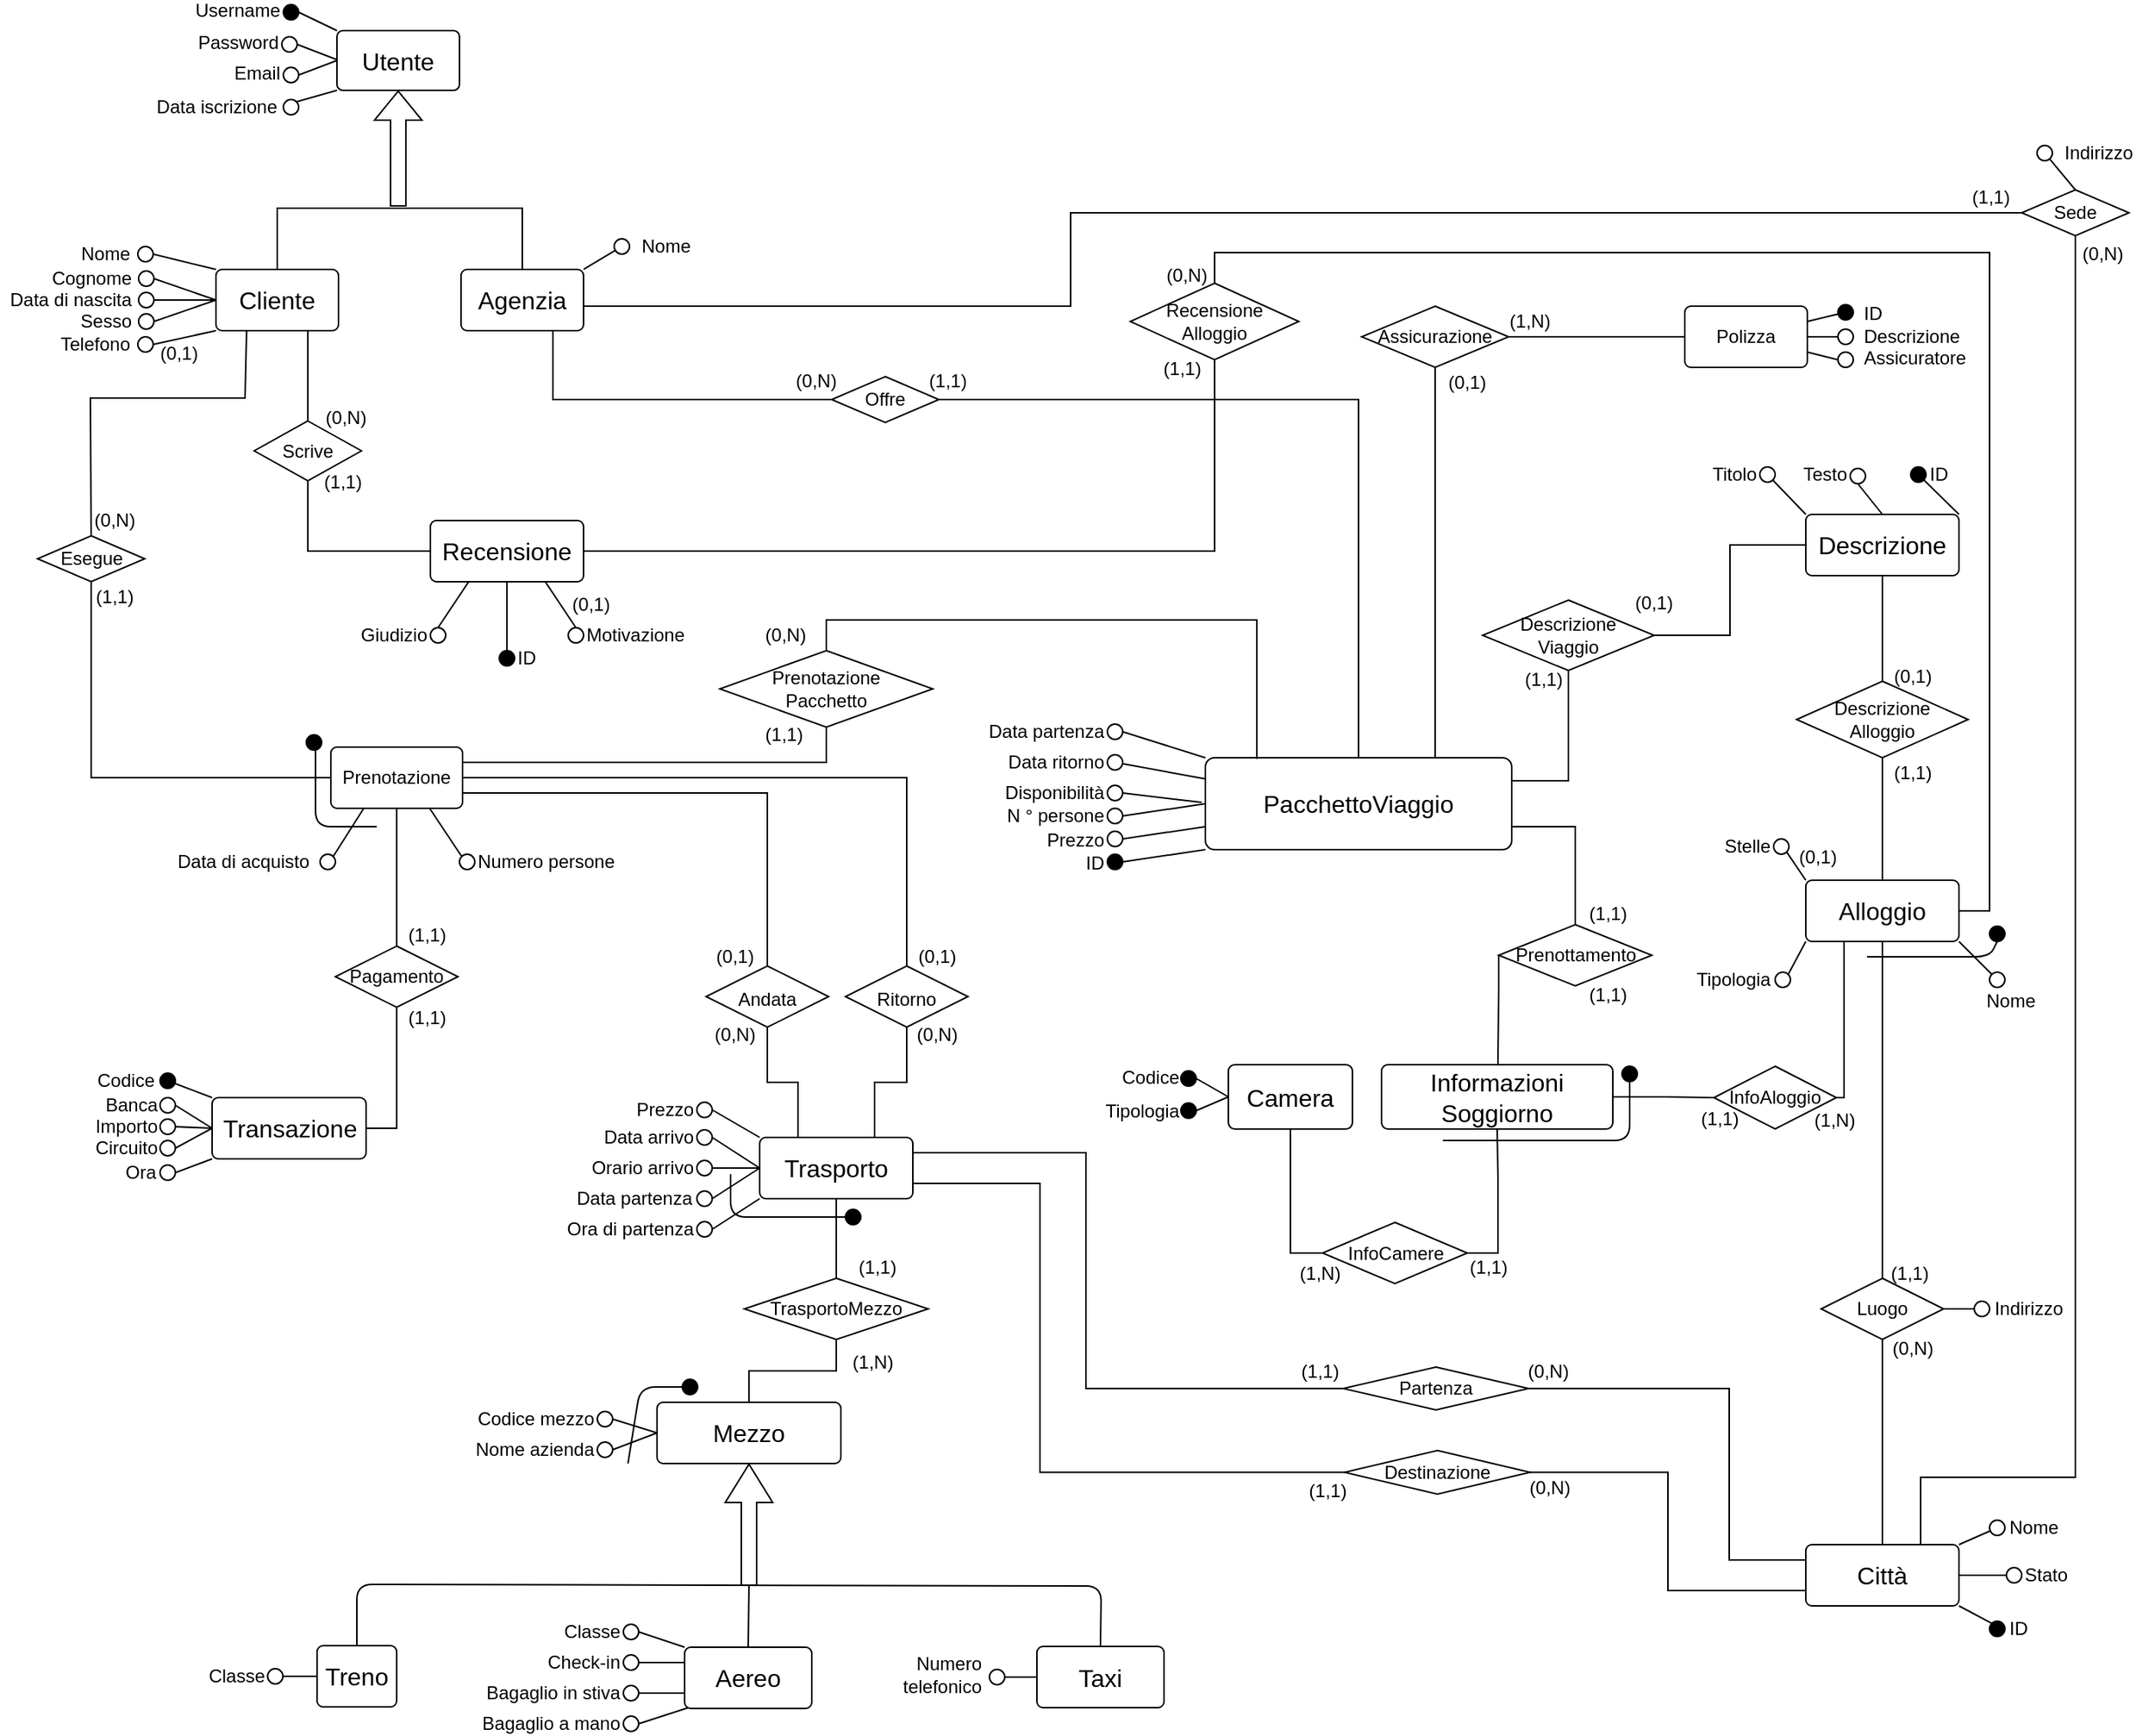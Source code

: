 <mxfile version="21.6.8" type="device" pages="2">
  <diagram name="ER - Concettuale" id="XnK0lcYDc5IUlMdxf0PO">
    <mxGraphModel dx="1616" dy="1651" grid="1" gridSize="10" guides="1" tooltips="1" connect="1" arrows="1" fold="1" page="1" pageScale="1" pageWidth="827" pageHeight="1169" math="0" shadow="0">
      <root>
        <mxCell id="0" />
        <mxCell id="1" parent="0" />
        <mxCell id="d8QtUka8B0u9Ml0HDSIw-2" value="(0,N)" style="text;html=1;strokeColor=none;fillColor=none;align=center;verticalAlign=middle;whiteSpace=wrap;rounded=0;fontSize=12;" parent="1" vertex="1">
          <mxGeometry x="402" y="586" width="60" height="30" as="geometry" />
        </mxCell>
        <mxCell id="4yNB6QEPiNHP-15mVWfF-75" style="edgeStyle=orthogonalEdgeStyle;rounded=0;orthogonalLoop=1;jettySize=auto;html=1;exitX=1;exitY=0.25;exitDx=0;exitDy=0;entryX=0.5;entryY=1;entryDx=0;entryDy=0;endArrow=none;endFill=0;" parent="1" source="1E5UaFa9b6b5EJG8qk8h-2" target="d8QtUka8B0u9Ml0HDSIw-11" edge="1">
          <mxGeometry relative="1" as="geometry" />
        </mxCell>
        <mxCell id="bxcQivBUkNk4eO2_YhmB-22" style="edgeStyle=orthogonalEdgeStyle;rounded=0;orthogonalLoop=1;jettySize=auto;html=1;exitX=1;exitY=0.75;exitDx=0;exitDy=0;endArrow=none;endFill=0;" parent="1" source="1E5UaFa9b6b5EJG8qk8h-2" target="bxcQivBUkNk4eO2_YhmB-17" edge="1">
          <mxGeometry relative="1" as="geometry" />
        </mxCell>
        <mxCell id="1E5UaFa9b6b5EJG8qk8h-2" value="PacchettoViaggio" style="rounded=1;arcSize=10;whiteSpace=wrap;html=1;align=center;fontSize=16;" parent="1" vertex="1">
          <mxGeometry x="208" y="200" width="200" height="60" as="geometry" />
        </mxCell>
        <mxCell id="1E5UaFa9b6b5EJG8qk8h-6" value="" style="endArrow=none;html=1;rounded=0;fontSize=12;startSize=8;endSize=8;curved=1;exitX=0;exitY=1;exitDx=0;exitDy=0;entryX=1;entryY=0.5;entryDx=0;entryDy=0;" parent="1" source="1E5UaFa9b6b5EJG8qk8h-2" target="1E5UaFa9b6b5EJG8qk8h-7" edge="1">
          <mxGeometry relative="1" as="geometry">
            <mxPoint x="390" y="190" as="sourcePoint" />
            <mxPoint x="200" y="280" as="targetPoint" />
          </mxGeometry>
        </mxCell>
        <mxCell id="1E5UaFa9b6b5EJG8qk8h-7" value="" style="ellipse;whiteSpace=wrap;html=1;aspect=fixed;fontSize=12;labelBackgroundColor=#000000;fillColor=#000000;" parent="1" vertex="1">
          <mxGeometry x="144" y="263" width="10" height="10" as="geometry" />
        </mxCell>
        <mxCell id="1E5UaFa9b6b5EJG8qk8h-9" value="ID" style="text;html=1;strokeColor=none;fillColor=none;align=right;verticalAlign=middle;whiteSpace=wrap;rounded=0;fontSize=12;" parent="1" vertex="1">
          <mxGeometry x="34" y="264" width="110" height="10" as="geometry" />
        </mxCell>
        <mxCell id="1E5UaFa9b6b5EJG8qk8h-11" value="" style="ellipse;whiteSpace=wrap;html=1;aspect=fixed;fontSize=12;" parent="1" vertex="1">
          <mxGeometry x="144" y="248" width="10" height="10" as="geometry" />
        </mxCell>
        <mxCell id="1E5UaFa9b6b5EJG8qk8h-12" value="Prezzo" style="text;html=1;strokeColor=none;fillColor=none;align=right;verticalAlign=middle;whiteSpace=wrap;rounded=0;fontSize=12;" parent="1" vertex="1">
          <mxGeometry x="34" y="249" width="110" height="10" as="geometry" />
        </mxCell>
        <mxCell id="1E5UaFa9b6b5EJG8qk8h-15" value="" style="ellipse;whiteSpace=wrap;html=1;aspect=fixed;fontSize=12;" parent="1" vertex="1">
          <mxGeometry x="144" y="218" width="10" height="10" as="geometry" />
        </mxCell>
        <mxCell id="1E5UaFa9b6b5EJG8qk8h-16" value="Disponibilità" style="text;html=1;strokeColor=none;fillColor=none;align=right;verticalAlign=middle;whiteSpace=wrap;rounded=0;fontSize=12;" parent="1" vertex="1">
          <mxGeometry x="34" y="218" width="110" height="10" as="geometry" />
        </mxCell>
        <mxCell id="1E5UaFa9b6b5EJG8qk8h-17" value="" style="ellipse;whiteSpace=wrap;html=1;aspect=fixed;fontSize=12;" parent="1" vertex="1">
          <mxGeometry x="144" y="198" width="10" height="10" as="geometry" />
        </mxCell>
        <mxCell id="1E5UaFa9b6b5EJG8qk8h-18" value="Data ritorno" style="text;html=1;strokeColor=none;fillColor=none;align=right;verticalAlign=middle;whiteSpace=wrap;rounded=0;fontSize=12;" parent="1" vertex="1">
          <mxGeometry x="34" y="198" width="110" height="10" as="geometry" />
        </mxCell>
        <mxCell id="1E5UaFa9b6b5EJG8qk8h-19" value="" style="ellipse;whiteSpace=wrap;html=1;aspect=fixed;fontSize=12;" parent="1" vertex="1">
          <mxGeometry x="144" y="178" width="10" height="10" as="geometry" />
        </mxCell>
        <mxCell id="1E5UaFa9b6b5EJG8qk8h-20" value="Data partenza" style="text;html=1;strokeColor=none;fillColor=none;align=right;verticalAlign=middle;whiteSpace=wrap;rounded=0;fontSize=12;" parent="1" vertex="1">
          <mxGeometry x="34" y="178" width="110" height="10" as="geometry" />
        </mxCell>
        <mxCell id="1E5UaFa9b6b5EJG8qk8h-22" value="" style="endArrow=none;html=1;rounded=0;fontSize=12;startSize=8;endSize=8;curved=1;exitX=1;exitY=0.5;exitDx=0;exitDy=0;entryX=0;entryY=0.75;entryDx=0;entryDy=0;" parent="1" source="1E5UaFa9b6b5EJG8qk8h-11" target="1E5UaFa9b6b5EJG8qk8h-2" edge="1">
          <mxGeometry relative="1" as="geometry">
            <mxPoint x="170" y="260" as="sourcePoint" />
            <mxPoint x="330" y="260" as="targetPoint" />
          </mxGeometry>
        </mxCell>
        <mxCell id="1E5UaFa9b6b5EJG8qk8h-24" value="" style="endArrow=none;html=1;rounded=0;fontSize=12;startSize=8;endSize=8;curved=1;exitX=1;exitY=0.5;exitDx=0;exitDy=0;entryX=-0.012;entryY=0.486;entryDx=0;entryDy=0;entryPerimeter=0;" parent="1" source="1E5UaFa9b6b5EJG8qk8h-15" target="1E5UaFa9b6b5EJG8qk8h-2" edge="1">
          <mxGeometry relative="1" as="geometry">
            <mxPoint x="170" y="260" as="sourcePoint" />
            <mxPoint x="330" y="260" as="targetPoint" />
          </mxGeometry>
        </mxCell>
        <mxCell id="1E5UaFa9b6b5EJG8qk8h-25" value="" style="endArrow=none;html=1;rounded=0;fontSize=12;startSize=8;endSize=8;curved=1;exitX=1;exitY=0.5;exitDx=0;exitDy=0;entryX=0;entryY=0;entryDx=0;entryDy=0;" parent="1" source="1E5UaFa9b6b5EJG8qk8h-19" target="1E5UaFa9b6b5EJG8qk8h-2" edge="1">
          <mxGeometry relative="1" as="geometry">
            <mxPoint x="200" y="170" as="sourcePoint" />
            <mxPoint x="360" y="170" as="targetPoint" />
          </mxGeometry>
        </mxCell>
        <mxCell id="1E5UaFa9b6b5EJG8qk8h-26" value="" style="endArrow=none;html=1;rounded=0;fontSize=12;startSize=8;endSize=8;curved=1;entryX=-0.001;entryY=0.23;entryDx=0;entryDy=0;entryPerimeter=0;" parent="1" source="1E5UaFa9b6b5EJG8qk8h-17" target="1E5UaFa9b6b5EJG8qk8h-2" edge="1">
          <mxGeometry relative="1" as="geometry">
            <mxPoint x="210" y="195" as="sourcePoint" />
            <mxPoint x="250" y="210" as="targetPoint" />
          </mxGeometry>
        </mxCell>
        <mxCell id="1E5UaFa9b6b5EJG8qk8h-29" value="" style="ellipse;whiteSpace=wrap;html=1;aspect=fixed;fontSize=12;" parent="1" vertex="1">
          <mxGeometry x="144" y="233" width="10" height="10" as="geometry" />
        </mxCell>
        <mxCell id="1E5UaFa9b6b5EJG8qk8h-30" value="N ° persone" style="text;html=1;strokeColor=none;fillColor=none;align=right;verticalAlign=middle;whiteSpace=wrap;rounded=0;fontSize=12;" parent="1" vertex="1">
          <mxGeometry x="34" y="233" width="110" height="10" as="geometry" />
        </mxCell>
        <mxCell id="1E5UaFa9b6b5EJG8qk8h-31" value="" style="endArrow=none;html=1;rounded=0;fontSize=12;startSize=8;endSize=8;curved=1;exitX=1;exitY=0.5;exitDx=0;exitDy=0;entryX=0;entryY=0.5;entryDx=0;entryDy=0;" parent="1" source="1E5UaFa9b6b5EJG8qk8h-29" target="1E5UaFa9b6b5EJG8qk8h-2" edge="1">
          <mxGeometry relative="1" as="geometry">
            <mxPoint x="170" y="276" as="sourcePoint" />
            <mxPoint x="240" y="231" as="targetPoint" />
          </mxGeometry>
        </mxCell>
        <mxCell id="bxcQivBUkNk4eO2_YhmB-2" style="edgeStyle=orthogonalEdgeStyle;rounded=0;orthogonalLoop=1;jettySize=auto;html=1;exitX=0.25;exitY=0;exitDx=0;exitDy=0;entryX=0.5;entryY=1;entryDx=0;entryDy=0;endArrow=none;endFill=0;" parent="1" source="1E5UaFa9b6b5EJG8qk8h-41" target="1E5UaFa9b6b5EJG8qk8h-38" edge="1">
          <mxGeometry relative="1" as="geometry" />
        </mxCell>
        <mxCell id="bxcQivBUkNk4eO2_YhmB-3" style="edgeStyle=orthogonalEdgeStyle;rounded=0;orthogonalLoop=1;jettySize=auto;html=1;exitX=0.75;exitY=0;exitDx=0;exitDy=0;entryX=0.5;entryY=1;entryDx=0;entryDy=0;endArrow=none;endFill=0;" parent="1" source="1E5UaFa9b6b5EJG8qk8h-41" target="1E5UaFa9b6b5EJG8qk8h-40" edge="1">
          <mxGeometry relative="1" as="geometry">
            <mxPoint x="199" y="380" as="targetPoint" />
          </mxGeometry>
        </mxCell>
        <mxCell id="1E5UaFa9b6b5EJG8qk8h-41" value="Trasporto" style="rounded=1;arcSize=10;whiteSpace=wrap;html=1;align=center;fontSize=16;" parent="1" vertex="1">
          <mxGeometry x="-83" y="448" width="100" height="40" as="geometry" />
        </mxCell>
        <mxCell id="SOpyYmobuGrFN_S_U78E-9" value="" style="ellipse;whiteSpace=wrap;html=1;aspect=fixed;fontSize=12;" parent="1" vertex="1">
          <mxGeometry x="-124" y="503" width="10" height="10" as="geometry" />
        </mxCell>
        <mxCell id="SOpyYmobuGrFN_S_U78E-10" value="Orario arrivo" style="text;html=1;strokeColor=none;fillColor=none;align=right;verticalAlign=middle;whiteSpace=wrap;rounded=0;fontSize=12;" parent="1" vertex="1">
          <mxGeometry x="-244" y="463" width="120" height="10" as="geometry" />
        </mxCell>
        <mxCell id="SOpyYmobuGrFN_S_U78E-11" value="" style="ellipse;whiteSpace=wrap;html=1;aspect=fixed;fontSize=12;" parent="1" vertex="1">
          <mxGeometry x="-124" y="463" width="10" height="10" as="geometry" />
        </mxCell>
        <mxCell id="SOpyYmobuGrFN_S_U78E-12" value="Ora di partenza" style="text;html=1;strokeColor=none;fillColor=none;align=right;verticalAlign=middle;whiteSpace=wrap;rounded=0;fontSize=12;" parent="1" vertex="1">
          <mxGeometry x="-244" y="503" width="120" height="10" as="geometry" />
        </mxCell>
        <mxCell id="SOpyYmobuGrFN_S_U78E-13" value="" style="ellipse;whiteSpace=wrap;html=1;aspect=fixed;fontSize=12;" parent="1" vertex="1">
          <mxGeometry x="-124" y="443" width="10" height="10" as="geometry" />
        </mxCell>
        <mxCell id="SOpyYmobuGrFN_S_U78E-14" value="Data partenza" style="text;html=1;strokeColor=none;fillColor=none;align=right;verticalAlign=middle;whiteSpace=wrap;rounded=0;fontSize=12;" parent="1" vertex="1">
          <mxGeometry x="-245" y="481" width="120" height="14" as="geometry" />
        </mxCell>
        <mxCell id="SOpyYmobuGrFN_S_U78E-17" value="" style="ellipse;whiteSpace=wrap;html=1;aspect=fixed;fontSize=12;" parent="1" vertex="1">
          <mxGeometry x="-124" y="483" width="10" height="10" as="geometry" />
        </mxCell>
        <mxCell id="SOpyYmobuGrFN_S_U78E-18" value="Data arrivo" style="text;html=1;strokeColor=none;fillColor=none;align=right;verticalAlign=middle;whiteSpace=wrap;rounded=0;fontSize=12;" parent="1" vertex="1">
          <mxGeometry x="-244" y="443" width="120" height="10" as="geometry" />
        </mxCell>
        <mxCell id="SOpyYmobuGrFN_S_U78E-19" value="" style="endArrow=none;html=1;rounded=0;fontSize=12;startSize=8;endSize=8;curved=1;entryX=1;entryY=0.5;entryDx=0;entryDy=0;exitX=0;exitY=0.5;exitDx=0;exitDy=0;" parent="1" source="1E5UaFa9b6b5EJG8qk8h-41" target="SOpyYmobuGrFN_S_U78E-13" edge="1">
          <mxGeometry width="50" height="50" relative="1" as="geometry">
            <mxPoint x="-93" y="498" as="sourcePoint" />
            <mxPoint x="-43" y="448" as="targetPoint" />
          </mxGeometry>
        </mxCell>
        <mxCell id="SOpyYmobuGrFN_S_U78E-20" value="" style="endArrow=none;html=1;rounded=0;fontSize=12;startSize=8;endSize=8;curved=1;entryX=1;entryY=0.5;entryDx=0;entryDy=0;exitX=0;exitY=0.5;exitDx=0;exitDy=0;" parent="1" source="1E5UaFa9b6b5EJG8qk8h-41" target="SOpyYmobuGrFN_S_U78E-11" edge="1">
          <mxGeometry width="50" height="50" relative="1" as="geometry">
            <mxPoint x="-83" y="458" as="sourcePoint" />
            <mxPoint x="-104" y="449" as="targetPoint" />
          </mxGeometry>
        </mxCell>
        <mxCell id="SOpyYmobuGrFN_S_U78E-21" value="" style="endArrow=none;html=1;rounded=0;fontSize=12;startSize=8;endSize=8;curved=1;entryX=1;entryY=0.5;entryDx=0;entryDy=0;exitX=0;exitY=0.5;exitDx=0;exitDy=0;" parent="1" source="1E5UaFa9b6b5EJG8qk8h-41" target="SOpyYmobuGrFN_S_U78E-17" edge="1">
          <mxGeometry width="50" height="50" relative="1" as="geometry">
            <mxPoint x="-83" y="474" as="sourcePoint" />
            <mxPoint x="-114" y="475" as="targetPoint" />
          </mxGeometry>
        </mxCell>
        <mxCell id="SOpyYmobuGrFN_S_U78E-23" value="" style="endArrow=none;html=1;rounded=0;fontSize=12;startSize=8;endSize=8;curved=1;exitX=1;exitY=0.5;exitDx=0;exitDy=0;entryX=0;entryY=1;entryDx=0;entryDy=0;" parent="1" source="SOpyYmobuGrFN_S_U78E-9" target="1E5UaFa9b6b5EJG8qk8h-41" edge="1">
          <mxGeometry width="50" height="50" relative="1" as="geometry">
            <mxPoint x="-93" y="498" as="sourcePoint" />
            <mxPoint x="-43" y="448" as="targetPoint" />
          </mxGeometry>
        </mxCell>
        <mxCell id="OIalLmRNnSc8ZbS0OcUj-24" style="edgeStyle=orthogonalEdgeStyle;rounded=0;orthogonalLoop=1;jettySize=auto;html=1;exitX=0.5;exitY=1;exitDx=0;exitDy=0;endArrow=none;endFill=0;" parent="1" source="SOpyYmobuGrFN_S_U78E-24" target="SOpyYmobuGrFN_S_U78E-25" edge="1">
          <mxGeometry relative="1" as="geometry" />
        </mxCell>
        <mxCell id="hOVfs-Y1zGYr2XNaJOAK-6" style="edgeStyle=orthogonalEdgeStyle;rounded=0;orthogonalLoop=1;jettySize=auto;html=1;exitX=0.5;exitY=0;exitDx=0;exitDy=0;entryX=0.5;entryY=1;entryDx=0;entryDy=0;endArrow=none;endFill=0;" parent="1" source="SOpyYmobuGrFN_S_U78E-24" target="1E5UaFa9b6b5EJG8qk8h-41" edge="1">
          <mxGeometry relative="1" as="geometry" />
        </mxCell>
        <mxCell id="SOpyYmobuGrFN_S_U78E-24" value="TrasportoMezzo" style="shape=rhombus;perimeter=rhombusPerimeter;whiteSpace=wrap;html=1;align=center;fontSize=12;" parent="1" vertex="1">
          <mxGeometry x="-93" y="540" width="120" height="40" as="geometry" />
        </mxCell>
        <mxCell id="SOpyYmobuGrFN_S_U78E-25" value="Mezzo" style="rounded=1;arcSize=10;whiteSpace=wrap;html=1;align=center;fontSize=16;" parent="1" vertex="1">
          <mxGeometry x="-150" y="621" width="120" height="40" as="geometry" />
        </mxCell>
        <mxCell id="SOpyYmobuGrFN_S_U78E-36" value="(1,N)" style="text;html=1;strokeColor=none;fillColor=none;align=center;verticalAlign=middle;whiteSpace=wrap;rounded=0;fontSize=12;" parent="1" vertex="1">
          <mxGeometry x="-39" y="580" width="60" height="30" as="geometry" />
        </mxCell>
        <mxCell id="SOpyYmobuGrFN_S_U78E-40" value="(1,1)" style="text;html=1;strokeColor=none;fillColor=none;align=center;verticalAlign=middle;whiteSpace=wrap;rounded=0;fontSize=12;" parent="1" vertex="1">
          <mxGeometry x="-36" y="518" width="60" height="30" as="geometry" />
        </mxCell>
        <mxCell id="SOpyYmobuGrFN_S_U78E-41" value="" style="ellipse;whiteSpace=wrap;html=1;aspect=fixed;fontSize=12;" parent="1" vertex="1">
          <mxGeometry x="-189" y="627" width="10" height="10" as="geometry" />
        </mxCell>
        <mxCell id="SOpyYmobuGrFN_S_U78E-42" value="Codice mezzo" style="text;html=1;strokeColor=none;fillColor=none;align=right;verticalAlign=middle;whiteSpace=wrap;rounded=0;fontSize=12;" parent="1" vertex="1">
          <mxGeometry x="-309" y="627" width="120" height="10" as="geometry" />
        </mxCell>
        <mxCell id="SOpyYmobuGrFN_S_U78E-43" value="" style="ellipse;whiteSpace=wrap;html=1;aspect=fixed;fontSize=12;" parent="1" vertex="1">
          <mxGeometry x="-189" y="647" width="10" height="10" as="geometry" />
        </mxCell>
        <mxCell id="SOpyYmobuGrFN_S_U78E-44" value="Nome azienda" style="text;html=1;strokeColor=none;fillColor=none;align=right;verticalAlign=middle;whiteSpace=wrap;rounded=0;fontSize=12;" parent="1" vertex="1">
          <mxGeometry x="-309" y="647" width="120" height="10" as="geometry" />
        </mxCell>
        <mxCell id="SOpyYmobuGrFN_S_U78E-45" value="" style="endArrow=none;html=1;rounded=0;fontSize=12;startSize=8;endSize=8;curved=1;entryX=1;entryY=0.5;entryDx=0;entryDy=0;exitX=0;exitY=0.5;exitDx=0;exitDy=0;" parent="1" source="SOpyYmobuGrFN_S_U78E-25" target="SOpyYmobuGrFN_S_U78E-41" edge="1">
          <mxGeometry width="50" height="50" relative="1" as="geometry">
            <mxPoint x="-148" y="641" as="sourcePoint" />
            <mxPoint x="-169" y="622" as="targetPoint" />
          </mxGeometry>
        </mxCell>
        <mxCell id="SOpyYmobuGrFN_S_U78E-46" value="" style="endArrow=none;html=1;rounded=0;fontSize=12;startSize=8;endSize=8;curved=1;entryX=1;entryY=0.5;entryDx=0;entryDy=0;exitX=0;exitY=0.5;exitDx=0;exitDy=0;" parent="1" source="SOpyYmobuGrFN_S_U78E-25" target="SOpyYmobuGrFN_S_U78E-43" edge="1">
          <mxGeometry width="50" height="50" relative="1" as="geometry">
            <mxPoint x="-148" y="641" as="sourcePoint" />
            <mxPoint x="-179" y="648" as="targetPoint" />
          </mxGeometry>
        </mxCell>
        <mxCell id="SOpyYmobuGrFN_S_U78E-48" value="" style="shape=flexArrow;endArrow=classic;html=1;rounded=0;fontSize=12;startSize=8;endSize=8;curved=1;entryX=0.5;entryY=1;entryDx=0;entryDy=0;" parent="1" target="SOpyYmobuGrFN_S_U78E-25" edge="1">
          <mxGeometry width="50" height="50" relative="1" as="geometry">
            <mxPoint x="-90" y="741" as="sourcePoint" />
            <mxPoint x="-65" y="701" as="targetPoint" />
          </mxGeometry>
        </mxCell>
        <mxCell id="SOpyYmobuGrFN_S_U78E-49" value="" style="endArrow=none;html=1;rounded=1;fontSize=12;startSize=8;endSize=8;entryX=0.5;entryY=0;entryDx=0;entryDy=0;exitX=0.5;exitY=0;exitDx=0;exitDy=0;" parent="1" source="SOpyYmobuGrFN_S_U78E-52" target="SOpyYmobuGrFN_S_U78E-55" edge="1">
          <mxGeometry width="50" height="50" relative="1" as="geometry">
            <mxPoint x="-400" y="781" as="sourcePoint" />
            <mxPoint x="-52" y="741" as="targetPoint" />
            <Array as="points">
              <mxPoint x="-346" y="740" />
              <mxPoint x="140" y="741" />
            </Array>
          </mxGeometry>
        </mxCell>
        <mxCell id="SOpyYmobuGrFN_S_U78E-52" value="Treno" style="rounded=1;arcSize=10;whiteSpace=wrap;html=1;align=center;fontSize=16;" parent="1" vertex="1">
          <mxGeometry x="-372" y="780" width="52" height="40" as="geometry" />
        </mxCell>
        <mxCell id="SOpyYmobuGrFN_S_U78E-54" value="Aereo" style="rounded=1;arcSize=10;whiteSpace=wrap;html=1;align=center;fontSize=16;" parent="1" vertex="1">
          <mxGeometry x="-132" y="781" width="83" height="40" as="geometry" />
        </mxCell>
        <mxCell id="SOpyYmobuGrFN_S_U78E-55" value="Taxi" style="rounded=1;arcSize=10;whiteSpace=wrap;html=1;align=center;fontSize=16;" parent="1" vertex="1">
          <mxGeometry x="98" y="780.5" width="83" height="40" as="geometry" />
        </mxCell>
        <mxCell id="SOpyYmobuGrFN_S_U78E-71" value="" style="edgeStyle=none;curved=1;rounded=0;orthogonalLoop=1;jettySize=auto;html=1;fontSize=12;startSize=8;endSize=8;" parent="1" edge="1">
          <mxGeometry relative="1" as="geometry">
            <mxPoint x="-191" y="672" as="sourcePoint" />
            <mxPoint x="-191" y="672" as="targetPoint" />
          </mxGeometry>
        </mxCell>
        <mxCell id="SOpyYmobuGrFN_S_U78E-73" value="" style="endArrow=none;html=1;rounded=0;fontSize=12;startSize=8;endSize=8;curved=1;entryX=0;entryY=0.5;entryDx=0;entryDy=0;exitX=1;exitY=0.5;exitDx=0;exitDy=0;" parent="1" source="SOpyYmobuGrFN_S_U78E-82" target="SOpyYmobuGrFN_S_U78E-52" edge="1">
          <mxGeometry width="50" height="50" relative="1" as="geometry">
            <mxPoint x="-427" y="841" as="sourcePoint" />
            <mxPoint x="-370" y="781" as="targetPoint" />
          </mxGeometry>
        </mxCell>
        <mxCell id="SOpyYmobuGrFN_S_U78E-98" value="" style="edgeStyle=none;curved=1;rounded=0;orthogonalLoop=1;jettySize=auto;html=1;fontSize=12;startSize=8;endSize=8;" parent="1" source="SOpyYmobuGrFN_S_U78E-99" target="SOpyYmobuGrFN_S_U78E-100" edge="1">
          <mxGeometry relative="1" as="geometry" />
        </mxCell>
        <mxCell id="SOpyYmobuGrFN_S_U78E-99" value="" style="ellipse;whiteSpace=wrap;html=1;aspect=fixed;fontSize=16;" parent="1" vertex="1">
          <mxGeometry x="-172" y="766" width="10" height="10" as="geometry" />
        </mxCell>
        <mxCell id="SOpyYmobuGrFN_S_U78E-100" value="Classe" style="text;html=1;strokeColor=none;fillColor=none;align=right;verticalAlign=middle;whiteSpace=wrap;rounded=0;fontSize=12;" parent="1" vertex="1">
          <mxGeometry x="-222" y="766" width="50" height="10" as="geometry" />
        </mxCell>
        <mxCell id="SOpyYmobuGrFN_S_U78E-101" value="" style="endArrow=none;html=1;rounded=0;fontSize=12;startSize=8;endSize=8;curved=1;entryX=0;entryY=0;entryDx=0;entryDy=0;exitX=1;exitY=0.5;exitDx=0;exitDy=0;" parent="1" source="SOpyYmobuGrFN_S_U78E-99" target="SOpyYmobuGrFN_S_U78E-54" edge="1">
          <mxGeometry width="50" height="50" relative="1" as="geometry">
            <mxPoint x="-301" y="761" as="sourcePoint" />
            <mxPoint x="-251" y="711" as="targetPoint" />
          </mxGeometry>
        </mxCell>
        <mxCell id="SOpyYmobuGrFN_S_U78E-102" value="" style="edgeStyle=none;curved=1;rounded=0;orthogonalLoop=1;jettySize=auto;html=1;fontSize=12;startSize=8;endSize=8;" parent="1" source="SOpyYmobuGrFN_S_U78E-103" target="SOpyYmobuGrFN_S_U78E-104" edge="1">
          <mxGeometry relative="1" as="geometry" />
        </mxCell>
        <mxCell id="SOpyYmobuGrFN_S_U78E-103" value="" style="ellipse;whiteSpace=wrap;html=1;aspect=fixed;fontSize=16;" parent="1" vertex="1">
          <mxGeometry x="-172" y="786" width="10" height="10" as="geometry" />
        </mxCell>
        <mxCell id="SOpyYmobuGrFN_S_U78E-104" value="Check-in" style="text;html=1;strokeColor=none;fillColor=none;align=right;verticalAlign=middle;whiteSpace=wrap;rounded=0;fontSize=12;" parent="1" vertex="1">
          <mxGeometry x="-242" y="786" width="70" height="10" as="geometry" />
        </mxCell>
        <mxCell id="SOpyYmobuGrFN_S_U78E-105" value="" style="endArrow=none;html=1;rounded=0;fontSize=12;startSize=8;endSize=8;curved=1;entryX=0;entryY=0.25;entryDx=0;entryDy=0;exitX=1;exitY=0.5;exitDx=0;exitDy=0;" parent="1" source="SOpyYmobuGrFN_S_U78E-103" target="SOpyYmobuGrFN_S_U78E-54" edge="1">
          <mxGeometry width="50" height="50" relative="1" as="geometry">
            <mxPoint x="-151" y="776" as="sourcePoint" />
            <mxPoint x="-122" y="791" as="targetPoint" />
          </mxGeometry>
        </mxCell>
        <mxCell id="SOpyYmobuGrFN_S_U78E-106" value="" style="edgeStyle=none;curved=1;rounded=0;orthogonalLoop=1;jettySize=auto;html=1;fontSize=12;startSize=8;endSize=8;" parent="1" source="SOpyYmobuGrFN_S_U78E-107" target="SOpyYmobuGrFN_S_U78E-108" edge="1">
          <mxGeometry relative="1" as="geometry" />
        </mxCell>
        <mxCell id="SOpyYmobuGrFN_S_U78E-107" value="" style="ellipse;whiteSpace=wrap;html=1;aspect=fixed;fontSize=16;" parent="1" vertex="1">
          <mxGeometry x="-172" y="806" width="10" height="10" as="geometry" />
        </mxCell>
        <mxCell id="SOpyYmobuGrFN_S_U78E-108" value="Bagaglio in stiva" style="text;html=1;strokeColor=none;fillColor=none;align=right;verticalAlign=middle;whiteSpace=wrap;rounded=0;fontSize=12;" parent="1" vertex="1">
          <mxGeometry x="-293" y="806" width="121" height="10" as="geometry" />
        </mxCell>
        <mxCell id="SOpyYmobuGrFN_S_U78E-109" value="" style="endArrow=none;html=1;rounded=0;fontSize=12;startSize=8;endSize=8;curved=1;entryX=0;entryY=0.75;entryDx=0;entryDy=0;exitX=1;exitY=0.5;exitDx=0;exitDy=0;" parent="1" source="SOpyYmobuGrFN_S_U78E-107" target="SOpyYmobuGrFN_S_U78E-54" edge="1">
          <mxGeometry width="50" height="50" relative="1" as="geometry">
            <mxPoint x="-332" y="761" as="sourcePoint" />
            <mxPoint x="-282" y="711" as="targetPoint" />
          </mxGeometry>
        </mxCell>
        <mxCell id="SOpyYmobuGrFN_S_U78E-110" value="" style="edgeStyle=none;curved=1;rounded=0;orthogonalLoop=1;jettySize=auto;html=1;fontSize=12;startSize=8;endSize=8;" parent="1" edge="1">
          <mxGeometry relative="1" as="geometry">
            <mxPoint x="46.5" y="776" as="sourcePoint" />
            <mxPoint x="46.5" y="776" as="targetPoint" />
          </mxGeometry>
        </mxCell>
        <mxCell id="SOpyYmobuGrFN_S_U78E-111" value="" style="ellipse;whiteSpace=wrap;html=1;aspect=fixed;fontSize=16;" parent="1" vertex="1">
          <mxGeometry x="-172" y="826" width="10" height="10" as="geometry" />
        </mxCell>
        <mxCell id="SOpyYmobuGrFN_S_U78E-112" value="Bagaglio a mano" style="text;html=1;strokeColor=none;fillColor=none;align=right;verticalAlign=middle;whiteSpace=wrap;rounded=0;fontSize=12;" parent="1" vertex="1">
          <mxGeometry x="-293" y="826" width="121" height="10" as="geometry" />
        </mxCell>
        <mxCell id="SOpyYmobuGrFN_S_U78E-113" value="" style="endArrow=none;html=1;rounded=0;fontSize=12;startSize=8;endSize=8;curved=1;entryX=0.029;entryY=0.988;entryDx=0;entryDy=0;exitX=1;exitY=0.5;exitDx=0;exitDy=0;entryPerimeter=0;" parent="1" source="SOpyYmobuGrFN_S_U78E-111" target="SOpyYmobuGrFN_S_U78E-54" edge="1">
          <mxGeometry width="50" height="50" relative="1" as="geometry">
            <mxPoint x="-151" y="816" as="sourcePoint" />
            <mxPoint x="-122" y="811" as="targetPoint" />
          </mxGeometry>
        </mxCell>
        <mxCell id="SOpyYmobuGrFN_S_U78E-124" value="" style="ellipse;whiteSpace=wrap;html=1;aspect=fixed;fontSize=16;" parent="1" vertex="1">
          <mxGeometry x="67" y="795.5" width="10" height="10" as="geometry" />
        </mxCell>
        <mxCell id="SOpyYmobuGrFN_S_U78E-125" value="Numero&lt;br style=&quot;font-size: 12px;&quot;&gt;telefonico" style="text;html=1;strokeColor=none;fillColor=none;align=right;verticalAlign=middle;whiteSpace=wrap;rounded=0;fontSize=12;" parent="1" vertex="1">
          <mxGeometry x="-6" y="776" width="69.5" height="45" as="geometry" />
        </mxCell>
        <mxCell id="SOpyYmobuGrFN_S_U78E-127" value="" style="endArrow=none;html=1;rounded=0;fontSize=12;startSize=8;endSize=8;curved=1;entryX=0;entryY=0.5;entryDx=0;entryDy=0;exitX=1;exitY=0.5;exitDx=0;exitDy=0;" parent="1" source="SOpyYmobuGrFN_S_U78E-124" target="SOpyYmobuGrFN_S_U78E-55" edge="1">
          <mxGeometry width="50" height="50" relative="1" as="geometry">
            <mxPoint x="77" y="801" as="sourcePoint" />
            <mxPoint x="-99" y="791" as="targetPoint" />
          </mxGeometry>
        </mxCell>
        <mxCell id="SOpyYmobuGrFN_S_U78E-131" value="" style="endArrow=none;html=1;rounded=0;fontSize=12;startSize=8;endSize=8;curved=1;exitX=0.5;exitY=0;exitDx=0;exitDy=0;" parent="1" source="SOpyYmobuGrFN_S_U78E-54" edge="1">
          <mxGeometry width="50" height="50" relative="1" as="geometry">
            <mxPoint x="-124" y="781" as="sourcePoint" />
            <mxPoint x="-90" y="741" as="targetPoint" />
          </mxGeometry>
        </mxCell>
        <mxCell id="SOpyYmobuGrFN_S_U78E-133" value="" style="endArrow=none;html=1;rounded=1;fontSize=12;startSize=8;endSize=8;entryX=0;entryY=0.5;entryDx=0;entryDy=0;" parent="1" source="hOVfs-Y1zGYr2XNaJOAK-18" edge="1">
          <mxGeometry width="50" height="50" relative="1" as="geometry">
            <mxPoint x="-169" y="661" as="sourcePoint" />
            <mxPoint x="-131" y="611" as="targetPoint" />
            <Array as="points" />
          </mxGeometry>
        </mxCell>
        <mxCell id="4yNB6QEPiNHP-15mVWfF-85" style="edgeStyle=orthogonalEdgeStyle;rounded=0;orthogonalLoop=1;jettySize=auto;html=1;exitX=1;exitY=0.5;exitDx=0;exitDy=0;entryX=0;entryY=0.75;entryDx=0;entryDy=0;endArrow=none;endFill=0;" parent="1" source="SOpyYmobuGrFN_S_U78E-141" target="d8QtUka8B0u9Ml0HDSIw-6" edge="1">
          <mxGeometry relative="1" as="geometry" />
        </mxCell>
        <mxCell id="d8QtUka8B0u9Ml0HDSIw-1" value="(1,1)" style="text;html=1;strokeColor=none;fillColor=none;align=center;verticalAlign=middle;whiteSpace=wrap;rounded=0;fontSize=12;" parent="1" vertex="1">
          <mxGeometry x="253" y="586" width="60" height="30" as="geometry" />
        </mxCell>
        <mxCell id="d8QtUka8B0u9Ml0HDSIw-3" value="(1,1)" style="text;html=1;strokeColor=none;fillColor=none;align=center;verticalAlign=middle;whiteSpace=wrap;rounded=0;fontSize=12;" parent="1" vertex="1">
          <mxGeometry x="258" y="664" width="60" height="30" as="geometry" />
        </mxCell>
        <mxCell id="d8QtUka8B0u9Ml0HDSIw-4" value="(0,N)" style="text;html=1;strokeColor=none;fillColor=none;align=center;verticalAlign=middle;whiteSpace=wrap;rounded=0;fontSize=12;" parent="1" vertex="1">
          <mxGeometry x="403" y="662" width="60" height="30" as="geometry" />
        </mxCell>
        <mxCell id="d8QtUka8B0u9Ml0HDSIw-6" value="Città" style="rounded=1;arcSize=10;whiteSpace=wrap;html=1;align=center;fontSize=16;" parent="1" vertex="1">
          <mxGeometry x="600" y="714" width="100" height="40" as="geometry" />
        </mxCell>
        <mxCell id="4yNB6QEPiNHP-15mVWfF-77" style="edgeStyle=orthogonalEdgeStyle;rounded=0;orthogonalLoop=1;jettySize=auto;html=1;exitX=0.5;exitY=1;exitDx=0;exitDy=0;entryX=0.5;entryY=0;entryDx=0;entryDy=0;endArrow=none;endFill=0;" parent="1" source="d8QtUka8B0u9Ml0HDSIw-9" target="d8QtUka8B0u9Ml0HDSIw-17" edge="1">
          <mxGeometry relative="1" as="geometry" />
        </mxCell>
        <mxCell id="d8QtUka8B0u9Ml0HDSIw-9" value="Descrizione" style="rounded=1;arcSize=10;whiteSpace=wrap;html=1;align=center;fontSize=16;" parent="1" vertex="1">
          <mxGeometry x="600" y="41" width="100" height="40" as="geometry" />
        </mxCell>
        <mxCell id="d8QtUka8B0u9Ml0HDSIw-10" value="Alloggio" style="rounded=1;arcSize=10;whiteSpace=wrap;html=1;align=center;fontSize=16;" parent="1" vertex="1">
          <mxGeometry x="600" y="280" width="100" height="40" as="geometry" />
        </mxCell>
        <mxCell id="4yNB6QEPiNHP-15mVWfF-78" style="edgeStyle=orthogonalEdgeStyle;rounded=0;orthogonalLoop=1;jettySize=auto;html=1;exitX=1;exitY=0.5;exitDx=0;exitDy=0;entryX=0;entryY=0.5;entryDx=0;entryDy=0;endArrow=none;endFill=0;" parent="1" source="d8QtUka8B0u9Ml0HDSIw-11" target="d8QtUka8B0u9Ml0HDSIw-9" edge="1">
          <mxGeometry relative="1" as="geometry" />
        </mxCell>
        <mxCell id="d8QtUka8B0u9Ml0HDSIw-11" value="Descrizione&lt;br style=&quot;font-size: 12px;&quot;&gt;Viaggio" style="shape=rhombus;perimeter=rhombusPerimeter;whiteSpace=wrap;html=1;align=center;fontSize=12;" parent="1" vertex="1">
          <mxGeometry x="389" y="97" width="112" height="46" as="geometry" />
        </mxCell>
        <mxCell id="4yNB6QEPiNHP-15mVWfF-80" style="edgeStyle=orthogonalEdgeStyle;rounded=0;orthogonalLoop=1;jettySize=auto;html=1;exitX=0.5;exitY=1;exitDx=0;exitDy=0;endArrow=none;endFill=0;" parent="1" source="d8QtUka8B0u9Ml0HDSIw-17" target="d8QtUka8B0u9Ml0HDSIw-10" edge="1">
          <mxGeometry relative="1" as="geometry" />
        </mxCell>
        <mxCell id="d8QtUka8B0u9Ml0HDSIw-17" value="Descrizione&lt;br style=&quot;font-size: 12px;&quot;&gt;Alloggio" style="shape=rhombus;perimeter=rhombusPerimeter;whiteSpace=wrap;html=1;align=center;fontSize=12;" parent="1" vertex="1">
          <mxGeometry x="594" y="150" width="112" height="50" as="geometry" />
        </mxCell>
        <mxCell id="4yNB6QEPiNHP-15mVWfF-81" style="edgeStyle=orthogonalEdgeStyle;rounded=0;orthogonalLoop=1;jettySize=auto;html=1;exitX=0.5;exitY=0;exitDx=0;exitDy=0;entryX=0.5;entryY=1;entryDx=0;entryDy=0;endArrow=none;endFill=0;" parent="1" source="d8QtUka8B0u9Ml0HDSIw-22" target="d8QtUka8B0u9Ml0HDSIw-10" edge="1">
          <mxGeometry relative="1" as="geometry" />
        </mxCell>
        <mxCell id="4yNB6QEPiNHP-15mVWfF-82" style="edgeStyle=orthogonalEdgeStyle;rounded=0;orthogonalLoop=1;jettySize=auto;html=1;exitX=0.5;exitY=1;exitDx=0;exitDy=0;endArrow=none;endFill=0;" parent="1" source="d8QtUka8B0u9Ml0HDSIw-22" target="d8QtUka8B0u9Ml0HDSIw-6" edge="1">
          <mxGeometry relative="1" as="geometry" />
        </mxCell>
        <mxCell id="d8QtUka8B0u9Ml0HDSIw-22" value="Luogo" style="shape=rhombus;perimeter=rhombusPerimeter;whiteSpace=wrap;html=1;align=center;fontSize=12;" parent="1" vertex="1">
          <mxGeometry x="610" y="540" width="80" height="40" as="geometry" />
        </mxCell>
        <mxCell id="d8QtUka8B0u9Ml0HDSIw-25" value="Utente" style="rounded=1;arcSize=10;whiteSpace=wrap;html=1;align=center;fontSize=16;" parent="1" vertex="1">
          <mxGeometry x="-359" y="-275" width="80" height="39" as="geometry" />
        </mxCell>
        <mxCell id="4yNB6QEPiNHP-15mVWfF-71" style="edgeStyle=orthogonalEdgeStyle;rounded=0;orthogonalLoop=1;jettySize=auto;html=1;exitX=0.75;exitY=1;exitDx=0;exitDy=0;entryX=0;entryY=0.5;entryDx=0;entryDy=0;endArrow=none;endFill=0;" parent="1" source="d8QtUka8B0u9Ml0HDSIw-28" target="4yNB6QEPiNHP-15mVWfF-69" edge="1">
          <mxGeometry relative="1" as="geometry" />
        </mxCell>
        <mxCell id="4yNB6QEPiNHP-15mVWfF-112" style="edgeStyle=orthogonalEdgeStyle;rounded=0;orthogonalLoop=1;jettySize=auto;html=1;exitX=1;exitY=0.5;exitDx=0;exitDy=0;entryX=0;entryY=0.5;entryDx=0;entryDy=0;endArrow=none;endFill=0;" parent="1" source="d8QtUka8B0u9Ml0HDSIw-28" target="4yNB6QEPiNHP-15mVWfF-111" edge="1">
          <mxGeometry relative="1" as="geometry">
            <mxPoint x="90" y="-80" as="targetPoint" />
            <Array as="points">
              <mxPoint x="120" y="-95" />
              <mxPoint x="120" y="-156" />
            </Array>
          </mxGeometry>
        </mxCell>
        <mxCell id="d8QtUka8B0u9Ml0HDSIw-28" value="Agenzia" style="rounded=1;arcSize=10;whiteSpace=wrap;html=1;align=center;fontSize=16;" parent="1" vertex="1">
          <mxGeometry x="-278" y="-119" width="80" height="40" as="geometry" />
        </mxCell>
        <mxCell id="d8QtUka8B0u9Ml0HDSIw-29" value="Cliente" style="rounded=1;arcSize=10;whiteSpace=wrap;html=1;align=center;fontSize=16;" parent="1" vertex="1">
          <mxGeometry x="-438" y="-119" width="80" height="40" as="geometry" />
        </mxCell>
        <mxCell id="d8QtUka8B0u9Ml0HDSIw-34" value="" style="endArrow=none;html=1;rounded=0;exitX=1;exitY=0;exitDx=0;exitDy=0;" parent="1" source="d8QtUka8B0u9Ml0HDSIw-28" target="d8QtUka8B0u9Ml0HDSIw-35" edge="1">
          <mxGeometry width="50" height="50" relative="1" as="geometry">
            <mxPoint x="-98" y="-65" as="sourcePoint" />
            <mxPoint x="-48" y="-95" as="targetPoint" />
          </mxGeometry>
        </mxCell>
        <mxCell id="d8QtUka8B0u9Ml0HDSIw-35" value="" style="ellipse;whiteSpace=wrap;html=1;aspect=fixed;fillColor=none;" parent="1" vertex="1">
          <mxGeometry x="-178" y="-139" width="10" height="10" as="geometry" />
        </mxCell>
        <mxCell id="d8QtUka8B0u9Ml0HDSIw-41" value="" style="ellipse;whiteSpace=wrap;html=1;aspect=fixed;fontSize=16;fillColor=#000000;" parent="1" vertex="1">
          <mxGeometry x="-394" y="-292" width="10" height="10" as="geometry" />
        </mxCell>
        <mxCell id="d8QtUka8B0u9Ml0HDSIw-42" value="Username" style="text;html=1;strokeColor=none;fillColor=none;align=right;verticalAlign=middle;whiteSpace=wrap;rounded=0;fontSize=12;" parent="1" vertex="1">
          <mxGeometry x="-514" y="-293" width="120" height="10" as="geometry" />
        </mxCell>
        <mxCell id="d8QtUka8B0u9Ml0HDSIw-43" value="" style="ellipse;whiteSpace=wrap;html=1;aspect=fixed;fontSize=16;" parent="1" vertex="1">
          <mxGeometry x="-395" y="-271" width="10" height="10" as="geometry" />
        </mxCell>
        <mxCell id="d8QtUka8B0u9Ml0HDSIw-44" value="Password" style="text;html=1;strokeColor=none;fillColor=none;align=right;verticalAlign=middle;whiteSpace=wrap;rounded=0;fontSize=12;" parent="1" vertex="1">
          <mxGeometry x="-515" y="-272" width="120" height="10" as="geometry" />
        </mxCell>
        <mxCell id="d8QtUka8B0u9Ml0HDSIw-49" value="" style="ellipse;whiteSpace=wrap;html=1;aspect=fixed;fontSize=16;" parent="1" vertex="1">
          <mxGeometry x="-394" y="-251" width="10" height="10" as="geometry" />
        </mxCell>
        <mxCell id="d8QtUka8B0u9Ml0HDSIw-50" value="Email" style="text;html=1;strokeColor=none;fillColor=none;align=right;verticalAlign=middle;whiteSpace=wrap;rounded=0;fontSize=12;" parent="1" vertex="1">
          <mxGeometry x="-514" y="-252" width="120" height="10" as="geometry" />
        </mxCell>
        <mxCell id="d8QtUka8B0u9Ml0HDSIw-51" value="" style="endArrow=none;html=1;rounded=0;entryX=1;entryY=0.5;entryDx=0;entryDy=0;exitX=0;exitY=0;exitDx=0;exitDy=0;" parent="1" source="d8QtUka8B0u9Ml0HDSIw-25" target="d8QtUka8B0u9Ml0HDSIw-41" edge="1">
          <mxGeometry width="50" height="50" relative="1" as="geometry">
            <mxPoint x="-359" y="-274" as="sourcePoint" />
            <mxPoint x="-324" y="-274" as="targetPoint" />
          </mxGeometry>
        </mxCell>
        <mxCell id="d8QtUka8B0u9Ml0HDSIw-52" value="" style="endArrow=none;html=1;rounded=0;entryX=1;entryY=0.5;entryDx=0;entryDy=0;exitX=0;exitY=0.5;exitDx=0;exitDy=0;" parent="1" source="d8QtUka8B0u9Ml0HDSIw-25" target="d8QtUka8B0u9Ml0HDSIw-49" edge="1">
          <mxGeometry width="50" height="50" relative="1" as="geometry">
            <mxPoint x="-359" y="-244" as="sourcePoint" />
            <mxPoint x="-374" y="-270" as="targetPoint" />
          </mxGeometry>
        </mxCell>
        <mxCell id="d8QtUka8B0u9Ml0HDSIw-53" value="" style="endArrow=none;html=1;rounded=0;entryX=1;entryY=0.5;entryDx=0;entryDy=0;" parent="1" target="d8QtUka8B0u9Ml0HDSIw-43" edge="1">
          <mxGeometry width="50" height="50" relative="1" as="geometry">
            <mxPoint x="-359" y="-256" as="sourcePoint" />
            <mxPoint x="-374" y="-230" as="targetPoint" />
          </mxGeometry>
        </mxCell>
        <mxCell id="d8QtUka8B0u9Ml0HDSIw-61" value="" style="ellipse;whiteSpace=wrap;html=1;aspect=fixed;fillColor=none;" parent="1" vertex="1">
          <mxGeometry x="-489" y="-134" width="10" height="10" as="geometry" />
        </mxCell>
        <mxCell id="d8QtUka8B0u9Ml0HDSIw-62" value="Nome" style="text;html=1;strokeColor=none;fillColor=none;align=right;verticalAlign=middle;whiteSpace=wrap;rounded=0;" parent="1" vertex="1">
          <mxGeometry x="-552" y="-134" width="60" height="10" as="geometry" />
        </mxCell>
        <mxCell id="d8QtUka8B0u9Ml0HDSIw-63" value="" style="ellipse;whiteSpace=wrap;html=1;aspect=fixed;fillColor=none;" parent="1" vertex="1">
          <mxGeometry x="-488.5" y="-118" width="10" height="10" as="geometry" />
        </mxCell>
        <mxCell id="d8QtUka8B0u9Ml0HDSIw-64" value="Cognome" style="text;html=1;strokeColor=none;fillColor=none;align=right;verticalAlign=middle;whiteSpace=wrap;rounded=0;" parent="1" vertex="1">
          <mxGeometry x="-551.5" y="-118" width="60" height="10" as="geometry" />
        </mxCell>
        <mxCell id="4yNB6QEPiNHP-15mVWfF-16" value="" style="endArrow=none;html=1;rounded=0;exitX=1;exitY=0;exitDx=0;exitDy=0;entryX=0.25;entryY=1;entryDx=0;entryDy=0;" parent="1" source="4yNB6QEPiNHP-15mVWfF-17" target="4yNB6QEPiNHP-15mVWfF-51" edge="1">
          <mxGeometry width="50" height="50" relative="1" as="geometry">
            <mxPoint x="-449.745" y="268" as="sourcePoint" />
            <mxPoint x="-483.5" y="253" as="targetPoint" />
          </mxGeometry>
        </mxCell>
        <mxCell id="4yNB6QEPiNHP-15mVWfF-17" value="" style="ellipse;whiteSpace=wrap;html=1;aspect=fixed;fillColor=none;" parent="1" vertex="1">
          <mxGeometry x="-370" y="263" width="10" height="10" as="geometry" />
        </mxCell>
        <mxCell id="4yNB6QEPiNHP-15mVWfF-19" value="Data di acquisto" style="text;html=1;strokeColor=none;fillColor=none;align=left;verticalAlign=middle;whiteSpace=wrap;rounded=0;" parent="1" vertex="1">
          <mxGeometry x="-464.75" y="263" width="100" height="10" as="geometry" />
        </mxCell>
        <mxCell id="4yNB6QEPiNHP-15mVWfF-22" value="" style="ellipse;whiteSpace=wrap;html=1;aspect=fixed;fillColor=none;" parent="1" vertex="1">
          <mxGeometry x="-394" y="-230" width="10" height="10" as="geometry" />
        </mxCell>
        <mxCell id="4yNB6QEPiNHP-15mVWfF-23" value="Data iscrizione" style="text;html=1;strokeColor=none;fillColor=none;align=right;verticalAlign=middle;whiteSpace=wrap;rounded=0;" parent="1" vertex="1">
          <mxGeometry x="-483.5" y="-230" width="86.5" height="10" as="geometry" />
        </mxCell>
        <mxCell id="4yNB6QEPiNHP-15mVWfF-25" value="" style="endArrow=none;html=1;rounded=0;exitX=0.5;exitY=0;exitDx=0;exitDy=0;entryX=0.5;entryY=0;entryDx=0;entryDy=0;" parent="1" source="d8QtUka8B0u9Ml0HDSIw-29" target="d8QtUka8B0u9Ml0HDSIw-28" edge="1">
          <mxGeometry width="50" height="50" relative="1" as="geometry">
            <mxPoint x="-338" y="-109" as="sourcePoint" />
            <mxPoint x="-288" y="-159" as="targetPoint" />
            <Array as="points">
              <mxPoint x="-398" y="-159" />
              <mxPoint x="-318" y="-159" />
              <mxPoint x="-238" y="-159" />
            </Array>
          </mxGeometry>
        </mxCell>
        <mxCell id="4yNB6QEPiNHP-15mVWfF-27" value="" style="shape=flexArrow;endArrow=classic;html=1;rounded=0;entryX=0.5;entryY=1;entryDx=0;entryDy=0;" parent="1" target="d8QtUka8B0u9Ml0HDSIw-25" edge="1">
          <mxGeometry width="50" height="50" relative="1" as="geometry">
            <mxPoint x="-319" y="-160" as="sourcePoint" />
            <mxPoint x="-288" y="-235" as="targetPoint" />
          </mxGeometry>
        </mxCell>
        <mxCell id="4yNB6QEPiNHP-15mVWfF-28" value="" style="ellipse;whiteSpace=wrap;html=1;aspect=fixed;fillColor=none;" parent="1" vertex="1">
          <mxGeometry x="-489" y="-75" width="10" height="10" as="geometry" />
        </mxCell>
        <mxCell id="4yNB6QEPiNHP-15mVWfF-30" value="" style="endArrow=none;html=1;rounded=0;entryX=1;entryY=0;entryDx=0;entryDy=0;exitX=0;exitY=1;exitDx=0;exitDy=0;" parent="1" source="d8QtUka8B0u9Ml0HDSIw-25" target="4yNB6QEPiNHP-15mVWfF-22" edge="1">
          <mxGeometry width="50" height="50" relative="1" as="geometry">
            <mxPoint x="-349" y="-234" as="sourcePoint" />
            <mxPoint x="-374" y="-220" as="targetPoint" />
          </mxGeometry>
        </mxCell>
        <mxCell id="4yNB6QEPiNHP-15mVWfF-31" value="Telefono" style="text;html=1;strokeColor=none;fillColor=none;align=right;verticalAlign=middle;whiteSpace=wrap;rounded=0;" parent="1" vertex="1">
          <mxGeometry x="-552.5" y="-75" width="60" height="10" as="geometry" />
        </mxCell>
        <mxCell id="4yNB6QEPiNHP-15mVWfF-32" value="" style="endArrow=none;html=1;rounded=0;exitX=1;exitY=0.5;exitDx=0;exitDy=0;entryX=0;entryY=0;entryDx=0;entryDy=0;" parent="1" source="d8QtUka8B0u9Ml0HDSIw-61" target="d8QtUka8B0u9Ml0HDSIw-29" edge="1">
          <mxGeometry width="50" height="50" relative="1" as="geometry">
            <mxPoint x="-478" y="-89" as="sourcePoint" />
            <mxPoint x="-428" y="-139" as="targetPoint" />
          </mxGeometry>
        </mxCell>
        <mxCell id="4yNB6QEPiNHP-15mVWfF-33" value="" style="endArrow=none;html=1;rounded=0;exitX=1;exitY=0.5;exitDx=0;exitDy=0;entryX=0;entryY=0.5;entryDx=0;entryDy=0;" parent="1" source="d8QtUka8B0u9Ml0HDSIw-63" target="d8QtUka8B0u9Ml0HDSIw-29" edge="1">
          <mxGeometry width="50" height="50" relative="1" as="geometry">
            <mxPoint x="-468" y="-114" as="sourcePoint" />
            <mxPoint x="-428" y="-109" as="targetPoint" />
          </mxGeometry>
        </mxCell>
        <mxCell id="4yNB6QEPiNHP-15mVWfF-34" value="" style="endArrow=none;html=1;rounded=0;exitX=1;exitY=0.5;exitDx=0;exitDy=0;entryX=0;entryY=1;entryDx=0;entryDy=0;" parent="1" source="4yNB6QEPiNHP-15mVWfF-28" target="d8QtUka8B0u9Ml0HDSIw-29" edge="1">
          <mxGeometry width="50" height="50" relative="1" as="geometry">
            <mxPoint x="-472" y="-87.5" as="sourcePoint" />
            <mxPoint x="-432" y="-82.5" as="targetPoint" />
          </mxGeometry>
        </mxCell>
        <mxCell id="4yNB6QEPiNHP-15mVWfF-35" value="" style="endArrow=none;html=1;rounded=0;entryX=0.75;entryY=1;entryDx=0;entryDy=0;exitX=0.5;exitY=0;exitDx=0;exitDy=0;" parent="1" source="4yNB6QEPiNHP-15mVWfF-36" target="d8QtUka8B0u9Ml0HDSIw-29" edge="1">
          <mxGeometry width="50" height="50" relative="1" as="geometry">
            <mxPoint x="-378" y="-15" as="sourcePoint" />
            <mxPoint x="-278" y="-35" as="targetPoint" />
          </mxGeometry>
        </mxCell>
        <mxCell id="4yNB6QEPiNHP-15mVWfF-36" value="Scrive" style="shape=rhombus;perimeter=rhombusPerimeter;whiteSpace=wrap;html=1;align=center;fontSize=12;" parent="1" vertex="1">
          <mxGeometry x="-413" y="-20" width="70" height="39" as="geometry" />
        </mxCell>
        <mxCell id="6P4BZnGDR190lXQcx2yH-2" style="edgeStyle=orthogonalEdgeStyle;rounded=0;orthogonalLoop=1;jettySize=auto;html=1;exitX=1;exitY=0.5;exitDx=0;exitDy=0;entryX=0.5;entryY=1;entryDx=0;entryDy=0;endArrow=none;endFill=0;" parent="1" source="4yNB6QEPiNHP-15mVWfF-38" target="4yNB6QEPiNHP-15mVWfF-39" edge="1">
          <mxGeometry relative="1" as="geometry">
            <Array as="points">
              <mxPoint x="214" y="65" />
            </Array>
          </mxGeometry>
        </mxCell>
        <mxCell id="4yNB6QEPiNHP-15mVWfF-38" value="Recensione" style="rounded=1;arcSize=10;whiteSpace=wrap;html=1;align=center;fontSize=16;" parent="1" vertex="1">
          <mxGeometry x="-298" y="45" width="100" height="40" as="geometry" />
        </mxCell>
        <mxCell id="6P4BZnGDR190lXQcx2yH-4" style="edgeStyle=orthogonalEdgeStyle;rounded=0;orthogonalLoop=1;jettySize=auto;html=1;exitX=0.5;exitY=0;exitDx=0;exitDy=0;entryX=1;entryY=0.5;entryDx=0;entryDy=0;endArrow=none;endFill=0;" parent="1" source="4yNB6QEPiNHP-15mVWfF-39" target="d8QtUka8B0u9Ml0HDSIw-10" edge="1">
          <mxGeometry relative="1" as="geometry" />
        </mxCell>
        <mxCell id="4yNB6QEPiNHP-15mVWfF-39" value="Recensione&lt;br style=&quot;font-size: 12px;&quot;&gt;Alloggio" style="shape=rhombus;perimeter=rhombusPerimeter;whiteSpace=wrap;html=1;align=center;fontSize=12;" parent="1" vertex="1">
          <mxGeometry x="159" y="-110" width="110" height="50" as="geometry" />
        </mxCell>
        <mxCell id="4yNB6QEPiNHP-15mVWfF-43" value="" style="endArrow=none;html=1;rounded=0;exitX=0;exitY=0.5;exitDx=0;exitDy=0;entryX=0.5;entryY=1;entryDx=0;entryDy=0;" parent="1" source="4yNB6QEPiNHP-15mVWfF-38" target="4yNB6QEPiNHP-15mVWfF-36" edge="1">
          <mxGeometry width="50" height="50" relative="1" as="geometry">
            <mxPoint x="-369" y="45" as="sourcePoint" />
            <mxPoint x="-319" y="-5" as="targetPoint" />
            <Array as="points">
              <mxPoint x="-378" y="65" />
            </Array>
          </mxGeometry>
        </mxCell>
        <mxCell id="4yNB6QEPiNHP-15mVWfF-44" value="" style="endArrow=none;html=1;rounded=0;entryX=0.25;entryY=1;entryDx=0;entryDy=0;exitX=0.5;exitY=0;exitDx=0;exitDy=0;" parent="1" source="4yNB6QEPiNHP-15mVWfF-46" target="4yNB6QEPiNHP-15mVWfF-38" edge="1">
          <mxGeometry width="50" height="50" relative="1" as="geometry">
            <mxPoint x="-288" y="125" as="sourcePoint" />
            <mxPoint x="-218" y="75" as="targetPoint" />
          </mxGeometry>
        </mxCell>
        <mxCell id="4yNB6QEPiNHP-15mVWfF-45" value="" style="endArrow=none;html=1;rounded=0;entryX=0.75;entryY=1;entryDx=0;entryDy=0;exitX=0.5;exitY=0;exitDx=0;exitDy=0;" parent="1" source="4yNB6QEPiNHP-15mVWfF-47" target="4yNB6QEPiNHP-15mVWfF-38" edge="1">
          <mxGeometry width="50" height="50" relative="1" as="geometry">
            <mxPoint x="-208" y="125" as="sourcePoint" />
            <mxPoint x="-263" y="95" as="targetPoint" />
          </mxGeometry>
        </mxCell>
        <mxCell id="4yNB6QEPiNHP-15mVWfF-46" value="" style="ellipse;whiteSpace=wrap;html=1;aspect=fixed;" parent="1" vertex="1">
          <mxGeometry x="-298" y="115" width="10" height="10" as="geometry" />
        </mxCell>
        <mxCell id="4yNB6QEPiNHP-15mVWfF-47" value="" style="ellipse;whiteSpace=wrap;html=1;aspect=fixed;" parent="1" vertex="1">
          <mxGeometry x="-208" y="115" width="10" height="10" as="geometry" />
        </mxCell>
        <mxCell id="4yNB6QEPiNHP-15mVWfF-48" value="Giudizio" style="text;html=1;strokeColor=none;fillColor=none;align=right;verticalAlign=middle;whiteSpace=wrap;rounded=0;" parent="1" vertex="1">
          <mxGeometry x="-358" y="115" width="60" height="10" as="geometry" />
        </mxCell>
        <mxCell id="4yNB6QEPiNHP-15mVWfF-49" value="Motivazione" style="text;html=1;strokeColor=none;fillColor=none;align=left;verticalAlign=middle;whiteSpace=wrap;rounded=0;" parent="1" vertex="1">
          <mxGeometry x="-198" y="115" width="60" height="10" as="geometry" />
        </mxCell>
        <mxCell id="8rdj3Q_derRC4Oz8eViC-4" style="edgeStyle=orthogonalEdgeStyle;rounded=0;orthogonalLoop=1;jettySize=auto;html=1;exitX=1;exitY=0.25;exitDx=0;exitDy=0;endArrow=none;endFill=0;" parent="1" source="4yNB6QEPiNHP-15mVWfF-51" target="4yNB6QEPiNHP-15mVWfF-59" edge="1">
          <mxGeometry relative="1" as="geometry" />
        </mxCell>
        <mxCell id="Il4Gnn2ymTImXnMuNpEI-2" style="edgeStyle=orthogonalEdgeStyle;rounded=0;orthogonalLoop=1;jettySize=auto;html=1;exitX=0.5;exitY=1;exitDx=0;exitDy=0;entryX=0.5;entryY=0;entryDx=0;entryDy=0;endArrow=none;endFill=0;" parent="1" source="4yNB6QEPiNHP-15mVWfF-51" target="m8MRz7Tc7vf-CQxnAtFJ-28" edge="1">
          <mxGeometry relative="1" as="geometry">
            <mxPoint x="-370" y="330" as="targetPoint" />
          </mxGeometry>
        </mxCell>
        <mxCell id="4yNB6QEPiNHP-15mVWfF-51" value="Prenotazione" style="rounded=1;arcSize=10;whiteSpace=wrap;html=1;align=center;" parent="1" vertex="1">
          <mxGeometry x="-363" y="193" width="86" height="40" as="geometry" />
        </mxCell>
        <mxCell id="4yNB6QEPiNHP-15mVWfF-52" value="" style="endArrow=none;html=1;rounded=0;exitX=0;exitY=0;exitDx=0;exitDy=0;entryX=0.75;entryY=1;entryDx=0;entryDy=0;" parent="1" source="4yNB6QEPiNHP-15mVWfF-53" target="4yNB6QEPiNHP-15mVWfF-51" edge="1">
          <mxGeometry width="50" height="50" relative="1" as="geometry">
            <mxPoint x="-264.995" y="268" as="sourcePoint" />
            <mxPoint x="-299.25" y="283" as="targetPoint" />
          </mxGeometry>
        </mxCell>
        <mxCell id="4yNB6QEPiNHP-15mVWfF-53" value="" style="ellipse;whiteSpace=wrap;html=1;aspect=fixed;fillColor=none;" parent="1" vertex="1">
          <mxGeometry x="-279" y="263" width="10" height="10" as="geometry" />
        </mxCell>
        <mxCell id="4yNB6QEPiNHP-15mVWfF-54" value="Numero persone" style="text;html=1;strokeColor=none;fillColor=none;align=left;verticalAlign=middle;whiteSpace=wrap;rounded=0;" parent="1" vertex="1">
          <mxGeometry x="-269" y="263" width="100" height="10" as="geometry" />
        </mxCell>
        <mxCell id="8rdj3Q_derRC4Oz8eViC-3" style="edgeStyle=orthogonalEdgeStyle;rounded=0;orthogonalLoop=1;jettySize=auto;html=1;exitX=0.5;exitY=1;exitDx=0;exitDy=0;entryX=0;entryY=0.5;entryDx=0;entryDy=0;endArrow=none;endFill=0;" parent="1" source="4yNB6QEPiNHP-15mVWfF-55" target="4yNB6QEPiNHP-15mVWfF-51" edge="1">
          <mxGeometry relative="1" as="geometry" />
        </mxCell>
        <mxCell id="4yNB6QEPiNHP-15mVWfF-55" value="Esegue" style="shape=rhombus;perimeter=rhombusPerimeter;whiteSpace=wrap;html=1;align=center;fontSize=12;" parent="1" vertex="1">
          <mxGeometry x="-554.5" y="55" width="70" height="30" as="geometry" />
        </mxCell>
        <mxCell id="4yNB6QEPiNHP-15mVWfF-56" value="" style="endArrow=none;html=1;rounded=0;exitX=0.5;exitY=0;exitDx=0;exitDy=0;entryX=0.25;entryY=1;entryDx=0;entryDy=0;" parent="1" source="4yNB6QEPiNHP-15mVWfF-55" target="d8QtUka8B0u9Ml0HDSIw-29" edge="1">
          <mxGeometry width="50" height="50" relative="1" as="geometry">
            <mxPoint x="-429" y="45" as="sourcePoint" />
            <mxPoint x="-379" y="-5" as="targetPoint" />
            <Array as="points">
              <mxPoint x="-520" y="-35" />
              <mxPoint x="-419" y="-35" />
            </Array>
          </mxGeometry>
        </mxCell>
        <mxCell id="4yNB6QEPiNHP-15mVWfF-73" style="edgeStyle=orthogonalEdgeStyle;rounded=0;orthogonalLoop=1;jettySize=auto;html=1;exitX=0.5;exitY=0;exitDx=0;exitDy=0;entryX=0.168;entryY=0.012;entryDx=0;entryDy=0;entryPerimeter=0;endArrow=none;endFill=0;" parent="1" source="4yNB6QEPiNHP-15mVWfF-59" target="1E5UaFa9b6b5EJG8qk8h-2" edge="1">
          <mxGeometry relative="1" as="geometry" />
        </mxCell>
        <mxCell id="4yNB6QEPiNHP-15mVWfF-59" value="Prenotazione&lt;br style=&quot;font-size: 12px;&quot;&gt;Pacchetto" style="shape=rhombus;perimeter=rhombusPerimeter;whiteSpace=wrap;html=1;align=center;fontSize=12;" parent="1" vertex="1">
          <mxGeometry x="-109" y="130" width="139" height="50" as="geometry" />
        </mxCell>
        <mxCell id="4yNB6QEPiNHP-15mVWfF-62" value="" style="ellipse;whiteSpace=wrap;html=1;aspect=fixed;fillColor=#000000;" parent="1" vertex="1">
          <mxGeometry x="-379" y="185" width="10" height="10" as="geometry" />
        </mxCell>
        <mxCell id="4yNB6QEPiNHP-15mVWfF-72" style="edgeStyle=orthogonalEdgeStyle;rounded=0;orthogonalLoop=1;jettySize=auto;html=1;exitX=1;exitY=0.5;exitDx=0;exitDy=0;entryX=0.5;entryY=0;entryDx=0;entryDy=0;endArrow=none;endFill=0;" parent="1" source="4yNB6QEPiNHP-15mVWfF-69" target="1E5UaFa9b6b5EJG8qk8h-2" edge="1">
          <mxGeometry relative="1" as="geometry" />
        </mxCell>
        <mxCell id="4yNB6QEPiNHP-15mVWfF-69" value="Offre" style="shape=rhombus;perimeter=rhombusPerimeter;whiteSpace=wrap;html=1;align=center;fontSize=12;" parent="1" vertex="1">
          <mxGeometry x="-36" y="-49" width="70" height="30" as="geometry" />
        </mxCell>
        <mxCell id="4yNB6QEPiNHP-15mVWfF-83" style="edgeStyle=orthogonalEdgeStyle;rounded=0;orthogonalLoop=1;jettySize=auto;html=1;exitX=1;exitY=0.5;exitDx=0;exitDy=0;entryX=0;entryY=0.25;entryDx=0;entryDy=0;endArrow=none;endFill=0;" parent="1" source="SOpyYmobuGrFN_S_U78E-140" target="d8QtUka8B0u9Ml0HDSIw-6" edge="1">
          <mxGeometry relative="1" as="geometry">
            <Array as="points">
              <mxPoint x="550" y="612" />
              <mxPoint x="550" y="724" />
            </Array>
          </mxGeometry>
        </mxCell>
        <mxCell id="bxcQivBUkNk4eO2_YhmB-14" style="edgeStyle=orthogonalEdgeStyle;rounded=0;orthogonalLoop=1;jettySize=auto;html=1;exitX=0;exitY=0.5;exitDx=0;exitDy=0;entryX=1;entryY=0.25;entryDx=0;entryDy=0;endArrow=none;endFill=0;" parent="1" source="SOpyYmobuGrFN_S_U78E-140" target="1E5UaFa9b6b5EJG8qk8h-41" edge="1">
          <mxGeometry relative="1" as="geometry">
            <Array as="points">
              <mxPoint x="130" y="612" />
              <mxPoint x="130" y="458" />
            </Array>
          </mxGeometry>
        </mxCell>
        <mxCell id="SOpyYmobuGrFN_S_U78E-140" value="Partenza" style="shape=rhombus;perimeter=rhombusPerimeter;whiteSpace=wrap;html=1;align=center;fontSize=12;" parent="1" vertex="1">
          <mxGeometry x="298" y="598" width="121" height="28" as="geometry" />
        </mxCell>
        <mxCell id="4yNB6QEPiNHP-15mVWfF-86" value="" style="endArrow=none;html=1;rounded=0;exitX=0;exitY=0;exitDx=0;exitDy=0;" parent="1" source="d8QtUka8B0u9Ml0HDSIw-9" target="4yNB6QEPiNHP-15mVWfF-87" edge="1">
          <mxGeometry width="50" height="50" relative="1" as="geometry">
            <mxPoint x="700" y="60" as="sourcePoint" />
            <mxPoint x="580" y="10" as="targetPoint" />
          </mxGeometry>
        </mxCell>
        <mxCell id="4yNB6QEPiNHP-15mVWfF-87" value="" style="ellipse;whiteSpace=wrap;html=1;aspect=fixed;" parent="1" vertex="1">
          <mxGeometry x="570" y="10" width="10" height="10" as="geometry" />
        </mxCell>
        <mxCell id="4yNB6QEPiNHP-15mVWfF-88" value="ID" style="text;html=1;strokeColor=none;fillColor=none;align=left;verticalAlign=middle;whiteSpace=wrap;rounded=0;" parent="1" vertex="1">
          <mxGeometry x="679" y="7" width="60" height="16" as="geometry" />
        </mxCell>
        <mxCell id="4yNB6QEPiNHP-15mVWfF-89" value="" style="ellipse;whiteSpace=wrap;html=1;aspect=fixed;" parent="1" vertex="1">
          <mxGeometry x="629" y="11" width="10" height="10" as="geometry" />
        </mxCell>
        <mxCell id="4yNB6QEPiNHP-15mVWfF-90" value="Testo" style="text;html=1;strokeColor=none;fillColor=none;align=right;verticalAlign=middle;whiteSpace=wrap;rounded=0;" parent="1" vertex="1">
          <mxGeometry x="569" y="7" width="60" height="16" as="geometry" />
        </mxCell>
        <mxCell id="4yNB6QEPiNHP-15mVWfF-92" value="" style="endArrow=none;html=1;rounded=0;entryX=0.5;entryY=1;entryDx=0;entryDy=0;exitX=0.5;exitY=0;exitDx=0;exitDy=0;" parent="1" source="d8QtUka8B0u9Ml0HDSIw-9" target="4yNB6QEPiNHP-15mVWfF-89" edge="1">
          <mxGeometry width="50" height="50" relative="1" as="geometry">
            <mxPoint x="610" y="60" as="sourcePoint" />
            <mxPoint x="660" y="10" as="targetPoint" />
          </mxGeometry>
        </mxCell>
        <mxCell id="4yNB6QEPiNHP-15mVWfF-93" value="" style="endArrow=none;html=1;rounded=0;entryX=1;entryY=0;entryDx=0;entryDy=0;" parent="1" source="4yNB6QEPiNHP-15mVWfF-94" target="d8QtUka8B0u9Ml0HDSIw-9" edge="1">
          <mxGeometry width="50" height="50" relative="1" as="geometry">
            <mxPoint x="590" y="90" as="sourcePoint" />
            <mxPoint x="590" y="50" as="targetPoint" />
          </mxGeometry>
        </mxCell>
        <mxCell id="4yNB6QEPiNHP-15mVWfF-94" value="" style="ellipse;whiteSpace=wrap;html=1;aspect=fixed;fillColor=#000000;" parent="1" vertex="1">
          <mxGeometry x="668.5" y="10" width="10" height="10" as="geometry" />
        </mxCell>
        <mxCell id="4yNB6QEPiNHP-15mVWfF-99" value="Titolo" style="text;html=1;strokeColor=none;fillColor=none;align=right;verticalAlign=middle;whiteSpace=wrap;rounded=0;" parent="1" vertex="1">
          <mxGeometry x="510" y="7" width="60" height="16" as="geometry" />
        </mxCell>
        <mxCell id="4yNB6QEPiNHP-15mVWfF-100" value="" style="ellipse;whiteSpace=wrap;html=1;aspect=fixed;" parent="1" vertex="1">
          <mxGeometry x="579" y="253" width="10" height="10" as="geometry" />
        </mxCell>
        <mxCell id="4yNB6QEPiNHP-15mVWfF-101" value="Stelle" style="text;html=1;strokeColor=none;fillColor=none;align=right;verticalAlign=middle;whiteSpace=wrap;rounded=0;" parent="1" vertex="1">
          <mxGeometry x="519" y="250" width="60" height="16" as="geometry" />
        </mxCell>
        <mxCell id="4yNB6QEPiNHP-15mVWfF-103" value="" style="endArrow=none;html=1;rounded=0;exitX=0;exitY=0;exitDx=0;exitDy=0;entryX=1;entryY=1;entryDx=0;entryDy=0;" parent="1" source="d8QtUka8B0u9Ml0HDSIw-10" target="4yNB6QEPiNHP-15mVWfF-100" edge="1">
          <mxGeometry width="50" height="50" relative="1" as="geometry">
            <mxPoint x="640" y="210" as="sourcePoint" />
            <mxPoint x="690" y="160" as="targetPoint" />
          </mxGeometry>
        </mxCell>
        <mxCell id="4yNB6QEPiNHP-15mVWfF-106" value="" style="ellipse;whiteSpace=wrap;html=1;aspect=fixed;fillColor=#000000;" parent="1" vertex="1">
          <mxGeometry x="720" y="310" width="10" height="10" as="geometry" />
        </mxCell>
        <mxCell id="4yNB6QEPiNHP-15mVWfF-108" value="" style="ellipse;whiteSpace=wrap;html=1;aspect=fixed;" parent="1" vertex="1">
          <mxGeometry x="580" y="340" width="10" height="10" as="geometry" />
        </mxCell>
        <mxCell id="4yNB6QEPiNHP-15mVWfF-109" value="" style="endArrow=none;html=1;rounded=0;exitX=0;exitY=1;exitDx=0;exitDy=0;entryX=1;entryY=0;entryDx=0;entryDy=0;" parent="1" source="d8QtUka8B0u9Ml0HDSIw-10" target="4yNB6QEPiNHP-15mVWfF-108" edge="1">
          <mxGeometry width="50" height="50" relative="1" as="geometry">
            <mxPoint x="590" y="367" as="sourcePoint" />
            <mxPoint x="590" y="340" as="targetPoint" />
          </mxGeometry>
        </mxCell>
        <mxCell id="4yNB6QEPiNHP-15mVWfF-110" value="Tipologia" style="text;html=1;strokeColor=none;fillColor=none;align=right;verticalAlign=middle;whiteSpace=wrap;rounded=0;" parent="1" vertex="1">
          <mxGeometry x="519" y="337" width="60" height="16" as="geometry" />
        </mxCell>
        <mxCell id="4yNB6QEPiNHP-15mVWfF-113" style="edgeStyle=orthogonalEdgeStyle;rounded=0;orthogonalLoop=1;jettySize=auto;html=1;exitX=0.5;exitY=1;exitDx=0;exitDy=0;entryX=0.75;entryY=0;entryDx=0;entryDy=0;endArrow=none;endFill=0;" parent="1" source="4yNB6QEPiNHP-15mVWfF-111" target="d8QtUka8B0u9Ml0HDSIw-6" edge="1">
          <mxGeometry relative="1" as="geometry">
            <mxPoint x="720" y="286" as="targetPoint" />
            <Array as="points">
              <mxPoint x="776" y="670" />
              <mxPoint x="675" y="670" />
            </Array>
          </mxGeometry>
        </mxCell>
        <mxCell id="4yNB6QEPiNHP-15mVWfF-111" value="Sede" style="shape=rhombus;perimeter=rhombusPerimeter;whiteSpace=wrap;html=1;align=center;fontSize=12;" parent="1" vertex="1">
          <mxGeometry x="741" y="-171" width="70" height="30" as="geometry" />
        </mxCell>
        <mxCell id="OIalLmRNnSc8ZbS0OcUj-1" value="(0,N)" style="text;html=1;strokeColor=none;fillColor=none;align=center;verticalAlign=middle;whiteSpace=wrap;rounded=0;" parent="1" vertex="1">
          <mxGeometry x="-383" y="-37" width="60" height="30" as="geometry" />
        </mxCell>
        <mxCell id="OIalLmRNnSc8ZbS0OcUj-2" value="(1,1)" style="text;html=1;strokeColor=none;fillColor=none;align=center;verticalAlign=middle;whiteSpace=wrap;rounded=0;" parent="1" vertex="1">
          <mxGeometry x="-385" y="5" width="60" height="30" as="geometry" />
        </mxCell>
        <mxCell id="OIalLmRNnSc8ZbS0OcUj-3" value="(0,N)" style="text;html=1;strokeColor=none;fillColor=none;align=center;verticalAlign=middle;whiteSpace=wrap;rounded=0;" parent="1" vertex="1">
          <mxGeometry x="166" y="-130" width="60" height="30" as="geometry" />
        </mxCell>
        <mxCell id="OIalLmRNnSc8ZbS0OcUj-4" value="(1,1)" style="text;html=1;strokeColor=none;fillColor=none;align=center;verticalAlign=middle;whiteSpace=wrap;rounded=0;rotation=0;" parent="1" vertex="1">
          <mxGeometry x="163" y="-69" width="60" height="30" as="geometry" />
        </mxCell>
        <mxCell id="OIalLmRNnSc8ZbS0OcUj-7" value="(1,1)" style="text;html=1;strokeColor=none;fillColor=none;align=center;verticalAlign=middle;whiteSpace=wrap;rounded=0;" parent="1" vertex="1">
          <mxGeometry x="691" y="-181" width="60" height="30" as="geometry" />
        </mxCell>
        <mxCell id="OIalLmRNnSc8ZbS0OcUj-8" value="(0,N)" style="text;html=1;strokeColor=none;fillColor=none;align=center;verticalAlign=middle;whiteSpace=wrap;rounded=0;" parent="1" vertex="1">
          <mxGeometry x="764" y="-144" width="60" height="30" as="geometry" />
        </mxCell>
        <mxCell id="OIalLmRNnSc8ZbS0OcUj-9" value="(0,N)" style="text;html=1;strokeColor=none;fillColor=none;align=center;verticalAlign=middle;whiteSpace=wrap;rounded=0;" parent="1" vertex="1">
          <mxGeometry x="-76" y="-61" width="60" height="30" as="geometry" />
        </mxCell>
        <mxCell id="OIalLmRNnSc8ZbS0OcUj-10" value="(1,1)" style="text;html=1;strokeColor=none;fillColor=none;align=center;verticalAlign=middle;whiteSpace=wrap;rounded=0;" parent="1" vertex="1">
          <mxGeometry x="10" y="-61" width="60" height="30" as="geometry" />
        </mxCell>
        <mxCell id="OIalLmRNnSc8ZbS0OcUj-11" value="(1,1)" style="text;html=1;strokeColor=none;fillColor=none;align=center;verticalAlign=middle;whiteSpace=wrap;rounded=0;" parent="1" vertex="1">
          <mxGeometry x="399" y="134" width="60" height="30" as="geometry" />
        </mxCell>
        <mxCell id="OIalLmRNnSc8ZbS0OcUj-12" value="(0,1)" style="text;html=1;strokeColor=none;fillColor=none;align=center;verticalAlign=middle;whiteSpace=wrap;rounded=0;" parent="1" vertex="1">
          <mxGeometry x="471" y="84" width="60" height="30" as="geometry" />
        </mxCell>
        <mxCell id="OIalLmRNnSc8ZbS0OcUj-13" value="(0,1)" style="text;html=1;strokeColor=none;fillColor=none;align=center;verticalAlign=middle;whiteSpace=wrap;rounded=0;" parent="1" vertex="1">
          <mxGeometry x="640" y="132" width="60" height="30" as="geometry" />
        </mxCell>
        <mxCell id="OIalLmRNnSc8ZbS0OcUj-14" value="(1,1)" style="text;html=1;strokeColor=none;fillColor=none;align=center;verticalAlign=middle;whiteSpace=wrap;rounded=0;" parent="1" vertex="1">
          <mxGeometry x="640" y="195" width="60" height="30" as="geometry" />
        </mxCell>
        <mxCell id="OIalLmRNnSc8ZbS0OcUj-17" value="(0,N)" style="text;html=1;strokeColor=none;fillColor=none;align=center;verticalAlign=middle;whiteSpace=wrap;rounded=0;" parent="1" vertex="1">
          <mxGeometry x="-534" y="30" width="60" height="30" as="geometry" />
        </mxCell>
        <mxCell id="OIalLmRNnSc8ZbS0OcUj-18" value="(1,1)" style="text;html=1;strokeColor=none;fillColor=none;align=center;verticalAlign=middle;whiteSpace=wrap;rounded=0;" parent="1" vertex="1">
          <mxGeometry x="-534" y="80" width="60" height="30" as="geometry" />
        </mxCell>
        <mxCell id="OIalLmRNnSc8ZbS0OcUj-19" value="(0,1)" style="text;html=1;strokeColor=none;fillColor=none;align=center;verticalAlign=middle;whiteSpace=wrap;rounded=0;" parent="1" vertex="1">
          <mxGeometry x="-492.5" y="-79" width="60" height="30" as="geometry" />
        </mxCell>
        <mxCell id="OIalLmRNnSc8ZbS0OcUj-20" value="(1,1)" style="text;html=1;strokeColor=none;fillColor=none;align=center;verticalAlign=middle;whiteSpace=wrap;rounded=0;" parent="1" vertex="1">
          <mxGeometry x="638" y="522" width="60" height="30" as="geometry" />
        </mxCell>
        <mxCell id="OIalLmRNnSc8ZbS0OcUj-21" value="(0,N)" style="text;html=1;strokeColor=none;fillColor=none;align=center;verticalAlign=middle;whiteSpace=wrap;rounded=0;" parent="1" vertex="1">
          <mxGeometry x="640" y="571" width="60" height="30" as="geometry" />
        </mxCell>
        <mxCell id="OIalLmRNnSc8ZbS0OcUj-22" value="(0,1)" style="text;html=1;strokeColor=none;fillColor=none;align=center;verticalAlign=middle;whiteSpace=wrap;rounded=0;" parent="1" vertex="1">
          <mxGeometry x="-223" y="85" width="60" height="30" as="geometry" />
        </mxCell>
        <mxCell id="OIalLmRNnSc8ZbS0OcUj-23" value="(0,1)" style="text;html=1;strokeColor=none;fillColor=none;align=center;verticalAlign=middle;whiteSpace=wrap;rounded=0;" parent="1" vertex="1">
          <mxGeometry x="578" y="250" width="60" height="30" as="geometry" />
        </mxCell>
        <mxCell id="OIalLmRNnSc8ZbS0OcUj-26" value="(1,1)" style="text;html=1;strokeColor=none;fillColor=none;align=center;verticalAlign=middle;whiteSpace=wrap;rounded=0;" parent="1" vertex="1">
          <mxGeometry x="-97" y="170" width="60" height="30" as="geometry" />
        </mxCell>
        <mxCell id="OIalLmRNnSc8ZbS0OcUj-27" value="(0,N)" style="text;html=1;strokeColor=none;fillColor=none;align=center;verticalAlign=middle;whiteSpace=wrap;rounded=0;" parent="1" vertex="1">
          <mxGeometry x="-96" y="105" width="60" height="30" as="geometry" />
        </mxCell>
        <mxCell id="m8MRz7Tc7vf-CQxnAtFJ-4" value="Nome" style="text;html=1;strokeColor=none;fillColor=none;align=left;verticalAlign=middle;whiteSpace=wrap;rounded=0;" parent="1" vertex="1">
          <mxGeometry x="-162" y="-139" width="60" height="10" as="geometry" />
        </mxCell>
        <mxCell id="m8MRz7Tc7vf-CQxnAtFJ-9" style="edgeStyle=orthogonalEdgeStyle;rounded=0;orthogonalLoop=1;jettySize=auto;html=1;exitX=0.5;exitY=1;exitDx=0;exitDy=0;entryX=0.75;entryY=0;entryDx=0;entryDy=0;endArrow=none;endFill=0;" parent="1" source="m8MRz7Tc7vf-CQxnAtFJ-8" target="1E5UaFa9b6b5EJG8qk8h-2" edge="1">
          <mxGeometry relative="1" as="geometry">
            <mxPoint x="400" y="40" as="targetPoint" />
          </mxGeometry>
        </mxCell>
        <mxCell id="m8MRz7Tc7vf-CQxnAtFJ-12" style="edgeStyle=orthogonalEdgeStyle;rounded=0;orthogonalLoop=1;jettySize=auto;html=1;exitX=1;exitY=0.5;exitDx=0;exitDy=0;entryX=0;entryY=0.5;entryDx=0;entryDy=0;endArrow=none;endFill=0;" parent="1" source="m8MRz7Tc7vf-CQxnAtFJ-8" target="m8MRz7Tc7vf-CQxnAtFJ-10" edge="1">
          <mxGeometry relative="1" as="geometry" />
        </mxCell>
        <mxCell id="m8MRz7Tc7vf-CQxnAtFJ-8" value="Assicurazione" style="shape=rhombus;perimeter=rhombusPerimeter;whiteSpace=wrap;html=1;align=center;fontSize=12;" parent="1" vertex="1">
          <mxGeometry x="310" y="-95" width="96" height="40" as="geometry" />
        </mxCell>
        <mxCell id="m8MRz7Tc7vf-CQxnAtFJ-10" value="Polizza" style="rounded=1;arcSize=10;whiteSpace=wrap;html=1;align=center;" parent="1" vertex="1">
          <mxGeometry x="521" y="-95" width="80" height="40" as="geometry" />
        </mxCell>
        <mxCell id="m8MRz7Tc7vf-CQxnAtFJ-13" value="" style="endArrow=none;html=1;rounded=0;exitX=1;exitY=0.25;exitDx=0;exitDy=0;" parent="1" source="m8MRz7Tc7vf-CQxnAtFJ-10" target="m8MRz7Tc7vf-CQxnAtFJ-14" edge="1">
          <mxGeometry width="50" height="50" relative="1" as="geometry">
            <mxPoint x="601" y="-77" as="sourcePoint" />
            <mxPoint x="621" y="-107" as="targetPoint" />
          </mxGeometry>
        </mxCell>
        <mxCell id="m8MRz7Tc7vf-CQxnAtFJ-14" value="" style="ellipse;whiteSpace=wrap;html=1;aspect=fixed;fillColor=#000000;" parent="1" vertex="1">
          <mxGeometry x="621" y="-96" width="10" height="10" as="geometry" />
        </mxCell>
        <mxCell id="m8MRz7Tc7vf-CQxnAtFJ-15" value="" style="ellipse;whiteSpace=wrap;html=1;aspect=fixed;" parent="1" vertex="1">
          <mxGeometry x="621" y="-80" width="10" height="10" as="geometry" />
        </mxCell>
        <mxCell id="m8MRz7Tc7vf-CQxnAtFJ-17" value="" style="endArrow=none;html=1;rounded=0;exitX=1;exitY=0.5;exitDx=0;exitDy=0;entryX=0;entryY=0.5;entryDx=0;entryDy=0;" parent="1" source="m8MRz7Tc7vf-CQxnAtFJ-10" target="m8MRz7Tc7vf-CQxnAtFJ-15" edge="1">
          <mxGeometry width="50" height="50" relative="1" as="geometry">
            <mxPoint x="601" y="-67" as="sourcePoint" />
            <mxPoint x="632" y="-85" as="targetPoint" />
          </mxGeometry>
        </mxCell>
        <mxCell id="m8MRz7Tc7vf-CQxnAtFJ-19" value="ID" style="text;html=1;strokeColor=none;fillColor=none;align=left;verticalAlign=middle;whiteSpace=wrap;rounded=0;" parent="1" vertex="1">
          <mxGeometry x="636" y="-98" width="60" height="16" as="geometry" />
        </mxCell>
        <mxCell id="m8MRz7Tc7vf-CQxnAtFJ-21" value="Descrizione" style="text;html=1;strokeColor=none;fillColor=none;align=left;verticalAlign=middle;whiteSpace=wrap;rounded=0;" parent="1" vertex="1">
          <mxGeometry x="636" y="-83" width="65" height="16" as="geometry" />
        </mxCell>
        <mxCell id="m8MRz7Tc7vf-CQxnAtFJ-22" value="" style="ellipse;whiteSpace=wrap;html=1;aspect=fixed;" parent="1" vertex="1">
          <mxGeometry x="621" y="-65" width="10" height="10" as="geometry" />
        </mxCell>
        <mxCell id="m8MRz7Tc7vf-CQxnAtFJ-23" value="Assicuratore" style="text;html=1;strokeColor=none;fillColor=none;align=left;verticalAlign=middle;whiteSpace=wrap;rounded=0;" parent="1" vertex="1">
          <mxGeometry x="636" y="-69" width="75" height="16" as="geometry" />
        </mxCell>
        <mxCell id="m8MRz7Tc7vf-CQxnAtFJ-24" value="" style="endArrow=none;html=1;rounded=0;exitX=0;exitY=0.5;exitDx=0;exitDy=0;entryX=1;entryY=0.75;entryDx=0;entryDy=0;" parent="1" source="m8MRz7Tc7vf-CQxnAtFJ-22" target="m8MRz7Tc7vf-CQxnAtFJ-10" edge="1">
          <mxGeometry width="50" height="50" relative="1" as="geometry">
            <mxPoint x="551" y="-7" as="sourcePoint" />
            <mxPoint x="601" y="-57" as="targetPoint" />
          </mxGeometry>
        </mxCell>
        <mxCell id="m8MRz7Tc7vf-CQxnAtFJ-25" value="(0,1)" style="text;html=1;strokeColor=none;fillColor=none;align=center;verticalAlign=middle;whiteSpace=wrap;rounded=0;" parent="1" vertex="1">
          <mxGeometry x="349" y="-60" width="60" height="30" as="geometry" />
        </mxCell>
        <mxCell id="m8MRz7Tc7vf-CQxnAtFJ-26" value="(1,N)" style="text;html=1;strokeColor=none;fillColor=none;align=center;verticalAlign=middle;whiteSpace=wrap;rounded=0;" parent="1" vertex="1">
          <mxGeometry x="390" y="-100" width="60" height="30" as="geometry" />
        </mxCell>
        <mxCell id="m8MRz7Tc7vf-CQxnAtFJ-28" value="Pagamento" style="shape=rhombus;perimeter=rhombusPerimeter;whiteSpace=wrap;html=1;align=center;fontSize=12;" parent="1" vertex="1">
          <mxGeometry x="-360" y="323" width="80" height="40" as="geometry" />
        </mxCell>
        <mxCell id="bxcQivBUkNk4eO2_YhmB-1" style="edgeStyle=orthogonalEdgeStyle;rounded=0;orthogonalLoop=1;jettySize=auto;html=1;exitX=1;exitY=0.5;exitDx=0;exitDy=0;entryX=0.5;entryY=1;entryDx=0;entryDy=0;endArrow=none;endFill=0;" parent="1" source="m8MRz7Tc7vf-CQxnAtFJ-34" target="m8MRz7Tc7vf-CQxnAtFJ-28" edge="1">
          <mxGeometry relative="1" as="geometry" />
        </mxCell>
        <mxCell id="m8MRz7Tc7vf-CQxnAtFJ-34" value="Transazione" style="rounded=1;arcSize=10;whiteSpace=wrap;html=1;align=center;fontSize=16;" parent="1" vertex="1">
          <mxGeometry x="-440.5" y="422" width="100.5" height="40" as="geometry" />
        </mxCell>
        <mxCell id="m8MRz7Tc7vf-CQxnAtFJ-35" value="" style="endArrow=none;html=1;rounded=0;exitX=0;exitY=0;exitDx=0;exitDy=0;" parent="1" source="m8MRz7Tc7vf-CQxnAtFJ-34" target="m8MRz7Tc7vf-CQxnAtFJ-36" edge="1">
          <mxGeometry width="50" height="50" relative="1" as="geometry">
            <mxPoint x="-461" y="422" as="sourcePoint" />
            <mxPoint x="-471" y="402" as="targetPoint" />
          </mxGeometry>
        </mxCell>
        <mxCell id="m8MRz7Tc7vf-CQxnAtFJ-36" value="" style="ellipse;whiteSpace=wrap;html=1;aspect=fixed;fillColor=#000000;" parent="1" vertex="1">
          <mxGeometry x="-474.5" y="406" width="10" height="10" as="geometry" />
        </mxCell>
        <mxCell id="m8MRz7Tc7vf-CQxnAtFJ-37" value="" style="ellipse;whiteSpace=wrap;html=1;aspect=fixed;" parent="1" vertex="1">
          <mxGeometry x="-474.5" y="422" width="10" height="10" as="geometry" />
        </mxCell>
        <mxCell id="m8MRz7Tc7vf-CQxnAtFJ-38" value="" style="endArrow=none;html=1;rounded=0;exitX=0;exitY=0.5;exitDx=0;exitDy=0;entryX=1;entryY=0.5;entryDx=0;entryDy=0;" parent="1" source="m8MRz7Tc7vf-CQxnAtFJ-34" target="m8MRz7Tc7vf-CQxnAtFJ-37" edge="1">
          <mxGeometry width="50" height="50" relative="1" as="geometry">
            <mxPoint x="-430" y="432" as="sourcePoint" />
            <mxPoint x="-454" y="419" as="targetPoint" />
          </mxGeometry>
        </mxCell>
        <mxCell id="m8MRz7Tc7vf-CQxnAtFJ-41" value="Codice" style="text;html=1;strokeColor=none;fillColor=none;align=right;verticalAlign=middle;whiteSpace=wrap;rounded=0;" parent="1" vertex="1">
          <mxGeometry x="-536.5" y="406" width="60" height="10" as="geometry" />
        </mxCell>
        <mxCell id="m8MRz7Tc7vf-CQxnAtFJ-43" value="Banca" style="text;html=1;strokeColor=none;fillColor=none;align=right;verticalAlign=middle;whiteSpace=wrap;rounded=0;" parent="1" vertex="1">
          <mxGeometry x="-534.5" y="422" width="60" height="10" as="geometry" />
        </mxCell>
        <mxCell id="m8MRz7Tc7vf-CQxnAtFJ-44" value="" style="ellipse;whiteSpace=wrap;html=1;aspect=fixed;" parent="1" vertex="1">
          <mxGeometry x="-474.5" y="466" width="10" height="10" as="geometry" />
        </mxCell>
        <mxCell id="m8MRz7Tc7vf-CQxnAtFJ-46" value="" style="endArrow=none;html=1;rounded=0;exitX=0;exitY=1;exitDx=0;exitDy=0;entryX=1;entryY=0.5;entryDx=0;entryDy=0;" parent="1" source="m8MRz7Tc7vf-CQxnAtFJ-34" target="m8MRz7Tc7vf-CQxnAtFJ-44" edge="1">
          <mxGeometry width="50" height="50" relative="1" as="geometry">
            <mxPoint x="-430" y="452" as="sourcePoint" />
            <mxPoint x="-454" y="452" as="targetPoint" />
          </mxGeometry>
        </mxCell>
        <mxCell id="m8MRz7Tc7vf-CQxnAtFJ-47" value="Ora" style="text;html=1;strokeColor=none;fillColor=none;align=right;verticalAlign=middle;whiteSpace=wrap;rounded=0;" parent="1" vertex="1">
          <mxGeometry x="-535" y="466" width="60" height="10" as="geometry" />
        </mxCell>
        <mxCell id="m8MRz7Tc7vf-CQxnAtFJ-48" value="" style="ellipse;whiteSpace=wrap;html=1;aspect=fixed;" parent="1" vertex="1">
          <mxGeometry x="-474.5" y="450" width="10" height="10" as="geometry" />
        </mxCell>
        <mxCell id="m8MRz7Tc7vf-CQxnAtFJ-49" value="Circuito" style="text;html=1;strokeColor=none;fillColor=none;align=right;verticalAlign=middle;whiteSpace=wrap;rounded=0;" parent="1" vertex="1">
          <mxGeometry x="-534.5" y="450" width="60" height="10" as="geometry" />
        </mxCell>
        <mxCell id="m8MRz7Tc7vf-CQxnAtFJ-50" value="" style="endArrow=none;html=1;rounded=0;exitX=0;exitY=0.5;exitDx=0;exitDy=0;entryX=1;entryY=0.5;entryDx=0;entryDy=0;" parent="1" source="m8MRz7Tc7vf-CQxnAtFJ-34" target="m8MRz7Tc7vf-CQxnAtFJ-48" edge="1">
          <mxGeometry width="50" height="50" relative="1" as="geometry">
            <mxPoint x="-430" y="452" as="sourcePoint" />
            <mxPoint x="-455" y="443" as="targetPoint" />
          </mxGeometry>
        </mxCell>
        <mxCell id="m8MRz7Tc7vf-CQxnAtFJ-53" value="(1,1)" style="text;html=1;strokeColor=none;fillColor=none;align=center;verticalAlign=middle;whiteSpace=wrap;rounded=0;" parent="1" vertex="1">
          <mxGeometry x="-330" y="355" width="60" height="30" as="geometry" />
        </mxCell>
        <mxCell id="m8MRz7Tc7vf-CQxnAtFJ-54" value="(1,1)" style="text;html=1;strokeColor=none;fillColor=none;align=center;verticalAlign=middle;whiteSpace=wrap;rounded=0;" parent="1" vertex="1">
          <mxGeometry x="-330" y="301" width="60" height="30" as="geometry" />
        </mxCell>
        <mxCell id="m8MRz7Tc7vf-CQxnAtFJ-55" value="" style="endArrow=none;html=1;rounded=0;exitX=1;exitY=0;exitDx=0;exitDy=0;" parent="1" source="d8QtUka8B0u9Ml0HDSIw-6" target="m8MRz7Tc7vf-CQxnAtFJ-56" edge="1">
          <mxGeometry width="50" height="50" relative="1" as="geometry">
            <mxPoint x="690" y="764" as="sourcePoint" />
            <mxPoint x="730" y="694" as="targetPoint" />
          </mxGeometry>
        </mxCell>
        <mxCell id="m8MRz7Tc7vf-CQxnAtFJ-56" value="" style="ellipse;whiteSpace=wrap;html=1;aspect=fixed;" parent="1" vertex="1">
          <mxGeometry x="720" y="698" width="10" height="10" as="geometry" />
        </mxCell>
        <mxCell id="m8MRz7Tc7vf-CQxnAtFJ-57" value="" style="ellipse;whiteSpace=wrap;html=1;aspect=fixed;" parent="1" vertex="1">
          <mxGeometry x="731" y="729" width="10" height="10" as="geometry" />
        </mxCell>
        <mxCell id="m8MRz7Tc7vf-CQxnAtFJ-58" value="" style="ellipse;whiteSpace=wrap;html=1;aspect=fixed;fillColor=#000000;" parent="1" vertex="1">
          <mxGeometry x="720" y="764" width="10" height="10" as="geometry" />
        </mxCell>
        <mxCell id="m8MRz7Tc7vf-CQxnAtFJ-64" value="ID" style="text;html=1;strokeColor=none;fillColor=none;align=left;verticalAlign=middle;whiteSpace=wrap;rounded=0;" parent="1" vertex="1">
          <mxGeometry x="731" y="764" width="50" height="10" as="geometry" />
        </mxCell>
        <mxCell id="m8MRz7Tc7vf-CQxnAtFJ-65" value="Stato" style="text;html=1;strokeColor=none;fillColor=none;align=left;verticalAlign=middle;whiteSpace=wrap;rounded=0;" parent="1" vertex="1">
          <mxGeometry x="741" y="729" width="50" height="10" as="geometry" />
        </mxCell>
        <mxCell id="m8MRz7Tc7vf-CQxnAtFJ-66" value="Nome" style="text;html=1;strokeColor=none;fillColor=none;align=left;verticalAlign=middle;whiteSpace=wrap;rounded=0;" parent="1" vertex="1">
          <mxGeometry x="731" y="698" width="50" height="10" as="geometry" />
        </mxCell>
        <mxCell id="m8MRz7Tc7vf-CQxnAtFJ-67" value="" style="endArrow=none;html=1;rounded=0;exitX=1;exitY=1;exitDx=0;exitDy=0;entryX=0;entryY=0;entryDx=0;entryDy=0;" parent="1" source="d8QtUka8B0u9Ml0HDSIw-6" target="m8MRz7Tc7vf-CQxnAtFJ-58" edge="1">
          <mxGeometry width="50" height="50" relative="1" as="geometry">
            <mxPoint x="690" y="764" as="sourcePoint" />
            <mxPoint x="740" y="714" as="targetPoint" />
          </mxGeometry>
        </mxCell>
        <mxCell id="m8MRz7Tc7vf-CQxnAtFJ-68" value="" style="endArrow=none;html=1;rounded=0;exitX=1;exitY=0.5;exitDx=0;exitDy=0;entryX=0;entryY=0.5;entryDx=0;entryDy=0;" parent="1" source="d8QtUka8B0u9Ml0HDSIw-6" target="m8MRz7Tc7vf-CQxnAtFJ-57" edge="1">
          <mxGeometry width="50" height="50" relative="1" as="geometry">
            <mxPoint x="690" y="764" as="sourcePoint" />
            <mxPoint x="740" y="714" as="targetPoint" />
          </mxGeometry>
        </mxCell>
        <mxCell id="m8MRz7Tc7vf-CQxnAtFJ-70" value="" style="endArrow=none;html=1;rounded=0;entryX=0.5;entryY=1;entryDx=0;entryDy=0;" parent="1" source="m8MRz7Tc7vf-CQxnAtFJ-71" target="4yNB6QEPiNHP-15mVWfF-38" edge="1">
          <mxGeometry width="50" height="50" relative="1" as="geometry">
            <mxPoint x="-248" y="130" as="sourcePoint" />
            <mxPoint x="-109" y="-20" as="targetPoint" />
          </mxGeometry>
        </mxCell>
        <mxCell id="m8MRz7Tc7vf-CQxnAtFJ-72" value="" style="endArrow=none;html=1;rounded=0;entryX=0.5;entryY=1;entryDx=0;entryDy=0;" parent="1" target="m8MRz7Tc7vf-CQxnAtFJ-71" edge="1">
          <mxGeometry width="50" height="50" relative="1" as="geometry">
            <mxPoint x="-248" y="130" as="sourcePoint" />
            <mxPoint x="-248" y="85" as="targetPoint" />
          </mxGeometry>
        </mxCell>
        <mxCell id="m8MRz7Tc7vf-CQxnAtFJ-71" value="" style="ellipse;whiteSpace=wrap;html=1;aspect=fixed;fillColor=#000000;" parent="1" vertex="1">
          <mxGeometry x="-253" y="130" width="10" height="10" as="geometry" />
        </mxCell>
        <mxCell id="m8MRz7Tc7vf-CQxnAtFJ-73" value="ID" style="text;html=1;strokeColor=none;fillColor=none;align=left;verticalAlign=middle;whiteSpace=wrap;rounded=0;" parent="1" vertex="1">
          <mxGeometry x="-243" y="130" width="60" height="10" as="geometry" />
        </mxCell>
        <mxCell id="m9mp9TsaLBiJXOQ80Nlc-3" value="" style="endArrow=none;html=1;rounded=0;exitX=0.5;exitY=0;exitDx=0;exitDy=0;" parent="1" source="4yNB6QEPiNHP-15mVWfF-111" target="m9mp9TsaLBiJXOQ80Nlc-2" edge="1">
          <mxGeometry width="50" height="50" relative="1" as="geometry">
            <mxPoint x="776" y="-171" as="sourcePoint" />
            <mxPoint x="760" y="-200" as="targetPoint" />
          </mxGeometry>
        </mxCell>
        <mxCell id="m9mp9TsaLBiJXOQ80Nlc-2" value="" style="ellipse;whiteSpace=wrap;html=1;aspect=fixed;fillColor=none;" parent="1" vertex="1">
          <mxGeometry x="751" y="-200" width="10" height="10" as="geometry" />
        </mxCell>
        <mxCell id="m9mp9TsaLBiJXOQ80Nlc-4" value="Indirizzo" style="text;html=1;strokeColor=none;fillColor=none;align=left;verticalAlign=middle;whiteSpace=wrap;rounded=0;" parent="1" vertex="1">
          <mxGeometry x="767" y="-203" width="60" height="16" as="geometry" />
        </mxCell>
        <mxCell id="m9mp9TsaLBiJXOQ80Nlc-6" value="" style="ellipse;whiteSpace=wrap;html=1;aspect=fixed;fillColor=none;" parent="1" vertex="1">
          <mxGeometry x="710" y="555" width="10" height="10" as="geometry" />
        </mxCell>
        <mxCell id="m9mp9TsaLBiJXOQ80Nlc-7" value="Indirizzo" style="text;html=1;strokeColor=none;fillColor=none;align=right;verticalAlign=middle;whiteSpace=wrap;rounded=0;" parent="1" vertex="1">
          <mxGeometry x="710" y="552" width="60" height="16" as="geometry" />
        </mxCell>
        <mxCell id="m9mp9TsaLBiJXOQ80Nlc-9" value="" style="endArrow=none;html=1;rounded=0;entryX=1;entryY=0.5;entryDx=0;entryDy=0;exitX=0;exitY=0.5;exitDx=0;exitDy=0;" parent="1" source="m9mp9TsaLBiJXOQ80Nlc-7" target="d8QtUka8B0u9Ml0HDSIw-22" edge="1">
          <mxGeometry width="50" height="50" relative="1" as="geometry">
            <mxPoint x="580" y="560" as="sourcePoint" />
            <mxPoint x="700" y="465" as="targetPoint" />
          </mxGeometry>
        </mxCell>
        <mxCell id="l8HWliHBJh8FLsNGfTPR-4" value="Codice" style="text;html=1;strokeColor=none;fillColor=none;align=right;verticalAlign=middle;whiteSpace=wrap;rounded=0;" parent="1" vertex="1">
          <mxGeometry x="133" y="400.5" width="60" height="16" as="geometry" />
        </mxCell>
        <mxCell id="l8HWliHBJh8FLsNGfTPR-5" value="" style="ellipse;whiteSpace=wrap;html=1;aspect=fixed;fillColor=none;" parent="1" vertex="1">
          <mxGeometry x="-488.5" y="-104" width="10" height="10" as="geometry" />
        </mxCell>
        <mxCell id="l8HWliHBJh8FLsNGfTPR-6" value="Data di nascita" style="text;html=1;strokeColor=none;fillColor=none;align=right;verticalAlign=middle;whiteSpace=wrap;rounded=0;" parent="1" vertex="1">
          <mxGeometry x="-579" y="-104" width="87.5" height="10" as="geometry" />
        </mxCell>
        <mxCell id="l8HWliHBJh8FLsNGfTPR-7" value="" style="endArrow=none;html=1;rounded=0;exitX=1;exitY=0.5;exitDx=0;exitDy=0;entryX=0;entryY=0.5;entryDx=0;entryDy=0;" parent="1" source="l8HWliHBJh8FLsNGfTPR-5" target="d8QtUka8B0u9Ml0HDSIw-29" edge="1">
          <mxGeometry width="50" height="50" relative="1" as="geometry">
            <mxPoint x="-468" y="-105" as="sourcePoint" />
            <mxPoint x="-428" y="-89" as="targetPoint" />
          </mxGeometry>
        </mxCell>
        <mxCell id="l8HWliHBJh8FLsNGfTPR-8" value="" style="ellipse;whiteSpace=wrap;html=1;aspect=fixed;fillColor=none;" parent="1" vertex="1">
          <mxGeometry x="-488.5" y="-90" width="10" height="10" as="geometry" />
        </mxCell>
        <mxCell id="l8HWliHBJh8FLsNGfTPR-9" value="Sesso" style="text;html=1;strokeColor=none;fillColor=none;align=right;verticalAlign=middle;whiteSpace=wrap;rounded=0;" parent="1" vertex="1">
          <mxGeometry x="-551.5" y="-90" width="60" height="10" as="geometry" />
        </mxCell>
        <mxCell id="l8HWliHBJh8FLsNGfTPR-10" value="" style="endArrow=none;html=1;rounded=0;exitX=1;exitY=0.5;exitDx=0;exitDy=0;entryX=0;entryY=0.5;entryDx=0;entryDy=0;" parent="1" source="l8HWliHBJh8FLsNGfTPR-8" target="d8QtUka8B0u9Ml0HDSIw-29" edge="1">
          <mxGeometry width="50" height="50" relative="1" as="geometry">
            <mxPoint x="-468" y="-89" as="sourcePoint" />
            <mxPoint x="-428" y="-89" as="targetPoint" />
          </mxGeometry>
        </mxCell>
        <mxCell id="l8HWliHBJh8FLsNGfTPR-23" value="" style="ellipse;whiteSpace=wrap;html=1;aspect=fixed;" parent="1" vertex="1">
          <mxGeometry x="-474.5" y="436" width="10" height="10" as="geometry" />
        </mxCell>
        <mxCell id="l8HWliHBJh8FLsNGfTPR-24" value="Importo" style="text;html=1;strokeColor=none;fillColor=none;align=right;verticalAlign=middle;whiteSpace=wrap;rounded=0;" parent="1" vertex="1">
          <mxGeometry x="-534.5" y="436" width="60" height="10" as="geometry" />
        </mxCell>
        <mxCell id="l8HWliHBJh8FLsNGfTPR-25" value="" style="endArrow=none;html=1;rounded=0;exitX=1;exitY=0.5;exitDx=0;exitDy=0;entryX=0;entryY=0.5;entryDx=0;entryDy=0;" parent="1" source="l8HWliHBJh8FLsNGfTPR-23" target="m8MRz7Tc7vf-CQxnAtFJ-34" edge="1">
          <mxGeometry width="50" height="50" relative="1" as="geometry">
            <mxPoint x="-410" y="452" as="sourcePoint" />
            <mxPoint x="-360" y="402" as="targetPoint" />
          </mxGeometry>
        </mxCell>
        <mxCell id="7y8AHxJWTmYLVH8rt70H-2" value="" style="ellipse;whiteSpace=wrap;html=1;aspect=fixed;fillColor=#000000;" parent="1" vertex="1">
          <mxGeometry x="192" y="404.5" width="10" height="10" as="geometry" />
        </mxCell>
        <mxCell id="7y8AHxJWTmYLVH8rt70H-3" value="Tipologia" style="text;html=1;strokeColor=none;fillColor=none;align=right;verticalAlign=middle;whiteSpace=wrap;rounded=0;" parent="1" vertex="1">
          <mxGeometry x="133" y="422.5" width="60" height="16" as="geometry" />
        </mxCell>
        <mxCell id="7y8AHxJWTmYLVH8rt70H-5" value="" style="endArrow=none;html=1;rounded=0;entryX=0.5;entryY=1;entryDx=0;entryDy=0;" parent="1" target="7y8AHxJWTmYLVH8rt70H-6" edge="1">
          <mxGeometry width="50" height="50" relative="1" as="geometry">
            <mxPoint x="726" y="347" as="sourcePoint" />
            <mxPoint x="725" y="307" as="targetPoint" />
          </mxGeometry>
        </mxCell>
        <mxCell id="7y8AHxJWTmYLVH8rt70H-6" value="" style="ellipse;whiteSpace=wrap;html=1;aspect=fixed;" parent="1" vertex="1">
          <mxGeometry x="720" y="340" width="10" height="10" as="geometry" />
        </mxCell>
        <mxCell id="7y8AHxJWTmYLVH8rt70H-7" value="Nome" style="text;html=1;strokeColor=none;fillColor=none;align=right;verticalAlign=middle;whiteSpace=wrap;rounded=0;" parent="1" vertex="1">
          <mxGeometry x="692" y="351" width="60" height="16" as="geometry" />
        </mxCell>
        <mxCell id="7y8AHxJWTmYLVH8rt70H-8" value="" style="endArrow=none;html=1;rounded=0;exitX=1;exitY=1;exitDx=0;exitDy=0;entryX=0;entryY=0;entryDx=0;entryDy=0;" parent="1" source="d8QtUka8B0u9Ml0HDSIw-10" target="7y8AHxJWTmYLVH8rt70H-6" edge="1">
          <mxGeometry width="50" height="50" relative="1" as="geometry">
            <mxPoint x="489" y="330" as="sourcePoint" />
            <mxPoint x="510" y="352" as="targetPoint" />
          </mxGeometry>
        </mxCell>
        <mxCell id="bxcQivBUkNk4eO2_YhmB-5" style="edgeStyle=orthogonalEdgeStyle;rounded=0;orthogonalLoop=1;jettySize=auto;html=1;exitX=0.5;exitY=0;exitDx=0;exitDy=0;entryX=1;entryY=0.75;entryDx=0;entryDy=0;endArrow=none;endFill=0;" parent="1" source="1E5UaFa9b6b5EJG8qk8h-38" target="4yNB6QEPiNHP-15mVWfF-51" edge="1">
          <mxGeometry relative="1" as="geometry">
            <Array as="points">
              <mxPoint x="-78" y="223" />
            </Array>
          </mxGeometry>
        </mxCell>
        <mxCell id="1E5UaFa9b6b5EJG8qk8h-38" value="&lt;font style=&quot;font-size: 12px;&quot;&gt;Andata&lt;/font&gt;" style="shape=rhombus;perimeter=rhombusPerimeter;whiteSpace=wrap;html=1;align=center;fontSize=16;" parent="1" vertex="1">
          <mxGeometry x="-118" y="336" width="80" height="40" as="geometry" />
        </mxCell>
        <mxCell id="bxcQivBUkNk4eO2_YhmB-4" style="edgeStyle=orthogonalEdgeStyle;rounded=0;orthogonalLoop=1;jettySize=auto;html=1;exitX=0.5;exitY=0;exitDx=0;exitDy=0;entryX=1;entryY=0.5;entryDx=0;entryDy=0;endArrow=none;endFill=0;" parent="1" source="1E5UaFa9b6b5EJG8qk8h-40" target="4yNB6QEPiNHP-15mVWfF-51" edge="1">
          <mxGeometry relative="1" as="geometry">
            <Array as="points">
              <mxPoint x="13" y="213" />
            </Array>
          </mxGeometry>
        </mxCell>
        <mxCell id="1E5UaFa9b6b5EJG8qk8h-40" value="&lt;font style=&quot;font-size: 12px;&quot;&gt;Ritorno&lt;/font&gt;" style="shape=rhombus;perimeter=rhombusPerimeter;whiteSpace=wrap;html=1;align=center;fontSize=16;" parent="1" vertex="1">
          <mxGeometry x="-27" y="336" width="80" height="40" as="geometry" />
        </mxCell>
        <mxCell id="SOpyYmobuGrFN_S_U78E-1" value="(0,1)" style="text;html=1;strokeColor=none;fillColor=none;align=center;verticalAlign=middle;whiteSpace=wrap;rounded=0;fontSize=12;" parent="1" vertex="1">
          <mxGeometry x="-129" y="315" width="60" height="30" as="geometry" />
        </mxCell>
        <mxCell id="SOpyYmobuGrFN_S_U78E-3" value="(0,1)" style="text;html=1;strokeColor=none;fillColor=none;align=center;verticalAlign=middle;whiteSpace=wrap;rounded=0;fontSize=12;" parent="1" vertex="1">
          <mxGeometry x="3" y="315" width="60" height="30" as="geometry" />
        </mxCell>
        <mxCell id="SOpyYmobuGrFN_S_U78E-4" value="(0,N)" style="text;html=1;strokeColor=none;fillColor=none;align=center;verticalAlign=middle;whiteSpace=wrap;rounded=0;fontSize=12;" parent="1" vertex="1">
          <mxGeometry x="-129" y="366" width="60" height="30" as="geometry" />
        </mxCell>
        <mxCell id="SOpyYmobuGrFN_S_U78E-5" value="(0,N)" style="text;html=1;strokeColor=none;fillColor=none;align=center;verticalAlign=middle;whiteSpace=wrap;rounded=0;fontSize=12;" parent="1" vertex="1">
          <mxGeometry x="3" y="366" width="60" height="30" as="geometry" />
        </mxCell>
        <mxCell id="bxcQivBUkNk4eO2_YhmB-10" style="rounded=0;orthogonalLoop=1;jettySize=auto;html=1;entryX=1;entryY=0.5;entryDx=0;entryDy=0;endArrow=none;endFill=0;exitX=0;exitY=0.5;exitDx=0;exitDy=0;" parent="1" source="bxcQivBUkNk4eO2_YhmB-6" target="7y8AHxJWTmYLVH8rt70H-2" edge="1">
          <mxGeometry relative="1" as="geometry">
            <mxPoint x="185" y="431" as="sourcePoint" />
          </mxGeometry>
        </mxCell>
        <mxCell id="bxcQivBUkNk4eO2_YhmB-11" style="rounded=0;orthogonalLoop=1;jettySize=auto;html=1;exitX=0;exitY=0.5;exitDx=0;exitDy=0;entryX=1;entryY=0.5;entryDx=0;entryDy=0;endArrow=none;endFill=0;" parent="1" source="bxcQivBUkNk4eO2_YhmB-6" target="bxcQivBUkNk4eO2_YhmB-9" edge="1">
          <mxGeometry relative="1" as="geometry">
            <mxPoint x="163" y="422.5" as="sourcePoint" />
          </mxGeometry>
        </mxCell>
        <mxCell id="bxcQivBUkNk4eO2_YhmB-27" style="edgeStyle=orthogonalEdgeStyle;rounded=0;orthogonalLoop=1;jettySize=auto;html=1;exitX=0.5;exitY=1;exitDx=0;exitDy=0;entryX=0;entryY=0.5;entryDx=0;entryDy=0;endArrow=none;endFill=0;" parent="1" source="bxcQivBUkNk4eO2_YhmB-6" target="bxcQivBUkNk4eO2_YhmB-20" edge="1">
          <mxGeometry relative="1" as="geometry" />
        </mxCell>
        <mxCell id="bxcQivBUkNk4eO2_YhmB-6" value="Camera" style="rounded=1;arcSize=10;whiteSpace=wrap;html=1;align=center;fontSize=16;" parent="1" vertex="1">
          <mxGeometry x="223" y="400.5" width="81" height="42" as="geometry" />
        </mxCell>
        <mxCell id="bxcQivBUkNk4eO2_YhmB-9" value="" style="ellipse;whiteSpace=wrap;html=1;aspect=fixed;fillColor=#000000;" parent="1" vertex="1">
          <mxGeometry x="192" y="425.5" width="10" height="10" as="geometry" />
        </mxCell>
        <mxCell id="bxcQivBUkNk4eO2_YhmB-24" style="edgeStyle=orthogonalEdgeStyle;rounded=0;orthogonalLoop=1;jettySize=auto;html=1;exitX=1;exitY=0.5;exitDx=0;exitDy=0;entryX=0;entryY=0.5;entryDx=0;entryDy=0;endArrow=none;endFill=0;" parent="1" source="bxcQivBUkNk4eO2_YhmB-12" target="bxcQivBUkNk4eO2_YhmB-21" edge="1">
          <mxGeometry relative="1" as="geometry" />
        </mxCell>
        <mxCell id="bxcQivBUkNk4eO2_YhmB-12" value="Informazioni&lt;br&gt;Soggiorno" style="rounded=1;arcSize=10;whiteSpace=wrap;html=1;align=center;fontSize=16;" parent="1" vertex="1">
          <mxGeometry x="323" y="400.5" width="151" height="42" as="geometry" />
        </mxCell>
        <mxCell id="bxcQivBUkNk4eO2_YhmB-15" style="edgeStyle=orthogonalEdgeStyle;rounded=0;orthogonalLoop=1;jettySize=auto;html=1;exitX=0;exitY=0.5;exitDx=0;exitDy=0;entryX=1;entryY=0.75;entryDx=0;entryDy=0;endArrow=none;endFill=0;" parent="1" source="SOpyYmobuGrFN_S_U78E-141" target="1E5UaFa9b6b5EJG8qk8h-41" edge="1">
          <mxGeometry relative="1" as="geometry">
            <Array as="points">
              <mxPoint x="100" y="667" />
              <mxPoint x="100" y="478" />
            </Array>
          </mxGeometry>
        </mxCell>
        <mxCell id="SOpyYmobuGrFN_S_U78E-141" value="Destinazione" style="shape=rhombus;perimeter=rhombusPerimeter;whiteSpace=wrap;align=center;fontSize=12;verticalAlign=middle;" parent="1" vertex="1">
          <mxGeometry x="299" y="652.5" width="121" height="28.5" as="geometry" />
        </mxCell>
        <mxCell id="bxcQivBUkNk4eO2_YhmB-23" style="edgeStyle=orthogonalEdgeStyle;rounded=0;orthogonalLoop=1;jettySize=auto;html=1;exitX=0;exitY=0.5;exitDx=0;exitDy=0;endArrow=none;endFill=0;" parent="1" source="bxcQivBUkNk4eO2_YhmB-17" target="bxcQivBUkNk4eO2_YhmB-12" edge="1">
          <mxGeometry relative="1" as="geometry">
            <Array as="points">
              <mxPoint x="399" y="350" />
              <mxPoint x="399" y="350" />
            </Array>
          </mxGeometry>
        </mxCell>
        <mxCell id="bxcQivBUkNk4eO2_YhmB-17" value="Prenottamento" style="shape=rhombus;perimeter=rhombusPerimeter;whiteSpace=wrap;html=1;align=center;" parent="1" vertex="1">
          <mxGeometry x="399.5" y="309" width="100" height="40" as="geometry" />
        </mxCell>
        <mxCell id="bxcQivBUkNk4eO2_YhmB-19" value="" style="endArrow=none;html=1;rounded=1;entryX=0.5;entryY=1;entryDx=0;entryDy=0;" parent="1" target="4yNB6QEPiNHP-15mVWfF-106" edge="1">
          <mxGeometry width="50" height="50" relative="1" as="geometry">
            <mxPoint x="640" y="330" as="sourcePoint" />
            <mxPoint x="560" y="290" as="targetPoint" />
            <Array as="points">
              <mxPoint x="720" y="330" />
            </Array>
          </mxGeometry>
        </mxCell>
        <mxCell id="bxcQivBUkNk4eO2_YhmB-28" style="edgeStyle=orthogonalEdgeStyle;rounded=0;orthogonalLoop=1;jettySize=auto;html=1;exitX=1;exitY=0.5;exitDx=0;exitDy=0;entryX=0.5;entryY=1;entryDx=0;entryDy=0;endArrow=none;endFill=0;" parent="1" source="bxcQivBUkNk4eO2_YhmB-20" target="bxcQivBUkNk4eO2_YhmB-12" edge="1">
          <mxGeometry relative="1" as="geometry" />
        </mxCell>
        <mxCell id="bxcQivBUkNk4eO2_YhmB-20" value="InfoCamere" style="shape=rhombus;perimeter=rhombusPerimeter;whiteSpace=wrap;html=1;align=center;fontSize=12;" parent="1" vertex="1">
          <mxGeometry x="284.5" y="503.5" width="94.5" height="40" as="geometry" />
        </mxCell>
        <mxCell id="bxcQivBUkNk4eO2_YhmB-25" style="edgeStyle=orthogonalEdgeStyle;rounded=0;orthogonalLoop=1;jettySize=auto;html=1;exitX=1;exitY=0.5;exitDx=0;exitDy=0;entryX=0.25;entryY=1;entryDx=0;entryDy=0;endArrow=none;endFill=0;" parent="1" source="bxcQivBUkNk4eO2_YhmB-21" target="d8QtUka8B0u9Ml0HDSIw-10" edge="1">
          <mxGeometry relative="1" as="geometry">
            <Array as="points">
              <mxPoint x="625" y="422" />
            </Array>
          </mxGeometry>
        </mxCell>
        <mxCell id="bxcQivBUkNk4eO2_YhmB-21" value="InfoAloggio" style="shape=rhombus;perimeter=rhombusPerimeter;whiteSpace=wrap;html=1;align=center;" parent="1" vertex="1">
          <mxGeometry x="540" y="401.5" width="80" height="41" as="geometry" />
        </mxCell>
        <mxCell id="bxcQivBUkNk4eO2_YhmB-30" value="(1,1)" style="text;html=1;strokeColor=none;fillColor=none;align=center;verticalAlign=middle;whiteSpace=wrap;rounded=0;fontSize=12;fontColor=default;" parent="1" vertex="1">
          <mxGeometry x="372" y="526" width="42" height="14" as="geometry" />
        </mxCell>
        <mxCell id="bxcQivBUkNk4eO2_YhmB-31" value="(1,N)" style="text;html=1;strokeColor=none;fillColor=none;align=center;verticalAlign=middle;whiteSpace=wrap;rounded=0;fontSize=12;fontColor=default;" parent="1" vertex="1">
          <mxGeometry x="262" y="529.5" width="42" height="14" as="geometry" />
        </mxCell>
        <mxCell id="bxcQivBUkNk4eO2_YhmB-32" value="(1,1)" style="text;html=1;strokeColor=none;fillColor=none;align=center;verticalAlign=middle;whiteSpace=wrap;rounded=0;fontSize=12;fontColor=#000000;" parent="1" vertex="1">
          <mxGeometry x="523" y="428.5" width="42" height="14" as="geometry" />
        </mxCell>
        <mxCell id="bxcQivBUkNk4eO2_YhmB-33" value="(1,N)" style="text;html=1;strokeColor=none;fillColor=none;align=center;verticalAlign=middle;whiteSpace=wrap;rounded=0;fontSize=12;fontColor=default;" parent="1" vertex="1">
          <mxGeometry x="598" y="430" width="42" height="14" as="geometry" />
        </mxCell>
        <mxCell id="bxcQivBUkNk4eO2_YhmB-34" value="(1,1)" style="text;html=1;strokeColor=none;fillColor=none;align=center;verticalAlign=middle;whiteSpace=wrap;rounded=0;fontSize=12;fontColor=#000000;" parent="1" vertex="1">
          <mxGeometry x="450" y="348" width="42" height="14" as="geometry" />
        </mxCell>
        <mxCell id="bxcQivBUkNk4eO2_YhmB-35" value="(1,1)" style="text;html=1;strokeColor=none;fillColor=none;align=center;verticalAlign=middle;whiteSpace=wrap;rounded=0;fontSize=12;fontColor=#000000;" parent="1" vertex="1">
          <mxGeometry x="450" y="295" width="42" height="14" as="geometry" />
        </mxCell>
        <mxCell id="bxcQivBUkNk4eO2_YhmB-41" style="edgeStyle=orthogonalEdgeStyle;rounded=1;orthogonalLoop=1;jettySize=auto;html=1;exitX=0.5;exitY=1;exitDx=0;exitDy=0;endArrow=none;endFill=0;" parent="1" source="bxcQivBUkNk4eO2_YhmB-39" edge="1">
          <mxGeometry relative="1" as="geometry">
            <mxPoint x="363" y="450" as="targetPoint" />
            <Array as="points">
              <mxPoint x="485" y="450" />
              <mxPoint x="413" y="450" />
            </Array>
          </mxGeometry>
        </mxCell>
        <mxCell id="bxcQivBUkNk4eO2_YhmB-39" value="" style="ellipse;whiteSpace=wrap;html=1;aspect=fixed;fillColor=#000000;" parent="1" vertex="1">
          <mxGeometry x="480" y="401.5" width="10" height="10" as="geometry" />
        </mxCell>
        <mxCell id="hOVfs-Y1zGYr2XNaJOAK-1" value="" style="endArrow=none;html=1;rounded=1;" parent="1" edge="1">
          <mxGeometry width="50" height="50" relative="1" as="geometry">
            <mxPoint x="-333" y="245" as="sourcePoint" />
            <mxPoint x="-373" y="195" as="targetPoint" />
            <Array as="points">
              <mxPoint x="-373" y="245" />
            </Array>
          </mxGeometry>
        </mxCell>
        <mxCell id="hOVfs-Y1zGYr2XNaJOAK-19" value="" style="endArrow=none;html=1;rounded=1;fontSize=12;startSize=8;endSize=8;entryX=0;entryY=0.5;entryDx=0;entryDy=0;" parent="1" target="hOVfs-Y1zGYr2XNaJOAK-18" edge="1">
          <mxGeometry width="50" height="50" relative="1" as="geometry">
            <mxPoint x="-169" y="661" as="sourcePoint" />
            <mxPoint x="-131" y="611" as="targetPoint" />
            <Array as="points">
              <mxPoint x="-161" y="611" />
            </Array>
          </mxGeometry>
        </mxCell>
        <mxCell id="hOVfs-Y1zGYr2XNaJOAK-18" value="" style="ellipse;whiteSpace=wrap;html=1;aspect=fixed;fontSize=16;labelBackgroundColor=none;fillColor=#000000;" parent="1" vertex="1">
          <mxGeometry x="-133.5" y="606" width="10" height="10" as="geometry" />
        </mxCell>
        <mxCell id="hOVfs-Y1zGYr2XNaJOAK-22" value="" style="endArrow=none;html=1;rounded=1;" parent="1" target="hOVfs-Y1zGYr2XNaJOAK-20" edge="1">
          <mxGeometry width="50" height="50" relative="1" as="geometry">
            <mxPoint x="-102" y="472" as="sourcePoint" />
            <mxPoint x="-22" y="502" as="targetPoint" />
            <Array as="points">
              <mxPoint x="-102" y="500" />
            </Array>
          </mxGeometry>
        </mxCell>
        <mxCell id="hOVfs-Y1zGYr2XNaJOAK-20" value="" style="ellipse;whiteSpace=wrap;html=1;aspect=fixed;fontSize=16;labelBackgroundColor=none;fillColor=#000000;" parent="1" vertex="1">
          <mxGeometry x="-27" y="495" width="10" height="10" as="geometry" />
        </mxCell>
        <mxCell id="G7qjuYCR8_6Xz18tYQDR-3" style="rounded=0;orthogonalLoop=1;jettySize=auto;html=1;exitX=1;exitY=0.5;exitDx=0;exitDy=0;entryX=0;entryY=0;entryDx=0;entryDy=0;endArrow=none;endFill=0;" parent="1" source="G7qjuYCR8_6Xz18tYQDR-1" target="1E5UaFa9b6b5EJG8qk8h-41" edge="1">
          <mxGeometry relative="1" as="geometry" />
        </mxCell>
        <mxCell id="G7qjuYCR8_6Xz18tYQDR-1" value="" style="ellipse;whiteSpace=wrap;html=1;aspect=fixed;fontSize=12;" parent="1" vertex="1">
          <mxGeometry x="-124" y="425" width="10" height="10" as="geometry" />
        </mxCell>
        <mxCell id="G7qjuYCR8_6Xz18tYQDR-2" value="Prezzo" style="text;html=1;strokeColor=none;fillColor=none;align=right;verticalAlign=middle;whiteSpace=wrap;rounded=0;fontSize=12;" parent="1" vertex="1">
          <mxGeometry x="-244" y="425" width="120" height="10" as="geometry" />
        </mxCell>
        <mxCell id="SOpyYmobuGrFN_S_U78E-81" value="" style="edgeStyle=none;curved=1;rounded=0;orthogonalLoop=1;jettySize=auto;html=1;fontSize=12;startSize=8;endSize=8;" parent="1" source="SOpyYmobuGrFN_S_U78E-82" target="SOpyYmobuGrFN_S_U78E-83" edge="1">
          <mxGeometry relative="1" as="geometry" />
        </mxCell>
        <mxCell id="SOpyYmobuGrFN_S_U78E-82" value="" style="ellipse;whiteSpace=wrap;html=1;aspect=fixed;fontSize=16;" parent="1" vertex="1">
          <mxGeometry x="-404.28" y="795" width="10" height="10" as="geometry" />
        </mxCell>
        <mxCell id="SOpyYmobuGrFN_S_U78E-83" value="Classe" style="text;html=1;strokeColor=none;fillColor=none;align=right;verticalAlign=middle;whiteSpace=wrap;rounded=0;fontSize=12;" parent="1" vertex="1">
          <mxGeometry x="-454.28" y="795" width="50" height="10" as="geometry" />
        </mxCell>
        <mxCell id="SOpyYmobuGrFN_S_U78E-95" value="" style="edgeStyle=none;curved=1;rounded=0;orthogonalLoop=1;jettySize=auto;html=1;fontSize=12;startSize=8;endSize=8;" parent="1" edge="1">
          <mxGeometry relative="1" as="geometry">
            <mxPoint x="-386.28" y="800" as="sourcePoint" />
            <mxPoint x="-386.28" y="800" as="targetPoint" />
          </mxGeometry>
        </mxCell>
      </root>
    </mxGraphModel>
  </diagram>
  <diagram name="Copia di ER - Concettuale" id="PykiWuGdKT_MydZSfo3G">
    <mxGraphModel dx="2207" dy="2012" grid="1" gridSize="10" guides="1" tooltips="1" connect="1" arrows="1" fold="1" page="1" pageScale="1" pageWidth="827" pageHeight="1169" math="0" shadow="0">
      <root>
        <mxCell id="qE4Lvg4W_9B6GeknKXho-0" />
        <mxCell id="qE4Lvg4W_9B6GeknKXho-1" parent="qE4Lvg4W_9B6GeknKXho-0" />
        <mxCell id="qE4Lvg4W_9B6GeknKXho-2" value="(0,N)" style="text;html=1;strokeColor=none;fillColor=none;align=center;verticalAlign=middle;whiteSpace=wrap;rounded=0;fontSize=12;" vertex="1" parent="qE4Lvg4W_9B6GeknKXho-1">
          <mxGeometry x="402" y="586" width="60" height="30" as="geometry" />
        </mxCell>
        <mxCell id="qE4Lvg4W_9B6GeknKXho-3" style="edgeStyle=orthogonalEdgeStyle;rounded=0;orthogonalLoop=1;jettySize=auto;html=1;exitX=1;exitY=0.25;exitDx=0;exitDy=0;entryX=0.5;entryY=1;entryDx=0;entryDy=0;endArrow=none;endFill=0;" edge="1" parent="qE4Lvg4W_9B6GeknKXho-1" source="qE4Lvg4W_9B6GeknKXho-5" target="qE4Lvg4W_9B6GeknKXho-88">
          <mxGeometry relative="1" as="geometry" />
        </mxCell>
        <mxCell id="qE4Lvg4W_9B6GeknKXho-4" style="edgeStyle=orthogonalEdgeStyle;rounded=0;orthogonalLoop=1;jettySize=auto;html=1;exitX=1;exitY=0.75;exitDx=0;exitDy=0;endArrow=none;endFill=0;" edge="1" parent="qE4Lvg4W_9B6GeknKXho-1" source="qE4Lvg4W_9B6GeknKXho-5" target="qE4Lvg4W_9B6GeknKXho-287">
          <mxGeometry relative="1" as="geometry" />
        </mxCell>
        <mxCell id="qE4Lvg4W_9B6GeknKXho-5" value="PacchettoViaggio" style="rounded=1;arcSize=10;whiteSpace=wrap;html=1;align=center;fontSize=16;" vertex="1" parent="qE4Lvg4W_9B6GeknKXho-1">
          <mxGeometry x="208" y="200" width="200" height="60" as="geometry" />
        </mxCell>
        <mxCell id="qE4Lvg4W_9B6GeknKXho-6" value="" style="endArrow=none;html=1;rounded=0;fontSize=12;startSize=8;endSize=8;curved=1;exitX=0;exitY=1;exitDx=0;exitDy=0;entryX=1;entryY=0.5;entryDx=0;entryDy=0;" edge="1" parent="qE4Lvg4W_9B6GeknKXho-1" source="qE4Lvg4W_9B6GeknKXho-5" target="qE4Lvg4W_9B6GeknKXho-7">
          <mxGeometry relative="1" as="geometry">
            <mxPoint x="390" y="190" as="sourcePoint" />
            <mxPoint x="200" y="280" as="targetPoint" />
          </mxGeometry>
        </mxCell>
        <mxCell id="qE4Lvg4W_9B6GeknKXho-7" value="" style="ellipse;whiteSpace=wrap;html=1;aspect=fixed;fontSize=12;labelBackgroundColor=#000000;fillColor=#000000;" vertex="1" parent="qE4Lvg4W_9B6GeknKXho-1">
          <mxGeometry x="144" y="263" width="10" height="10" as="geometry" />
        </mxCell>
        <mxCell id="qE4Lvg4W_9B6GeknKXho-8" value="ID" style="text;html=1;strokeColor=none;fillColor=none;align=right;verticalAlign=middle;whiteSpace=wrap;rounded=0;fontSize=12;" vertex="1" parent="qE4Lvg4W_9B6GeknKXho-1">
          <mxGeometry x="34" y="264" width="110" height="10" as="geometry" />
        </mxCell>
        <mxCell id="qE4Lvg4W_9B6GeknKXho-9" value="" style="ellipse;whiteSpace=wrap;html=1;aspect=fixed;fontSize=12;" vertex="1" parent="qE4Lvg4W_9B6GeknKXho-1">
          <mxGeometry x="144" y="248" width="10" height="10" as="geometry" />
        </mxCell>
        <mxCell id="qE4Lvg4W_9B6GeknKXho-10" value="Prezzo" style="text;html=1;strokeColor=none;fillColor=none;align=right;verticalAlign=middle;whiteSpace=wrap;rounded=0;fontSize=12;" vertex="1" parent="qE4Lvg4W_9B6GeknKXho-1">
          <mxGeometry x="34" y="249" width="110" height="10" as="geometry" />
        </mxCell>
        <mxCell id="qE4Lvg4W_9B6GeknKXho-11" value="" style="ellipse;whiteSpace=wrap;html=1;aspect=fixed;fontSize=12;" vertex="1" parent="qE4Lvg4W_9B6GeknKXho-1">
          <mxGeometry x="144" y="218" width="10" height="10" as="geometry" />
        </mxCell>
        <mxCell id="qE4Lvg4W_9B6GeknKXho-12" value="Disponibilità" style="text;html=1;strokeColor=none;fillColor=none;align=right;verticalAlign=middle;whiteSpace=wrap;rounded=0;fontSize=12;" vertex="1" parent="qE4Lvg4W_9B6GeknKXho-1">
          <mxGeometry x="34" y="218" width="110" height="10" as="geometry" />
        </mxCell>
        <mxCell id="qE4Lvg4W_9B6GeknKXho-13" value="" style="ellipse;whiteSpace=wrap;html=1;aspect=fixed;fontSize=12;" vertex="1" parent="qE4Lvg4W_9B6GeknKXho-1">
          <mxGeometry x="144" y="198" width="10" height="10" as="geometry" />
        </mxCell>
        <mxCell id="qE4Lvg4W_9B6GeknKXho-14" value="Data ritorno" style="text;html=1;strokeColor=none;fillColor=none;align=right;verticalAlign=middle;whiteSpace=wrap;rounded=0;fontSize=12;" vertex="1" parent="qE4Lvg4W_9B6GeknKXho-1">
          <mxGeometry x="34" y="198" width="110" height="10" as="geometry" />
        </mxCell>
        <mxCell id="qE4Lvg4W_9B6GeknKXho-15" value="" style="ellipse;whiteSpace=wrap;html=1;aspect=fixed;fontSize=12;" vertex="1" parent="qE4Lvg4W_9B6GeknKXho-1">
          <mxGeometry x="144" y="178" width="10" height="10" as="geometry" />
        </mxCell>
        <mxCell id="qE4Lvg4W_9B6GeknKXho-16" value="Data partenza" style="text;html=1;strokeColor=none;fillColor=none;align=right;verticalAlign=middle;whiteSpace=wrap;rounded=0;fontSize=12;" vertex="1" parent="qE4Lvg4W_9B6GeknKXho-1">
          <mxGeometry x="34" y="178" width="110" height="10" as="geometry" />
        </mxCell>
        <mxCell id="qE4Lvg4W_9B6GeknKXho-17" value="" style="endArrow=none;html=1;rounded=0;fontSize=12;startSize=8;endSize=8;curved=1;exitX=1;exitY=0.5;exitDx=0;exitDy=0;entryX=0;entryY=0.75;entryDx=0;entryDy=0;" edge="1" parent="qE4Lvg4W_9B6GeknKXho-1" source="qE4Lvg4W_9B6GeknKXho-9" target="qE4Lvg4W_9B6GeknKXho-5">
          <mxGeometry relative="1" as="geometry">
            <mxPoint x="170" y="260" as="sourcePoint" />
            <mxPoint x="330" y="260" as="targetPoint" />
          </mxGeometry>
        </mxCell>
        <mxCell id="qE4Lvg4W_9B6GeknKXho-18" value="" style="endArrow=none;html=1;rounded=0;fontSize=12;startSize=8;endSize=8;curved=1;exitX=1;exitY=0.5;exitDx=0;exitDy=0;entryX=-0.012;entryY=0.486;entryDx=0;entryDy=0;entryPerimeter=0;" edge="1" parent="qE4Lvg4W_9B6GeknKXho-1" source="qE4Lvg4W_9B6GeknKXho-11" target="qE4Lvg4W_9B6GeknKXho-5">
          <mxGeometry relative="1" as="geometry">
            <mxPoint x="170" y="260" as="sourcePoint" />
            <mxPoint x="330" y="260" as="targetPoint" />
          </mxGeometry>
        </mxCell>
        <mxCell id="qE4Lvg4W_9B6GeknKXho-19" value="" style="endArrow=none;html=1;rounded=0;fontSize=12;startSize=8;endSize=8;curved=1;exitX=1;exitY=0.5;exitDx=0;exitDy=0;entryX=0;entryY=0;entryDx=0;entryDy=0;" edge="1" parent="qE4Lvg4W_9B6GeknKXho-1" source="qE4Lvg4W_9B6GeknKXho-15" target="qE4Lvg4W_9B6GeknKXho-5">
          <mxGeometry relative="1" as="geometry">
            <mxPoint x="200" y="170" as="sourcePoint" />
            <mxPoint x="360" y="170" as="targetPoint" />
          </mxGeometry>
        </mxCell>
        <mxCell id="qE4Lvg4W_9B6GeknKXho-20" value="" style="endArrow=none;html=1;rounded=0;fontSize=12;startSize=8;endSize=8;curved=1;entryX=-0.001;entryY=0.23;entryDx=0;entryDy=0;entryPerimeter=0;" edge="1" parent="qE4Lvg4W_9B6GeknKXho-1" source="qE4Lvg4W_9B6GeknKXho-13" target="qE4Lvg4W_9B6GeknKXho-5">
          <mxGeometry relative="1" as="geometry">
            <mxPoint x="210" y="195" as="sourcePoint" />
            <mxPoint x="250" y="210" as="targetPoint" />
          </mxGeometry>
        </mxCell>
        <mxCell id="qE4Lvg4W_9B6GeknKXho-21" value="" style="ellipse;whiteSpace=wrap;html=1;aspect=fixed;fontSize=12;" vertex="1" parent="qE4Lvg4W_9B6GeknKXho-1">
          <mxGeometry x="144" y="233" width="10" height="10" as="geometry" />
        </mxCell>
        <mxCell id="qE4Lvg4W_9B6GeknKXho-22" value="N ° persone" style="text;html=1;strokeColor=none;fillColor=none;align=right;verticalAlign=middle;whiteSpace=wrap;rounded=0;fontSize=12;" vertex="1" parent="qE4Lvg4W_9B6GeknKXho-1">
          <mxGeometry x="34" y="233" width="110" height="10" as="geometry" />
        </mxCell>
        <mxCell id="qE4Lvg4W_9B6GeknKXho-23" value="" style="endArrow=none;html=1;rounded=0;fontSize=12;startSize=8;endSize=8;curved=1;exitX=1;exitY=0.5;exitDx=0;exitDy=0;entryX=0;entryY=0.5;entryDx=0;entryDy=0;" edge="1" parent="qE4Lvg4W_9B6GeknKXho-1" source="qE4Lvg4W_9B6GeknKXho-21" target="qE4Lvg4W_9B6GeknKXho-5">
          <mxGeometry relative="1" as="geometry">
            <mxPoint x="170" y="276" as="sourcePoint" />
            <mxPoint x="240" y="231" as="targetPoint" />
          </mxGeometry>
        </mxCell>
        <mxCell id="qE4Lvg4W_9B6GeknKXho-24" style="edgeStyle=orthogonalEdgeStyle;rounded=0;orthogonalLoop=1;jettySize=auto;html=1;exitX=0.25;exitY=0;exitDx=0;exitDy=0;entryX=0.5;entryY=1;entryDx=0;entryDy=0;endArrow=none;endFill=0;" edge="1" parent="qE4Lvg4W_9B6GeknKXho-1" source="qE4Lvg4W_9B6GeknKXho-26" target="qE4Lvg4W_9B6GeknKXho-270">
          <mxGeometry relative="1" as="geometry" />
        </mxCell>
        <mxCell id="qE4Lvg4W_9B6GeknKXho-25" style="edgeStyle=orthogonalEdgeStyle;rounded=0;orthogonalLoop=1;jettySize=auto;html=1;exitX=0.75;exitY=0;exitDx=0;exitDy=0;entryX=0.5;entryY=1;entryDx=0;entryDy=0;endArrow=none;endFill=0;" edge="1" parent="qE4Lvg4W_9B6GeknKXho-1" source="qE4Lvg4W_9B6GeknKXho-26" target="qE4Lvg4W_9B6GeknKXho-272">
          <mxGeometry relative="1" as="geometry">
            <mxPoint x="199" y="380" as="targetPoint" />
          </mxGeometry>
        </mxCell>
        <mxCell id="qE4Lvg4W_9B6GeknKXho-26" value="Tratta" style="rounded=1;arcSize=10;whiteSpace=wrap;html=1;align=center;fontSize=16;" vertex="1" parent="qE4Lvg4W_9B6GeknKXho-1">
          <mxGeometry x="-83" y="448" width="100" height="40" as="geometry" />
        </mxCell>
        <mxCell id="qE4Lvg4W_9B6GeknKXho-27" value="" style="ellipse;whiteSpace=wrap;html=1;aspect=fixed;fontSize=12;" vertex="1" parent="qE4Lvg4W_9B6GeknKXho-1">
          <mxGeometry x="-124" y="503" width="10" height="10" as="geometry" />
        </mxCell>
        <mxCell id="qE4Lvg4W_9B6GeknKXho-28" value="Orario arrivo" style="text;html=1;strokeColor=none;fillColor=none;align=right;verticalAlign=middle;whiteSpace=wrap;rounded=0;fontSize=12;" vertex="1" parent="qE4Lvg4W_9B6GeknKXho-1">
          <mxGeometry x="-244" y="463" width="120" height="10" as="geometry" />
        </mxCell>
        <mxCell id="qE4Lvg4W_9B6GeknKXho-29" value="" style="ellipse;whiteSpace=wrap;html=1;aspect=fixed;fontSize=12;" vertex="1" parent="qE4Lvg4W_9B6GeknKXho-1">
          <mxGeometry x="-124" y="463" width="10" height="10" as="geometry" />
        </mxCell>
        <mxCell id="qE4Lvg4W_9B6GeknKXho-30" value="Ora di partenza" style="text;html=1;strokeColor=none;fillColor=none;align=right;verticalAlign=middle;whiteSpace=wrap;rounded=0;fontSize=12;" vertex="1" parent="qE4Lvg4W_9B6GeknKXho-1">
          <mxGeometry x="-244" y="503" width="120" height="10" as="geometry" />
        </mxCell>
        <mxCell id="qE4Lvg4W_9B6GeknKXho-31" value="" style="ellipse;whiteSpace=wrap;html=1;aspect=fixed;fontSize=12;" vertex="1" parent="qE4Lvg4W_9B6GeknKXho-1">
          <mxGeometry x="-124" y="443" width="10" height="10" as="geometry" />
        </mxCell>
        <mxCell id="qE4Lvg4W_9B6GeknKXho-32" value="Data partenza" style="text;html=1;strokeColor=none;fillColor=none;align=right;verticalAlign=middle;whiteSpace=wrap;rounded=0;fontSize=12;" vertex="1" parent="qE4Lvg4W_9B6GeknKXho-1">
          <mxGeometry x="-245" y="481" width="120" height="14" as="geometry" />
        </mxCell>
        <mxCell id="qE4Lvg4W_9B6GeknKXho-33" value="" style="ellipse;whiteSpace=wrap;html=1;aspect=fixed;fontSize=12;" vertex="1" parent="qE4Lvg4W_9B6GeknKXho-1">
          <mxGeometry x="-124" y="483" width="10" height="10" as="geometry" />
        </mxCell>
        <mxCell id="qE4Lvg4W_9B6GeknKXho-34" value="Data arrivo" style="text;html=1;strokeColor=none;fillColor=none;align=right;verticalAlign=middle;whiteSpace=wrap;rounded=0;fontSize=12;" vertex="1" parent="qE4Lvg4W_9B6GeknKXho-1">
          <mxGeometry x="-244" y="443" width="120" height="10" as="geometry" />
        </mxCell>
        <mxCell id="qE4Lvg4W_9B6GeknKXho-35" value="" style="endArrow=none;html=1;rounded=0;fontSize=12;startSize=8;endSize=8;curved=1;entryX=1;entryY=0.5;entryDx=0;entryDy=0;exitX=0;exitY=0.5;exitDx=0;exitDy=0;" edge="1" parent="qE4Lvg4W_9B6GeknKXho-1" source="qE4Lvg4W_9B6GeknKXho-26" target="qE4Lvg4W_9B6GeknKXho-31">
          <mxGeometry width="50" height="50" relative="1" as="geometry">
            <mxPoint x="-93" y="498" as="sourcePoint" />
            <mxPoint x="-43" y="448" as="targetPoint" />
          </mxGeometry>
        </mxCell>
        <mxCell id="qE4Lvg4W_9B6GeknKXho-36" value="" style="endArrow=none;html=1;rounded=0;fontSize=12;startSize=8;endSize=8;curved=1;entryX=1;entryY=0.5;entryDx=0;entryDy=0;exitX=0;exitY=0.5;exitDx=0;exitDy=0;" edge="1" parent="qE4Lvg4W_9B6GeknKXho-1" source="qE4Lvg4W_9B6GeknKXho-26" target="qE4Lvg4W_9B6GeknKXho-29">
          <mxGeometry width="50" height="50" relative="1" as="geometry">
            <mxPoint x="-83" y="458" as="sourcePoint" />
            <mxPoint x="-104" y="449" as="targetPoint" />
          </mxGeometry>
        </mxCell>
        <mxCell id="qE4Lvg4W_9B6GeknKXho-37" value="" style="endArrow=none;html=1;rounded=0;fontSize=12;startSize=8;endSize=8;curved=1;entryX=1;entryY=0.5;entryDx=0;entryDy=0;exitX=0;exitY=0.5;exitDx=0;exitDy=0;" edge="1" parent="qE4Lvg4W_9B6GeknKXho-1" source="qE4Lvg4W_9B6GeknKXho-26" target="qE4Lvg4W_9B6GeknKXho-33">
          <mxGeometry width="50" height="50" relative="1" as="geometry">
            <mxPoint x="-83" y="474" as="sourcePoint" />
            <mxPoint x="-114" y="475" as="targetPoint" />
          </mxGeometry>
        </mxCell>
        <mxCell id="qE4Lvg4W_9B6GeknKXho-38" value="" style="endArrow=none;html=1;rounded=0;fontSize=12;startSize=8;endSize=8;curved=1;exitX=1;exitY=0.5;exitDx=0;exitDy=0;entryX=0;entryY=1;entryDx=0;entryDy=0;" edge="1" parent="qE4Lvg4W_9B6GeknKXho-1" source="qE4Lvg4W_9B6GeknKXho-27" target="qE4Lvg4W_9B6GeknKXho-26">
          <mxGeometry width="50" height="50" relative="1" as="geometry">
            <mxPoint x="-93" y="498" as="sourcePoint" />
            <mxPoint x="-43" y="448" as="targetPoint" />
          </mxGeometry>
        </mxCell>
        <mxCell id="qE4Lvg4W_9B6GeknKXho-39" style="edgeStyle=orthogonalEdgeStyle;rounded=0;orthogonalLoop=1;jettySize=auto;html=1;exitX=0.5;exitY=1;exitDx=0;exitDy=0;endArrow=none;endFill=0;" edge="1" parent="qE4Lvg4W_9B6GeknKXho-1" source="qE4Lvg4W_9B6GeknKXho-41" target="qE4Lvg4W_9B6GeknKXho-42">
          <mxGeometry relative="1" as="geometry" />
        </mxCell>
        <mxCell id="qE4Lvg4W_9B6GeknKXho-40" style="edgeStyle=orthogonalEdgeStyle;rounded=0;orthogonalLoop=1;jettySize=auto;html=1;exitX=0.5;exitY=0;exitDx=0;exitDy=0;entryX=0.5;entryY=1;entryDx=0;entryDy=0;endArrow=none;endFill=0;" edge="1" parent="qE4Lvg4W_9B6GeknKXho-1" source="qE4Lvg4W_9B6GeknKXho-41" target="qE4Lvg4W_9B6GeknKXho-26">
          <mxGeometry relative="1" as="geometry" />
        </mxCell>
        <mxCell id="qE4Lvg4W_9B6GeknKXho-41" value="TrattaMezzo" style="shape=rhombus;perimeter=rhombusPerimeter;whiteSpace=wrap;html=1;align=center;fontSize=12;" vertex="1" parent="qE4Lvg4W_9B6GeknKXho-1">
          <mxGeometry x="-93" y="540" width="120" height="40" as="geometry" />
        </mxCell>
        <mxCell id="qE4Lvg4W_9B6GeknKXho-42" value="MezzoTrasporto" style="rounded=1;arcSize=10;whiteSpace=wrap;html=1;align=center;fontSize=16;" vertex="1" parent="qE4Lvg4W_9B6GeknKXho-1">
          <mxGeometry x="-150" y="621" width="120" height="40" as="geometry" />
        </mxCell>
        <mxCell id="qE4Lvg4W_9B6GeknKXho-43" value="(1,N)" style="text;html=1;strokeColor=none;fillColor=none;align=center;verticalAlign=middle;whiteSpace=wrap;rounded=0;fontSize=12;" vertex="1" parent="qE4Lvg4W_9B6GeknKXho-1">
          <mxGeometry x="-39" y="580" width="60" height="30" as="geometry" />
        </mxCell>
        <mxCell id="qE4Lvg4W_9B6GeknKXho-44" value="(1,1)" style="text;html=1;strokeColor=none;fillColor=none;align=center;verticalAlign=middle;whiteSpace=wrap;rounded=0;fontSize=12;" vertex="1" parent="qE4Lvg4W_9B6GeknKXho-1">
          <mxGeometry x="-36" y="518" width="60" height="30" as="geometry" />
        </mxCell>
        <mxCell id="qE4Lvg4W_9B6GeknKXho-45" value="" style="ellipse;whiteSpace=wrap;html=1;aspect=fixed;fontSize=12;" vertex="1" parent="qE4Lvg4W_9B6GeknKXho-1">
          <mxGeometry x="-189" y="627" width="10" height="10" as="geometry" />
        </mxCell>
        <mxCell id="qE4Lvg4W_9B6GeknKXho-46" value="Codice mezzo" style="text;html=1;strokeColor=none;fillColor=none;align=right;verticalAlign=middle;whiteSpace=wrap;rounded=0;fontSize=12;" vertex="1" parent="qE4Lvg4W_9B6GeknKXho-1">
          <mxGeometry x="-309" y="627" width="120" height="10" as="geometry" />
        </mxCell>
        <mxCell id="qE4Lvg4W_9B6GeknKXho-47" value="" style="ellipse;whiteSpace=wrap;html=1;aspect=fixed;fontSize=12;" vertex="1" parent="qE4Lvg4W_9B6GeknKXho-1">
          <mxGeometry x="-189" y="647" width="10" height="10" as="geometry" />
        </mxCell>
        <mxCell id="qE4Lvg4W_9B6GeknKXho-48" value="Nome azienda" style="text;html=1;strokeColor=none;fillColor=none;align=right;verticalAlign=middle;whiteSpace=wrap;rounded=0;fontSize=12;" vertex="1" parent="qE4Lvg4W_9B6GeknKXho-1">
          <mxGeometry x="-309" y="647" width="120" height="10" as="geometry" />
        </mxCell>
        <mxCell id="qE4Lvg4W_9B6GeknKXho-49" value="" style="endArrow=none;html=1;rounded=0;fontSize=12;startSize=8;endSize=8;curved=1;entryX=1;entryY=0.5;entryDx=0;entryDy=0;exitX=0;exitY=0.5;exitDx=0;exitDy=0;" edge="1" parent="qE4Lvg4W_9B6GeknKXho-1" source="qE4Lvg4W_9B6GeknKXho-42" target="qE4Lvg4W_9B6GeknKXho-45">
          <mxGeometry width="50" height="50" relative="1" as="geometry">
            <mxPoint x="-148" y="641" as="sourcePoint" />
            <mxPoint x="-169" y="622" as="targetPoint" />
          </mxGeometry>
        </mxCell>
        <mxCell id="qE4Lvg4W_9B6GeknKXho-50" value="" style="endArrow=none;html=1;rounded=0;fontSize=12;startSize=8;endSize=8;curved=1;entryX=1;entryY=0.5;entryDx=0;entryDy=0;exitX=0;exitY=0.5;exitDx=0;exitDy=0;" edge="1" parent="qE4Lvg4W_9B6GeknKXho-1" source="qE4Lvg4W_9B6GeknKXho-42" target="qE4Lvg4W_9B6GeknKXho-47">
          <mxGeometry width="50" height="50" relative="1" as="geometry">
            <mxPoint x="-148" y="641" as="sourcePoint" />
            <mxPoint x="-179" y="648" as="targetPoint" />
          </mxGeometry>
        </mxCell>
        <mxCell id="qE4Lvg4W_9B6GeknKXho-51" value="" style="shape=flexArrow;endArrow=classic;html=1;rounded=0;fontSize=12;startSize=8;endSize=8;curved=1;entryX=0.5;entryY=1;entryDx=0;entryDy=0;" edge="1" parent="qE4Lvg4W_9B6GeknKXho-1" target="qE4Lvg4W_9B6GeknKXho-42">
          <mxGeometry width="50" height="50" relative="1" as="geometry">
            <mxPoint x="-90" y="741" as="sourcePoint" />
            <mxPoint x="-65" y="701" as="targetPoint" />
          </mxGeometry>
        </mxCell>
        <mxCell id="qE4Lvg4W_9B6GeknKXho-52" value="" style="endArrow=none;html=1;rounded=1;fontSize=12;startSize=8;endSize=8;entryX=0.5;entryY=0;entryDx=0;entryDy=0;exitX=0.5;exitY=0;exitDx=0;exitDy=0;" edge="1" parent="qE4Lvg4W_9B6GeknKXho-1" source="qE4Lvg4W_9B6GeknKXho-53" target="qE4Lvg4W_9B6GeknKXho-55">
          <mxGeometry width="50" height="50" relative="1" as="geometry">
            <mxPoint x="-400" y="781" as="sourcePoint" />
            <mxPoint x="-52" y="741" as="targetPoint" />
            <Array as="points">
              <mxPoint x="-346" y="740" />
              <mxPoint x="140" y="741" />
            </Array>
          </mxGeometry>
        </mxCell>
        <mxCell id="qE4Lvg4W_9B6GeknKXho-53" value="Treno" style="rounded=1;arcSize=10;whiteSpace=wrap;html=1;align=center;fontSize=16;" vertex="1" parent="qE4Lvg4W_9B6GeknKXho-1">
          <mxGeometry x="-372" y="780" width="52" height="40" as="geometry" />
        </mxCell>
        <mxCell id="qE4Lvg4W_9B6GeknKXho-54" value="Aereo" style="rounded=1;arcSize=10;whiteSpace=wrap;html=1;align=center;fontSize=16;" vertex="1" parent="qE4Lvg4W_9B6GeknKXho-1">
          <mxGeometry x="-132" y="781" width="83" height="40" as="geometry" />
        </mxCell>
        <mxCell id="qE4Lvg4W_9B6GeknKXho-55" value="Taxi" style="rounded=1;arcSize=10;whiteSpace=wrap;html=1;align=center;fontSize=16;" vertex="1" parent="qE4Lvg4W_9B6GeknKXho-1">
          <mxGeometry x="98" y="780.5" width="83" height="40" as="geometry" />
        </mxCell>
        <mxCell id="qE4Lvg4W_9B6GeknKXho-56" value="" style="edgeStyle=none;curved=1;rounded=0;orthogonalLoop=1;jettySize=auto;html=1;fontSize=12;startSize=8;endSize=8;" edge="1" parent="qE4Lvg4W_9B6GeknKXho-1">
          <mxGeometry relative="1" as="geometry">
            <mxPoint x="-191" y="672" as="sourcePoint" />
            <mxPoint x="-191" y="672" as="targetPoint" />
          </mxGeometry>
        </mxCell>
        <mxCell id="qE4Lvg4W_9B6GeknKXho-57" value="" style="endArrow=none;html=1;rounded=0;fontSize=12;startSize=8;endSize=8;curved=1;entryX=0;entryY=0.5;entryDx=0;entryDy=0;exitX=1;exitY=0.5;exitDx=0;exitDy=0;" edge="1" parent="qE4Lvg4W_9B6GeknKXho-1" source="qE4Lvg4W_9B6GeknKXho-310" target="qE4Lvg4W_9B6GeknKXho-53">
          <mxGeometry width="50" height="50" relative="1" as="geometry">
            <mxPoint x="-427" y="841" as="sourcePoint" />
            <mxPoint x="-370" y="781" as="targetPoint" />
          </mxGeometry>
        </mxCell>
        <mxCell id="qE4Lvg4W_9B6GeknKXho-58" value="" style="edgeStyle=none;curved=1;rounded=0;orthogonalLoop=1;jettySize=auto;html=1;fontSize=12;startSize=8;endSize=8;" edge="1" parent="qE4Lvg4W_9B6GeknKXho-1" source="qE4Lvg4W_9B6GeknKXho-59" target="qE4Lvg4W_9B6GeknKXho-60">
          <mxGeometry relative="1" as="geometry" />
        </mxCell>
        <mxCell id="qE4Lvg4W_9B6GeknKXho-59" value="" style="ellipse;whiteSpace=wrap;html=1;aspect=fixed;fontSize=16;" vertex="1" parent="qE4Lvg4W_9B6GeknKXho-1">
          <mxGeometry x="-172" y="766" width="10" height="10" as="geometry" />
        </mxCell>
        <mxCell id="qE4Lvg4W_9B6GeknKXho-60" value="Classe" style="text;html=1;strokeColor=none;fillColor=none;align=right;verticalAlign=middle;whiteSpace=wrap;rounded=0;fontSize=12;" vertex="1" parent="qE4Lvg4W_9B6GeknKXho-1">
          <mxGeometry x="-222" y="766" width="50" height="10" as="geometry" />
        </mxCell>
        <mxCell id="qE4Lvg4W_9B6GeknKXho-61" value="" style="endArrow=none;html=1;rounded=0;fontSize=12;startSize=8;endSize=8;curved=1;entryX=0;entryY=0;entryDx=0;entryDy=0;exitX=1;exitY=0.5;exitDx=0;exitDy=0;" edge="1" parent="qE4Lvg4W_9B6GeknKXho-1" source="qE4Lvg4W_9B6GeknKXho-59" target="qE4Lvg4W_9B6GeknKXho-54">
          <mxGeometry width="50" height="50" relative="1" as="geometry">
            <mxPoint x="-301" y="761" as="sourcePoint" />
            <mxPoint x="-251" y="711" as="targetPoint" />
          </mxGeometry>
        </mxCell>
        <mxCell id="qE4Lvg4W_9B6GeknKXho-62" value="" style="edgeStyle=none;curved=1;rounded=0;orthogonalLoop=1;jettySize=auto;html=1;fontSize=12;startSize=8;endSize=8;" edge="1" parent="qE4Lvg4W_9B6GeknKXho-1" source="qE4Lvg4W_9B6GeknKXho-63" target="qE4Lvg4W_9B6GeknKXho-64">
          <mxGeometry relative="1" as="geometry" />
        </mxCell>
        <mxCell id="qE4Lvg4W_9B6GeknKXho-63" value="" style="ellipse;whiteSpace=wrap;html=1;aspect=fixed;fontSize=16;" vertex="1" parent="qE4Lvg4W_9B6GeknKXho-1">
          <mxGeometry x="-172" y="786" width="10" height="10" as="geometry" />
        </mxCell>
        <mxCell id="qE4Lvg4W_9B6GeknKXho-64" value="Check-in" style="text;html=1;strokeColor=none;fillColor=none;align=right;verticalAlign=middle;whiteSpace=wrap;rounded=0;fontSize=12;" vertex="1" parent="qE4Lvg4W_9B6GeknKXho-1">
          <mxGeometry x="-242" y="786" width="70" height="10" as="geometry" />
        </mxCell>
        <mxCell id="qE4Lvg4W_9B6GeknKXho-65" value="" style="endArrow=none;html=1;rounded=0;fontSize=12;startSize=8;endSize=8;curved=1;entryX=0;entryY=0.25;entryDx=0;entryDy=0;exitX=1;exitY=0.5;exitDx=0;exitDy=0;" edge="1" parent="qE4Lvg4W_9B6GeknKXho-1" source="qE4Lvg4W_9B6GeknKXho-63" target="qE4Lvg4W_9B6GeknKXho-54">
          <mxGeometry width="50" height="50" relative="1" as="geometry">
            <mxPoint x="-151" y="776" as="sourcePoint" />
            <mxPoint x="-122" y="791" as="targetPoint" />
          </mxGeometry>
        </mxCell>
        <mxCell id="qE4Lvg4W_9B6GeknKXho-66" value="" style="edgeStyle=none;curved=1;rounded=0;orthogonalLoop=1;jettySize=auto;html=1;fontSize=12;startSize=8;endSize=8;" edge="1" parent="qE4Lvg4W_9B6GeknKXho-1" source="qE4Lvg4W_9B6GeknKXho-67" target="qE4Lvg4W_9B6GeknKXho-68">
          <mxGeometry relative="1" as="geometry" />
        </mxCell>
        <mxCell id="qE4Lvg4W_9B6GeknKXho-67" value="" style="ellipse;whiteSpace=wrap;html=1;aspect=fixed;fontSize=16;" vertex="1" parent="qE4Lvg4W_9B6GeknKXho-1">
          <mxGeometry x="-172" y="806" width="10" height="10" as="geometry" />
        </mxCell>
        <mxCell id="qE4Lvg4W_9B6GeknKXho-68" value="Bagaglio in stiva" style="text;html=1;strokeColor=none;fillColor=none;align=right;verticalAlign=middle;whiteSpace=wrap;rounded=0;fontSize=12;" vertex="1" parent="qE4Lvg4W_9B6GeknKXho-1">
          <mxGeometry x="-293" y="806" width="121" height="10" as="geometry" />
        </mxCell>
        <mxCell id="qE4Lvg4W_9B6GeknKXho-69" value="" style="endArrow=none;html=1;rounded=0;fontSize=12;startSize=8;endSize=8;curved=1;entryX=0;entryY=0.75;entryDx=0;entryDy=0;exitX=1;exitY=0.5;exitDx=0;exitDy=0;" edge="1" parent="qE4Lvg4W_9B6GeknKXho-1" source="qE4Lvg4W_9B6GeknKXho-67" target="qE4Lvg4W_9B6GeknKXho-54">
          <mxGeometry width="50" height="50" relative="1" as="geometry">
            <mxPoint x="-332" y="761" as="sourcePoint" />
            <mxPoint x="-282" y="711" as="targetPoint" />
          </mxGeometry>
        </mxCell>
        <mxCell id="qE4Lvg4W_9B6GeknKXho-70" value="" style="edgeStyle=none;curved=1;rounded=0;orthogonalLoop=1;jettySize=auto;html=1;fontSize=12;startSize=8;endSize=8;" edge="1" parent="qE4Lvg4W_9B6GeknKXho-1">
          <mxGeometry relative="1" as="geometry">
            <mxPoint x="46.5" y="776" as="sourcePoint" />
            <mxPoint x="46.5" y="776" as="targetPoint" />
          </mxGeometry>
        </mxCell>
        <mxCell id="qE4Lvg4W_9B6GeknKXho-71" value="" style="ellipse;whiteSpace=wrap;html=1;aspect=fixed;fontSize=16;" vertex="1" parent="qE4Lvg4W_9B6GeknKXho-1">
          <mxGeometry x="-172" y="826" width="10" height="10" as="geometry" />
        </mxCell>
        <mxCell id="qE4Lvg4W_9B6GeknKXho-72" value="Bagaglio a mano" style="text;html=1;strokeColor=none;fillColor=none;align=right;verticalAlign=middle;whiteSpace=wrap;rounded=0;fontSize=12;" vertex="1" parent="qE4Lvg4W_9B6GeknKXho-1">
          <mxGeometry x="-293" y="826" width="121" height="10" as="geometry" />
        </mxCell>
        <mxCell id="qE4Lvg4W_9B6GeknKXho-73" value="" style="endArrow=none;html=1;rounded=0;fontSize=12;startSize=8;endSize=8;curved=1;entryX=0.029;entryY=0.988;entryDx=0;entryDy=0;exitX=1;exitY=0.5;exitDx=0;exitDy=0;entryPerimeter=0;" edge="1" parent="qE4Lvg4W_9B6GeknKXho-1" source="qE4Lvg4W_9B6GeknKXho-71" target="qE4Lvg4W_9B6GeknKXho-54">
          <mxGeometry width="50" height="50" relative="1" as="geometry">
            <mxPoint x="-151" y="816" as="sourcePoint" />
            <mxPoint x="-122" y="811" as="targetPoint" />
          </mxGeometry>
        </mxCell>
        <mxCell id="qE4Lvg4W_9B6GeknKXho-74" value="" style="ellipse;whiteSpace=wrap;html=1;aspect=fixed;fontSize=16;" vertex="1" parent="qE4Lvg4W_9B6GeknKXho-1">
          <mxGeometry x="67" y="795.5" width="10" height="10" as="geometry" />
        </mxCell>
        <mxCell id="qE4Lvg4W_9B6GeknKXho-75" value="Numero&lt;br style=&quot;font-size: 12px;&quot;&gt;telefonico" style="text;html=1;strokeColor=none;fillColor=none;align=right;verticalAlign=middle;whiteSpace=wrap;rounded=0;fontSize=12;" vertex="1" parent="qE4Lvg4W_9B6GeknKXho-1">
          <mxGeometry x="-6" y="776" width="69.5" height="45" as="geometry" />
        </mxCell>
        <mxCell id="qE4Lvg4W_9B6GeknKXho-76" value="" style="endArrow=none;html=1;rounded=0;fontSize=12;startSize=8;endSize=8;curved=1;entryX=0;entryY=0.5;entryDx=0;entryDy=0;exitX=1;exitY=0.5;exitDx=0;exitDy=0;" edge="1" parent="qE4Lvg4W_9B6GeknKXho-1" source="qE4Lvg4W_9B6GeknKXho-74" target="qE4Lvg4W_9B6GeknKXho-55">
          <mxGeometry width="50" height="50" relative="1" as="geometry">
            <mxPoint x="77" y="801" as="sourcePoint" />
            <mxPoint x="-99" y="791" as="targetPoint" />
          </mxGeometry>
        </mxCell>
        <mxCell id="qE4Lvg4W_9B6GeknKXho-77" value="" style="endArrow=none;html=1;rounded=0;fontSize=12;startSize=8;endSize=8;curved=1;exitX=0.5;exitY=0;exitDx=0;exitDy=0;" edge="1" parent="qE4Lvg4W_9B6GeknKXho-1" source="qE4Lvg4W_9B6GeknKXho-54">
          <mxGeometry width="50" height="50" relative="1" as="geometry">
            <mxPoint x="-124" y="781" as="sourcePoint" />
            <mxPoint x="-90" y="741" as="targetPoint" />
          </mxGeometry>
        </mxCell>
        <mxCell id="qE4Lvg4W_9B6GeknKXho-78" value="" style="endArrow=none;html=1;rounded=1;fontSize=12;startSize=8;endSize=8;entryX=0;entryY=0.5;entryDx=0;entryDy=0;" edge="1" parent="qE4Lvg4W_9B6GeknKXho-1" source="qE4Lvg4W_9B6GeknKXho-303">
          <mxGeometry width="50" height="50" relative="1" as="geometry">
            <mxPoint x="-169" y="661" as="sourcePoint" />
            <mxPoint x="-131" y="611" as="targetPoint" />
            <Array as="points" />
          </mxGeometry>
        </mxCell>
        <mxCell id="qE4Lvg4W_9B6GeknKXho-79" style="edgeStyle=orthogonalEdgeStyle;rounded=0;orthogonalLoop=1;jettySize=auto;html=1;exitX=1;exitY=0.5;exitDx=0;exitDy=0;entryX=0;entryY=0.75;entryDx=0;entryDy=0;endArrow=none;endFill=0;" edge="1" parent="qE4Lvg4W_9B6GeknKXho-1" source="qE4Lvg4W_9B6GeknKXho-285" target="qE4Lvg4W_9B6GeknKXho-83">
          <mxGeometry relative="1" as="geometry" />
        </mxCell>
        <mxCell id="qE4Lvg4W_9B6GeknKXho-80" value="(1,1)" style="text;html=1;strokeColor=none;fillColor=none;align=center;verticalAlign=middle;whiteSpace=wrap;rounded=0;fontSize=12;" vertex="1" parent="qE4Lvg4W_9B6GeknKXho-1">
          <mxGeometry x="253" y="586" width="60" height="30" as="geometry" />
        </mxCell>
        <mxCell id="qE4Lvg4W_9B6GeknKXho-81" value="(1,1)" style="text;html=1;strokeColor=none;fillColor=none;align=center;verticalAlign=middle;whiteSpace=wrap;rounded=0;fontSize=12;" vertex="1" parent="qE4Lvg4W_9B6GeknKXho-1">
          <mxGeometry x="258" y="664" width="60" height="30" as="geometry" />
        </mxCell>
        <mxCell id="qE4Lvg4W_9B6GeknKXho-82" value="(0,N)" style="text;html=1;strokeColor=none;fillColor=none;align=center;verticalAlign=middle;whiteSpace=wrap;rounded=0;fontSize=12;" vertex="1" parent="qE4Lvg4W_9B6GeknKXho-1">
          <mxGeometry x="403" y="662" width="60" height="30" as="geometry" />
        </mxCell>
        <mxCell id="qE4Lvg4W_9B6GeknKXho-83" value="Città" style="rounded=1;arcSize=10;whiteSpace=wrap;html=1;align=center;fontSize=16;" vertex="1" parent="qE4Lvg4W_9B6GeknKXho-1">
          <mxGeometry x="600" y="714" width="100" height="40" as="geometry" />
        </mxCell>
        <mxCell id="qE4Lvg4W_9B6GeknKXho-84" style="edgeStyle=orthogonalEdgeStyle;rounded=0;orthogonalLoop=1;jettySize=auto;html=1;exitX=0.5;exitY=1;exitDx=0;exitDy=0;entryX=0.5;entryY=0;entryDx=0;entryDy=0;endArrow=none;endFill=0;" edge="1" parent="qE4Lvg4W_9B6GeknKXho-1" source="qE4Lvg4W_9B6GeknKXho-85" target="qE4Lvg4W_9B6GeknKXho-90">
          <mxGeometry relative="1" as="geometry" />
        </mxCell>
        <mxCell id="qE4Lvg4W_9B6GeknKXho-85" value="Descrizione" style="rounded=1;arcSize=10;whiteSpace=wrap;html=1;align=center;fontSize=16;" vertex="1" parent="qE4Lvg4W_9B6GeknKXho-1">
          <mxGeometry x="600" y="41" width="100" height="40" as="geometry" />
        </mxCell>
        <mxCell id="qE4Lvg4W_9B6GeknKXho-86" value="Alloggio" style="rounded=1;arcSize=10;whiteSpace=wrap;html=1;align=center;fontSize=16;" vertex="1" parent="qE4Lvg4W_9B6GeknKXho-1">
          <mxGeometry x="600" y="280" width="100" height="40" as="geometry" />
        </mxCell>
        <mxCell id="qE4Lvg4W_9B6GeknKXho-87" style="edgeStyle=orthogonalEdgeStyle;rounded=0;orthogonalLoop=1;jettySize=auto;html=1;exitX=1;exitY=0.5;exitDx=0;exitDy=0;entryX=0;entryY=0.5;entryDx=0;entryDy=0;endArrow=none;endFill=0;" edge="1" parent="qE4Lvg4W_9B6GeknKXho-1" source="qE4Lvg4W_9B6GeknKXho-88" target="qE4Lvg4W_9B6GeknKXho-85">
          <mxGeometry relative="1" as="geometry" />
        </mxCell>
        <mxCell id="qE4Lvg4W_9B6GeknKXho-88" value="Descrizione&lt;br style=&quot;font-size: 12px;&quot;&gt;Viaggio" style="shape=rhombus;perimeter=rhombusPerimeter;whiteSpace=wrap;html=1;align=center;fontSize=12;" vertex="1" parent="qE4Lvg4W_9B6GeknKXho-1">
          <mxGeometry x="389" y="97" width="112" height="46" as="geometry" />
        </mxCell>
        <mxCell id="qE4Lvg4W_9B6GeknKXho-89" style="edgeStyle=orthogonalEdgeStyle;rounded=0;orthogonalLoop=1;jettySize=auto;html=1;exitX=0.5;exitY=1;exitDx=0;exitDy=0;endArrow=none;endFill=0;" edge="1" parent="qE4Lvg4W_9B6GeknKXho-1" source="qE4Lvg4W_9B6GeknKXho-90" target="qE4Lvg4W_9B6GeknKXho-86">
          <mxGeometry relative="1" as="geometry" />
        </mxCell>
        <mxCell id="qE4Lvg4W_9B6GeknKXho-90" value="Descrizione&lt;br style=&quot;font-size: 12px;&quot;&gt;Alloggio" style="shape=rhombus;perimeter=rhombusPerimeter;whiteSpace=wrap;html=1;align=center;fontSize=12;" vertex="1" parent="qE4Lvg4W_9B6GeknKXho-1">
          <mxGeometry x="594" y="150" width="112" height="50" as="geometry" />
        </mxCell>
        <mxCell id="qE4Lvg4W_9B6GeknKXho-91" style="edgeStyle=orthogonalEdgeStyle;rounded=0;orthogonalLoop=1;jettySize=auto;html=1;exitX=0.5;exitY=0;exitDx=0;exitDy=0;entryX=0.5;entryY=1;entryDx=0;entryDy=0;endArrow=none;endFill=0;" edge="1" parent="qE4Lvg4W_9B6GeknKXho-1" source="qE4Lvg4W_9B6GeknKXho-93" target="qE4Lvg4W_9B6GeknKXho-86">
          <mxGeometry relative="1" as="geometry" />
        </mxCell>
        <mxCell id="qE4Lvg4W_9B6GeknKXho-92" style="edgeStyle=orthogonalEdgeStyle;rounded=0;orthogonalLoop=1;jettySize=auto;html=1;exitX=0.5;exitY=1;exitDx=0;exitDy=0;endArrow=none;endFill=0;" edge="1" parent="qE4Lvg4W_9B6GeknKXho-1" source="qE4Lvg4W_9B6GeknKXho-93" target="qE4Lvg4W_9B6GeknKXho-83">
          <mxGeometry relative="1" as="geometry" />
        </mxCell>
        <mxCell id="qE4Lvg4W_9B6GeknKXho-93" value="Luogo" style="shape=rhombus;perimeter=rhombusPerimeter;whiteSpace=wrap;html=1;align=center;fontSize=12;" vertex="1" parent="qE4Lvg4W_9B6GeknKXho-1">
          <mxGeometry x="610" y="540" width="80" height="40" as="geometry" />
        </mxCell>
        <mxCell id="qE4Lvg4W_9B6GeknKXho-94" value="Utente" style="rounded=1;arcSize=10;whiteSpace=wrap;html=1;align=center;fontSize=16;" vertex="1" parent="qE4Lvg4W_9B6GeknKXho-1">
          <mxGeometry x="-360" y="-275" width="80" height="39" as="geometry" />
        </mxCell>
        <mxCell id="qE4Lvg4W_9B6GeknKXho-95" style="edgeStyle=orthogonalEdgeStyle;rounded=0;orthogonalLoop=1;jettySize=auto;html=1;exitX=0.75;exitY=1;exitDx=0;exitDy=0;entryX=0;entryY=0.5;entryDx=0;entryDy=0;endArrow=none;endFill=0;" edge="1" parent="qE4Lvg4W_9B6GeknKXho-1" source="qE4Lvg4W_9B6GeknKXho-97" target="qE4Lvg4W_9B6GeknKXho-156">
          <mxGeometry relative="1" as="geometry" />
        </mxCell>
        <mxCell id="qE4Lvg4W_9B6GeknKXho-96" style="edgeStyle=orthogonalEdgeStyle;rounded=0;orthogonalLoop=1;jettySize=auto;html=1;exitX=1;exitY=0.5;exitDx=0;exitDy=0;entryX=0;entryY=0.5;entryDx=0;entryDy=0;endArrow=none;endFill=0;" edge="1" parent="qE4Lvg4W_9B6GeknKXho-1" source="qE4Lvg4W_9B6GeknKXho-97" target="qE4Lvg4W_9B6GeknKXho-177">
          <mxGeometry relative="1" as="geometry">
            <mxPoint x="90" y="-80" as="targetPoint" />
            <Array as="points">
              <mxPoint x="120" y="-95" />
              <mxPoint x="120" y="-156" />
            </Array>
          </mxGeometry>
        </mxCell>
        <mxCell id="qE4Lvg4W_9B6GeknKXho-97" value="Agenzia" style="rounded=1;arcSize=10;whiteSpace=wrap;html=1;align=center;fontSize=16;" vertex="1" parent="qE4Lvg4W_9B6GeknKXho-1">
          <mxGeometry x="-279" y="-119" width="80" height="40" as="geometry" />
        </mxCell>
        <mxCell id="qE4Lvg4W_9B6GeknKXho-98" value="Cliente" style="rounded=1;arcSize=10;whiteSpace=wrap;html=1;align=center;fontSize=16;" vertex="1" parent="qE4Lvg4W_9B6GeknKXho-1">
          <mxGeometry x="-439" y="-119" width="80" height="40" as="geometry" />
        </mxCell>
        <mxCell id="qE4Lvg4W_9B6GeknKXho-99" value="" style="endArrow=none;html=1;rounded=0;exitX=1;exitY=0;exitDx=0;exitDy=0;" edge="1" parent="qE4Lvg4W_9B6GeknKXho-1" source="qE4Lvg4W_9B6GeknKXho-97" target="qE4Lvg4W_9B6GeknKXho-100">
          <mxGeometry width="50" height="50" relative="1" as="geometry">
            <mxPoint x="-99" y="-65" as="sourcePoint" />
            <mxPoint x="-49" y="-95" as="targetPoint" />
          </mxGeometry>
        </mxCell>
        <mxCell id="qE4Lvg4W_9B6GeknKXho-100" value="" style="ellipse;whiteSpace=wrap;html=1;aspect=fixed;fillColor=none;" vertex="1" parent="qE4Lvg4W_9B6GeknKXho-1">
          <mxGeometry x="-179" y="-139" width="10" height="10" as="geometry" />
        </mxCell>
        <mxCell id="qE4Lvg4W_9B6GeknKXho-101" value="" style="ellipse;whiteSpace=wrap;html=1;aspect=fixed;fontSize=16;fillColor=#000000;" vertex="1" parent="qE4Lvg4W_9B6GeknKXho-1">
          <mxGeometry x="-395" y="-292" width="10" height="10" as="geometry" />
        </mxCell>
        <mxCell id="qE4Lvg4W_9B6GeknKXho-102" value="Username" style="text;html=1;strokeColor=none;fillColor=none;align=right;verticalAlign=middle;whiteSpace=wrap;rounded=0;fontSize=12;" vertex="1" parent="qE4Lvg4W_9B6GeknKXho-1">
          <mxGeometry x="-515" y="-293" width="120" height="10" as="geometry" />
        </mxCell>
        <mxCell id="qE4Lvg4W_9B6GeknKXho-103" value="" style="ellipse;whiteSpace=wrap;html=1;aspect=fixed;fontSize=16;" vertex="1" parent="qE4Lvg4W_9B6GeknKXho-1">
          <mxGeometry x="-396" y="-271" width="10" height="10" as="geometry" />
        </mxCell>
        <mxCell id="qE4Lvg4W_9B6GeknKXho-104" value="Password" style="text;html=1;strokeColor=none;fillColor=none;align=right;verticalAlign=middle;whiteSpace=wrap;rounded=0;fontSize=12;" vertex="1" parent="qE4Lvg4W_9B6GeknKXho-1">
          <mxGeometry x="-516" y="-272" width="120" height="10" as="geometry" />
        </mxCell>
        <mxCell id="qE4Lvg4W_9B6GeknKXho-105" value="" style="ellipse;whiteSpace=wrap;html=1;aspect=fixed;fontSize=16;" vertex="1" parent="qE4Lvg4W_9B6GeknKXho-1">
          <mxGeometry x="-395" y="-251" width="10" height="10" as="geometry" />
        </mxCell>
        <mxCell id="qE4Lvg4W_9B6GeknKXho-106" value="Email" style="text;html=1;strokeColor=none;fillColor=none;align=right;verticalAlign=middle;whiteSpace=wrap;rounded=0;fontSize=12;" vertex="1" parent="qE4Lvg4W_9B6GeknKXho-1">
          <mxGeometry x="-515" y="-252" width="120" height="10" as="geometry" />
        </mxCell>
        <mxCell id="qE4Lvg4W_9B6GeknKXho-107" value="" style="endArrow=none;html=1;rounded=0;entryX=1;entryY=0.5;entryDx=0;entryDy=0;exitX=0;exitY=0;exitDx=0;exitDy=0;" edge="1" parent="qE4Lvg4W_9B6GeknKXho-1" source="qE4Lvg4W_9B6GeknKXho-94" target="qE4Lvg4W_9B6GeknKXho-101">
          <mxGeometry width="50" height="50" relative="1" as="geometry">
            <mxPoint x="-360" y="-274" as="sourcePoint" />
            <mxPoint x="-325" y="-274" as="targetPoint" />
          </mxGeometry>
        </mxCell>
        <mxCell id="qE4Lvg4W_9B6GeknKXho-108" value="" style="endArrow=none;html=1;rounded=0;entryX=1;entryY=0.5;entryDx=0;entryDy=0;exitX=0;exitY=0.5;exitDx=0;exitDy=0;" edge="1" parent="qE4Lvg4W_9B6GeknKXho-1" source="qE4Lvg4W_9B6GeknKXho-94" target="qE4Lvg4W_9B6GeknKXho-105">
          <mxGeometry width="50" height="50" relative="1" as="geometry">
            <mxPoint x="-360" y="-244" as="sourcePoint" />
            <mxPoint x="-375" y="-270" as="targetPoint" />
          </mxGeometry>
        </mxCell>
        <mxCell id="qE4Lvg4W_9B6GeknKXho-109" value="" style="endArrow=none;html=1;rounded=0;entryX=1;entryY=0.5;entryDx=0;entryDy=0;" edge="1" parent="qE4Lvg4W_9B6GeknKXho-1" target="qE4Lvg4W_9B6GeknKXho-103">
          <mxGeometry width="50" height="50" relative="1" as="geometry">
            <mxPoint x="-360" y="-256" as="sourcePoint" />
            <mxPoint x="-375" y="-230" as="targetPoint" />
          </mxGeometry>
        </mxCell>
        <mxCell id="qE4Lvg4W_9B6GeknKXho-110" value="" style="ellipse;whiteSpace=wrap;html=1;aspect=fixed;fillColor=none;" vertex="1" parent="qE4Lvg4W_9B6GeknKXho-1">
          <mxGeometry x="-490" y="-134" width="10" height="10" as="geometry" />
        </mxCell>
        <mxCell id="qE4Lvg4W_9B6GeknKXho-111" value="Nome" style="text;html=1;strokeColor=none;fillColor=none;align=right;verticalAlign=middle;whiteSpace=wrap;rounded=0;" vertex="1" parent="qE4Lvg4W_9B6GeknKXho-1">
          <mxGeometry x="-553" y="-134" width="60" height="10" as="geometry" />
        </mxCell>
        <mxCell id="qE4Lvg4W_9B6GeknKXho-112" value="" style="ellipse;whiteSpace=wrap;html=1;aspect=fixed;fillColor=none;" vertex="1" parent="qE4Lvg4W_9B6GeknKXho-1">
          <mxGeometry x="-489.5" y="-118" width="10" height="10" as="geometry" />
        </mxCell>
        <mxCell id="qE4Lvg4W_9B6GeknKXho-113" value="Cognome" style="text;html=1;strokeColor=none;fillColor=none;align=right;verticalAlign=middle;whiteSpace=wrap;rounded=0;" vertex="1" parent="qE4Lvg4W_9B6GeknKXho-1">
          <mxGeometry x="-552.5" y="-118" width="60" height="10" as="geometry" />
        </mxCell>
        <mxCell id="qE4Lvg4W_9B6GeknKXho-114" value="" style="endArrow=none;html=1;rounded=0;exitX=1;exitY=0;exitDx=0;exitDy=0;entryX=0.25;entryY=1;entryDx=0;entryDy=0;" edge="1" parent="qE4Lvg4W_9B6GeknKXho-1" source="qE4Lvg4W_9B6GeknKXho-115" target="qE4Lvg4W_9B6GeknKXho-143">
          <mxGeometry width="50" height="50" relative="1" as="geometry">
            <mxPoint x="-449.745" y="268" as="sourcePoint" />
            <mxPoint x="-483.5" y="253" as="targetPoint" />
          </mxGeometry>
        </mxCell>
        <mxCell id="qE4Lvg4W_9B6GeknKXho-115" value="" style="ellipse;whiteSpace=wrap;html=1;aspect=fixed;fillColor=none;" vertex="1" parent="qE4Lvg4W_9B6GeknKXho-1">
          <mxGeometry x="-370" y="263" width="10" height="10" as="geometry" />
        </mxCell>
        <mxCell id="qE4Lvg4W_9B6GeknKXho-116" value="Data di acquisto" style="text;html=1;strokeColor=none;fillColor=none;align=left;verticalAlign=middle;whiteSpace=wrap;rounded=0;" vertex="1" parent="qE4Lvg4W_9B6GeknKXho-1">
          <mxGeometry x="-464.75" y="263" width="100" height="10" as="geometry" />
        </mxCell>
        <mxCell id="qE4Lvg4W_9B6GeknKXho-117" value="" style="ellipse;whiteSpace=wrap;html=1;aspect=fixed;fillColor=none;" vertex="1" parent="qE4Lvg4W_9B6GeknKXho-1">
          <mxGeometry x="-395" y="-230" width="10" height="10" as="geometry" />
        </mxCell>
        <mxCell id="qE4Lvg4W_9B6GeknKXho-118" value="Data iscrizione" style="text;html=1;strokeColor=none;fillColor=none;align=right;verticalAlign=middle;whiteSpace=wrap;rounded=0;" vertex="1" parent="qE4Lvg4W_9B6GeknKXho-1">
          <mxGeometry x="-484.5" y="-230" width="86.5" height="10" as="geometry" />
        </mxCell>
        <mxCell id="qE4Lvg4W_9B6GeknKXho-119" value="" style="endArrow=none;html=1;rounded=0;exitX=0.5;exitY=0;exitDx=0;exitDy=0;entryX=0.5;entryY=0;entryDx=0;entryDy=0;" edge="1" parent="qE4Lvg4W_9B6GeknKXho-1" source="qE4Lvg4W_9B6GeknKXho-98" target="qE4Lvg4W_9B6GeknKXho-97">
          <mxGeometry width="50" height="50" relative="1" as="geometry">
            <mxPoint x="-339" y="-109" as="sourcePoint" />
            <mxPoint x="-289" y="-159" as="targetPoint" />
            <Array as="points">
              <mxPoint x="-399" y="-159" />
              <mxPoint x="-319" y="-159" />
              <mxPoint x="-239" y="-159" />
            </Array>
          </mxGeometry>
        </mxCell>
        <mxCell id="qE4Lvg4W_9B6GeknKXho-120" value="" style="shape=flexArrow;endArrow=classic;html=1;rounded=0;entryX=0.5;entryY=1;entryDx=0;entryDy=0;" edge="1" parent="qE4Lvg4W_9B6GeknKXho-1" target="qE4Lvg4W_9B6GeknKXho-94">
          <mxGeometry width="50" height="50" relative="1" as="geometry">
            <mxPoint x="-320" y="-160" as="sourcePoint" />
            <mxPoint x="-289" y="-235" as="targetPoint" />
          </mxGeometry>
        </mxCell>
        <mxCell id="qE4Lvg4W_9B6GeknKXho-121" value="" style="ellipse;whiteSpace=wrap;html=1;aspect=fixed;fillColor=none;" vertex="1" parent="qE4Lvg4W_9B6GeknKXho-1">
          <mxGeometry x="-490" y="-75" width="10" height="10" as="geometry" />
        </mxCell>
        <mxCell id="qE4Lvg4W_9B6GeknKXho-122" value="" style="endArrow=none;html=1;rounded=0;entryX=1;entryY=0;entryDx=0;entryDy=0;exitX=0;exitY=1;exitDx=0;exitDy=0;" edge="1" parent="qE4Lvg4W_9B6GeknKXho-1" source="qE4Lvg4W_9B6GeknKXho-94" target="qE4Lvg4W_9B6GeknKXho-117">
          <mxGeometry width="50" height="50" relative="1" as="geometry">
            <mxPoint x="-350" y="-234" as="sourcePoint" />
            <mxPoint x="-375" y="-220" as="targetPoint" />
          </mxGeometry>
        </mxCell>
        <mxCell id="qE4Lvg4W_9B6GeknKXho-123" value="Telefono" style="text;html=1;strokeColor=none;fillColor=none;align=right;verticalAlign=middle;whiteSpace=wrap;rounded=0;" vertex="1" parent="qE4Lvg4W_9B6GeknKXho-1">
          <mxGeometry x="-553.5" y="-75" width="60" height="10" as="geometry" />
        </mxCell>
        <mxCell id="qE4Lvg4W_9B6GeknKXho-124" value="" style="endArrow=none;html=1;rounded=0;exitX=1;exitY=0.5;exitDx=0;exitDy=0;entryX=0;entryY=0;entryDx=0;entryDy=0;" edge="1" parent="qE4Lvg4W_9B6GeknKXho-1" source="qE4Lvg4W_9B6GeknKXho-110" target="qE4Lvg4W_9B6GeknKXho-98">
          <mxGeometry width="50" height="50" relative="1" as="geometry">
            <mxPoint x="-479" y="-89" as="sourcePoint" />
            <mxPoint x="-429" y="-139" as="targetPoint" />
          </mxGeometry>
        </mxCell>
        <mxCell id="qE4Lvg4W_9B6GeknKXho-125" value="" style="endArrow=none;html=1;rounded=0;exitX=1;exitY=0.5;exitDx=0;exitDy=0;entryX=0;entryY=0.5;entryDx=0;entryDy=0;" edge="1" parent="qE4Lvg4W_9B6GeknKXho-1" source="qE4Lvg4W_9B6GeknKXho-112" target="qE4Lvg4W_9B6GeknKXho-98">
          <mxGeometry width="50" height="50" relative="1" as="geometry">
            <mxPoint x="-469" y="-114" as="sourcePoint" />
            <mxPoint x="-429" y="-109" as="targetPoint" />
          </mxGeometry>
        </mxCell>
        <mxCell id="qE4Lvg4W_9B6GeknKXho-126" value="" style="endArrow=none;html=1;rounded=0;exitX=1;exitY=0.5;exitDx=0;exitDy=0;entryX=0;entryY=1;entryDx=0;entryDy=0;" edge="1" parent="qE4Lvg4W_9B6GeknKXho-1" source="qE4Lvg4W_9B6GeknKXho-121" target="qE4Lvg4W_9B6GeknKXho-98">
          <mxGeometry width="50" height="50" relative="1" as="geometry">
            <mxPoint x="-473" y="-87.5" as="sourcePoint" />
            <mxPoint x="-433" y="-82.5" as="targetPoint" />
          </mxGeometry>
        </mxCell>
        <mxCell id="qE4Lvg4W_9B6GeknKXho-127" value="" style="endArrow=none;html=1;rounded=0;entryX=0.75;entryY=1;entryDx=0;entryDy=0;exitX=0.5;exitY=0;exitDx=0;exitDy=0;" edge="1" parent="qE4Lvg4W_9B6GeknKXho-1" source="qE4Lvg4W_9B6GeknKXho-128" target="qE4Lvg4W_9B6GeknKXho-98">
          <mxGeometry width="50" height="50" relative="1" as="geometry">
            <mxPoint x="-379" y="-15" as="sourcePoint" />
            <mxPoint x="-279" y="-35" as="targetPoint" />
          </mxGeometry>
        </mxCell>
        <mxCell id="qE4Lvg4W_9B6GeknKXho-128" value="Scrive" style="shape=rhombus;perimeter=rhombusPerimeter;whiteSpace=wrap;html=1;align=center;fontSize=12;" vertex="1" parent="qE4Lvg4W_9B6GeknKXho-1">
          <mxGeometry x="-414" y="-40" width="70" height="39" as="geometry" />
        </mxCell>
        <mxCell id="qE4Lvg4W_9B6GeknKXho-129" style="edgeStyle=orthogonalEdgeStyle;rounded=0;orthogonalLoop=1;jettySize=auto;html=1;exitX=1;exitY=0.5;exitDx=0;exitDy=0;entryX=0;entryY=0.5;entryDx=0;entryDy=0;strokeColor=default;endArrow=none;endFill=0;" edge="1" parent="qE4Lvg4W_9B6GeknKXho-1" source="qE4Lvg4W_9B6GeknKXho-131" target="qE4Lvg4W_9B6GeknKXho-154">
          <mxGeometry relative="1" as="geometry" />
        </mxCell>
        <mxCell id="qE4Lvg4W_9B6GeknKXho-130" style="edgeStyle=orthogonalEdgeStyle;rounded=0;orthogonalLoop=1;jettySize=auto;html=1;exitX=0.5;exitY=0;exitDx=0;exitDy=0;entryX=0.5;entryY=1;entryDx=0;entryDy=0;endArrow=none;endFill=0;" edge="1" parent="qE4Lvg4W_9B6GeknKXho-1" source="qE4Lvg4W_9B6GeknKXho-131" target="qE4Lvg4W_9B6GeknKXho-133">
          <mxGeometry relative="1" as="geometry">
            <Array as="points">
              <mxPoint x="-319" />
              <mxPoint x="214" />
            </Array>
          </mxGeometry>
        </mxCell>
        <mxCell id="qE4Lvg4W_9B6GeknKXho-131" value="Recensione" style="rounded=1;arcSize=10;whiteSpace=wrap;html=1;align=center;fontSize=16;" vertex="1" parent="qE4Lvg4W_9B6GeknKXho-1">
          <mxGeometry x="-369" y="45" width="100" height="40" as="geometry" />
        </mxCell>
        <mxCell id="qE4Lvg4W_9B6GeknKXho-132" style="edgeStyle=orthogonalEdgeStyle;rounded=0;orthogonalLoop=1;jettySize=auto;html=1;exitX=0.5;exitY=0;exitDx=0;exitDy=0;entryX=1;entryY=0.5;entryDx=0;entryDy=0;endArrow=none;endFill=0;" edge="1" parent="qE4Lvg4W_9B6GeknKXho-1" source="qE4Lvg4W_9B6GeknKXho-133" target="qE4Lvg4W_9B6GeknKXho-86">
          <mxGeometry relative="1" as="geometry" />
        </mxCell>
        <mxCell id="qE4Lvg4W_9B6GeknKXho-133" value="Recensione&lt;br style=&quot;font-size: 12px;&quot;&gt;Alloggio" style="shape=rhombus;perimeter=rhombusPerimeter;whiteSpace=wrap;html=1;align=center;fontSize=12;" vertex="1" parent="qE4Lvg4W_9B6GeknKXho-1">
          <mxGeometry x="159" y="-110" width="110" height="50" as="geometry" />
        </mxCell>
        <mxCell id="qE4Lvg4W_9B6GeknKXho-134" value="" style="endArrow=none;html=1;rounded=0;exitX=0;exitY=0.5;exitDx=0;exitDy=0;entryX=0.5;entryY=1;entryDx=0;entryDy=0;" edge="1" parent="qE4Lvg4W_9B6GeknKXho-1" source="qE4Lvg4W_9B6GeknKXho-131" target="qE4Lvg4W_9B6GeknKXho-128">
          <mxGeometry width="50" height="50" relative="1" as="geometry">
            <mxPoint x="-369" y="45" as="sourcePoint" />
            <mxPoint x="-319" y="-5" as="targetPoint" />
            <Array as="points">
              <mxPoint x="-379" y="65" />
            </Array>
          </mxGeometry>
        </mxCell>
        <mxCell id="qE4Lvg4W_9B6GeknKXho-135" value="" style="endArrow=none;html=1;rounded=0;entryX=0.25;entryY=1;entryDx=0;entryDy=0;exitX=0.5;exitY=0;exitDx=0;exitDy=0;" edge="1" parent="qE4Lvg4W_9B6GeknKXho-1" source="qE4Lvg4W_9B6GeknKXho-137" target="qE4Lvg4W_9B6GeknKXho-131">
          <mxGeometry width="50" height="50" relative="1" as="geometry">
            <mxPoint x="-359" y="125" as="sourcePoint" />
            <mxPoint x="-289" y="75" as="targetPoint" />
          </mxGeometry>
        </mxCell>
        <mxCell id="qE4Lvg4W_9B6GeknKXho-136" value="" style="endArrow=none;html=1;rounded=0;entryX=0.75;entryY=1;entryDx=0;entryDy=0;exitX=0.5;exitY=0;exitDx=0;exitDy=0;" edge="1" parent="qE4Lvg4W_9B6GeknKXho-1" source="qE4Lvg4W_9B6GeknKXho-138" target="qE4Lvg4W_9B6GeknKXho-131">
          <mxGeometry width="50" height="50" relative="1" as="geometry">
            <mxPoint x="-279" y="125" as="sourcePoint" />
            <mxPoint x="-334" y="95" as="targetPoint" />
          </mxGeometry>
        </mxCell>
        <mxCell id="qE4Lvg4W_9B6GeknKXho-137" value="" style="ellipse;whiteSpace=wrap;html=1;aspect=fixed;" vertex="1" parent="qE4Lvg4W_9B6GeknKXho-1">
          <mxGeometry x="-369" y="115" width="10" height="10" as="geometry" />
        </mxCell>
        <mxCell id="qE4Lvg4W_9B6GeknKXho-138" value="" style="ellipse;whiteSpace=wrap;html=1;aspect=fixed;" vertex="1" parent="qE4Lvg4W_9B6GeknKXho-1">
          <mxGeometry x="-279" y="115" width="10" height="10" as="geometry" />
        </mxCell>
        <mxCell id="qE4Lvg4W_9B6GeknKXho-139" value="Giudizio" style="text;html=1;strokeColor=none;fillColor=none;align=right;verticalAlign=middle;whiteSpace=wrap;rounded=0;" vertex="1" parent="qE4Lvg4W_9B6GeknKXho-1">
          <mxGeometry x="-429" y="115" width="60" height="10" as="geometry" />
        </mxCell>
        <mxCell id="qE4Lvg4W_9B6GeknKXho-140" value="Motivazione" style="text;html=1;strokeColor=none;fillColor=none;align=left;verticalAlign=middle;whiteSpace=wrap;rounded=0;" vertex="1" parent="qE4Lvg4W_9B6GeknKXho-1">
          <mxGeometry x="-269" y="115" width="60" height="10" as="geometry" />
        </mxCell>
        <mxCell id="qE4Lvg4W_9B6GeknKXho-141" style="edgeStyle=orthogonalEdgeStyle;rounded=0;orthogonalLoop=1;jettySize=auto;html=1;exitX=1;exitY=0.25;exitDx=0;exitDy=0;endArrow=none;endFill=0;" edge="1" parent="qE4Lvg4W_9B6GeknKXho-1" source="qE4Lvg4W_9B6GeknKXho-143" target="qE4Lvg4W_9B6GeknKXho-151">
          <mxGeometry relative="1" as="geometry" />
        </mxCell>
        <mxCell id="qE4Lvg4W_9B6GeknKXho-142" style="edgeStyle=orthogonalEdgeStyle;rounded=0;orthogonalLoop=1;jettySize=auto;html=1;exitX=0.5;exitY=1;exitDx=0;exitDy=0;entryX=0.5;entryY=0;entryDx=0;entryDy=0;endArrow=none;endFill=0;" edge="1" parent="qE4Lvg4W_9B6GeknKXho-1" source="qE4Lvg4W_9B6GeknKXho-143" target="qE4Lvg4W_9B6GeknKXho-217">
          <mxGeometry relative="1" as="geometry">
            <mxPoint x="-370" y="330" as="targetPoint" />
          </mxGeometry>
        </mxCell>
        <mxCell id="qE4Lvg4W_9B6GeknKXho-143" value="Prenotazione" style="rounded=1;arcSize=10;whiteSpace=wrap;html=1;align=center;" vertex="1" parent="qE4Lvg4W_9B6GeknKXho-1">
          <mxGeometry x="-363" y="193" width="86" height="40" as="geometry" />
        </mxCell>
        <mxCell id="qE4Lvg4W_9B6GeknKXho-144" value="" style="endArrow=none;html=1;rounded=0;exitX=0;exitY=0;exitDx=0;exitDy=0;entryX=0.75;entryY=1;entryDx=0;entryDy=0;" edge="1" parent="qE4Lvg4W_9B6GeknKXho-1" source="qE4Lvg4W_9B6GeknKXho-145" target="qE4Lvg4W_9B6GeknKXho-143">
          <mxGeometry width="50" height="50" relative="1" as="geometry">
            <mxPoint x="-264.995" y="268" as="sourcePoint" />
            <mxPoint x="-299.25" y="283" as="targetPoint" />
          </mxGeometry>
        </mxCell>
        <mxCell id="qE4Lvg4W_9B6GeknKXho-145" value="" style="ellipse;whiteSpace=wrap;html=1;aspect=fixed;fillColor=none;" vertex="1" parent="qE4Lvg4W_9B6GeknKXho-1">
          <mxGeometry x="-279" y="263" width="10" height="10" as="geometry" />
        </mxCell>
        <mxCell id="qE4Lvg4W_9B6GeknKXho-146" value="Numero persone" style="text;html=1;strokeColor=none;fillColor=none;align=left;verticalAlign=middle;whiteSpace=wrap;rounded=0;" vertex="1" parent="qE4Lvg4W_9B6GeknKXho-1">
          <mxGeometry x="-269" y="263" width="100" height="10" as="geometry" />
        </mxCell>
        <mxCell id="qE4Lvg4W_9B6GeknKXho-147" style="edgeStyle=orthogonalEdgeStyle;rounded=0;orthogonalLoop=1;jettySize=auto;html=1;exitX=0.5;exitY=1;exitDx=0;exitDy=0;entryX=0;entryY=0.5;entryDx=0;entryDy=0;endArrow=none;endFill=0;" edge="1" parent="qE4Lvg4W_9B6GeknKXho-1" source="qE4Lvg4W_9B6GeknKXho-148" target="qE4Lvg4W_9B6GeknKXho-143">
          <mxGeometry relative="1" as="geometry" />
        </mxCell>
        <mxCell id="qE4Lvg4W_9B6GeknKXho-148" value="Esegue" style="shape=rhombus;perimeter=rhombusPerimeter;whiteSpace=wrap;html=1;align=center;fontSize=12;" vertex="1" parent="qE4Lvg4W_9B6GeknKXho-1">
          <mxGeometry x="-554.5" y="55" width="70" height="30" as="geometry" />
        </mxCell>
        <mxCell id="qE4Lvg4W_9B6GeknKXho-149" value="" style="endArrow=none;html=1;rounded=0;exitX=0.5;exitY=0;exitDx=0;exitDy=0;entryX=0.25;entryY=1;entryDx=0;entryDy=0;" edge="1" parent="qE4Lvg4W_9B6GeknKXho-1" source="qE4Lvg4W_9B6GeknKXho-148" target="qE4Lvg4W_9B6GeknKXho-98">
          <mxGeometry width="50" height="50" relative="1" as="geometry">
            <mxPoint x="-429" y="45" as="sourcePoint" />
            <mxPoint x="-379" y="-5" as="targetPoint" />
            <Array as="points">
              <mxPoint x="-520" y="-35" />
              <mxPoint x="-419" y="-35" />
            </Array>
          </mxGeometry>
        </mxCell>
        <mxCell id="qE4Lvg4W_9B6GeknKXho-150" style="edgeStyle=orthogonalEdgeStyle;rounded=0;orthogonalLoop=1;jettySize=auto;html=1;exitX=0.5;exitY=0;exitDx=0;exitDy=0;entryX=0.168;entryY=0.012;entryDx=0;entryDy=0;entryPerimeter=0;endArrow=none;endFill=0;" edge="1" parent="qE4Lvg4W_9B6GeknKXho-1" source="qE4Lvg4W_9B6GeknKXho-151" target="qE4Lvg4W_9B6GeknKXho-5">
          <mxGeometry relative="1" as="geometry" />
        </mxCell>
        <mxCell id="qE4Lvg4W_9B6GeknKXho-151" value="Prenotazione&lt;br style=&quot;font-size: 12px;&quot;&gt;Pacchetto" style="shape=rhombus;perimeter=rhombusPerimeter;whiteSpace=wrap;html=1;align=center;fontSize=12;" vertex="1" parent="qE4Lvg4W_9B6GeknKXho-1">
          <mxGeometry x="-109" y="130" width="139" height="50" as="geometry" />
        </mxCell>
        <mxCell id="qE4Lvg4W_9B6GeknKXho-152" value="" style="ellipse;whiteSpace=wrap;html=1;aspect=fixed;fillColor=#000000;" vertex="1" parent="qE4Lvg4W_9B6GeknKXho-1">
          <mxGeometry x="-379" y="185" width="10" height="10" as="geometry" />
        </mxCell>
        <mxCell id="qE4Lvg4W_9B6GeknKXho-153" style="edgeStyle=orthogonalEdgeStyle;rounded=0;orthogonalLoop=1;jettySize=auto;html=1;exitX=1;exitY=0.5;exitDx=0;exitDy=0;entryX=0.25;entryY=0;entryDx=0;entryDy=0;endArrow=none;endFill=0;" edge="1" parent="qE4Lvg4W_9B6GeknKXho-1" source="qE4Lvg4W_9B6GeknKXho-154" target="qE4Lvg4W_9B6GeknKXho-5">
          <mxGeometry relative="1" as="geometry">
            <Array as="points">
              <mxPoint x="270" y="65" />
              <mxPoint x="270" y="200" />
            </Array>
          </mxGeometry>
        </mxCell>
        <mxCell id="qE4Lvg4W_9B6GeknKXho-154" value="Recensione&lt;br style=&quot;font-size: 12px;&quot;&gt;Viaggio" style="shape=rhombus;perimeter=rhombusPerimeter;whiteSpace=wrap;html=1;align=center;fontSize=12;" vertex="1" parent="qE4Lvg4W_9B6GeknKXho-1">
          <mxGeometry x="-10" y="40" width="100" height="50" as="geometry" />
        </mxCell>
        <mxCell id="qE4Lvg4W_9B6GeknKXho-155" style="edgeStyle=orthogonalEdgeStyle;rounded=0;orthogonalLoop=1;jettySize=auto;html=1;exitX=1;exitY=0.5;exitDx=0;exitDy=0;entryX=0.5;entryY=0;entryDx=0;entryDy=0;endArrow=none;endFill=0;" edge="1" parent="qE4Lvg4W_9B6GeknKXho-1" source="qE4Lvg4W_9B6GeknKXho-156" target="qE4Lvg4W_9B6GeknKXho-5">
          <mxGeometry relative="1" as="geometry" />
        </mxCell>
        <mxCell id="qE4Lvg4W_9B6GeknKXho-156" value="Offre" style="shape=rhombus;perimeter=rhombusPerimeter;whiteSpace=wrap;html=1;align=center;fontSize=12;" vertex="1" parent="qE4Lvg4W_9B6GeknKXho-1">
          <mxGeometry x="-37" y="-49" width="70" height="30" as="geometry" />
        </mxCell>
        <mxCell id="qE4Lvg4W_9B6GeknKXho-157" style="edgeStyle=orthogonalEdgeStyle;rounded=0;orthogonalLoop=1;jettySize=auto;html=1;exitX=1;exitY=0.5;exitDx=0;exitDy=0;entryX=0;entryY=0.25;entryDx=0;entryDy=0;endArrow=none;endFill=0;" edge="1" parent="qE4Lvg4W_9B6GeknKXho-1" source="qE4Lvg4W_9B6GeknKXho-159" target="qE4Lvg4W_9B6GeknKXho-83">
          <mxGeometry relative="1" as="geometry">
            <Array as="points">
              <mxPoint x="550" y="612" />
              <mxPoint x="550" y="724" />
            </Array>
          </mxGeometry>
        </mxCell>
        <mxCell id="qE4Lvg4W_9B6GeknKXho-158" style="edgeStyle=orthogonalEdgeStyle;rounded=0;orthogonalLoop=1;jettySize=auto;html=1;exitX=0;exitY=0.5;exitDx=0;exitDy=0;entryX=1;entryY=0.25;entryDx=0;entryDy=0;endArrow=none;endFill=0;" edge="1" parent="qE4Lvg4W_9B6GeknKXho-1" source="qE4Lvg4W_9B6GeknKXho-159" target="qE4Lvg4W_9B6GeknKXho-26">
          <mxGeometry relative="1" as="geometry" />
        </mxCell>
        <mxCell id="qE4Lvg4W_9B6GeknKXho-159" value="Partenza" style="shape=rhombus;perimeter=rhombusPerimeter;whiteSpace=wrap;html=1;align=center;fontSize=12;" vertex="1" parent="qE4Lvg4W_9B6GeknKXho-1">
          <mxGeometry x="298" y="598" width="121" height="28" as="geometry" />
        </mxCell>
        <mxCell id="qE4Lvg4W_9B6GeknKXho-160" value="" style="endArrow=none;html=1;rounded=0;exitX=0;exitY=0;exitDx=0;exitDy=0;" edge="1" parent="qE4Lvg4W_9B6GeknKXho-1" source="qE4Lvg4W_9B6GeknKXho-85" target="qE4Lvg4W_9B6GeknKXho-161">
          <mxGeometry width="50" height="50" relative="1" as="geometry">
            <mxPoint x="700" y="60" as="sourcePoint" />
            <mxPoint x="580" y="10" as="targetPoint" />
          </mxGeometry>
        </mxCell>
        <mxCell id="qE4Lvg4W_9B6GeknKXho-161" value="" style="ellipse;whiteSpace=wrap;html=1;aspect=fixed;" vertex="1" parent="qE4Lvg4W_9B6GeknKXho-1">
          <mxGeometry x="570" y="10" width="10" height="10" as="geometry" />
        </mxCell>
        <mxCell id="qE4Lvg4W_9B6GeknKXho-162" value="ID" style="text;html=1;strokeColor=none;fillColor=none;align=left;verticalAlign=middle;whiteSpace=wrap;rounded=0;" vertex="1" parent="qE4Lvg4W_9B6GeknKXho-1">
          <mxGeometry x="679" y="7" width="60" height="16" as="geometry" />
        </mxCell>
        <mxCell id="qE4Lvg4W_9B6GeknKXho-163" value="" style="ellipse;whiteSpace=wrap;html=1;aspect=fixed;" vertex="1" parent="qE4Lvg4W_9B6GeknKXho-1">
          <mxGeometry x="629" y="11" width="10" height="10" as="geometry" />
        </mxCell>
        <mxCell id="qE4Lvg4W_9B6GeknKXho-164" value="Testo" style="text;html=1;strokeColor=none;fillColor=none;align=right;verticalAlign=middle;whiteSpace=wrap;rounded=0;" vertex="1" parent="qE4Lvg4W_9B6GeknKXho-1">
          <mxGeometry x="569" y="7" width="60" height="16" as="geometry" />
        </mxCell>
        <mxCell id="qE4Lvg4W_9B6GeknKXho-165" value="" style="endArrow=none;html=1;rounded=0;entryX=0.5;entryY=1;entryDx=0;entryDy=0;exitX=0.5;exitY=0;exitDx=0;exitDy=0;" edge="1" parent="qE4Lvg4W_9B6GeknKXho-1" source="qE4Lvg4W_9B6GeknKXho-85" target="qE4Lvg4W_9B6GeknKXho-163">
          <mxGeometry width="50" height="50" relative="1" as="geometry">
            <mxPoint x="610" y="60" as="sourcePoint" />
            <mxPoint x="660" y="10" as="targetPoint" />
          </mxGeometry>
        </mxCell>
        <mxCell id="qE4Lvg4W_9B6GeknKXho-166" value="" style="endArrow=none;html=1;rounded=0;entryX=1;entryY=0;entryDx=0;entryDy=0;" edge="1" parent="qE4Lvg4W_9B6GeknKXho-1" source="qE4Lvg4W_9B6GeknKXho-167" target="qE4Lvg4W_9B6GeknKXho-85">
          <mxGeometry width="50" height="50" relative="1" as="geometry">
            <mxPoint x="590" y="90" as="sourcePoint" />
            <mxPoint x="590" y="50" as="targetPoint" />
          </mxGeometry>
        </mxCell>
        <mxCell id="qE4Lvg4W_9B6GeknKXho-167" value="" style="ellipse;whiteSpace=wrap;html=1;aspect=fixed;fillColor=#000000;" vertex="1" parent="qE4Lvg4W_9B6GeknKXho-1">
          <mxGeometry x="668.5" y="10" width="10" height="10" as="geometry" />
        </mxCell>
        <mxCell id="qE4Lvg4W_9B6GeknKXho-168" value="Titolo" style="text;html=1;strokeColor=none;fillColor=none;align=right;verticalAlign=middle;whiteSpace=wrap;rounded=0;" vertex="1" parent="qE4Lvg4W_9B6GeknKXho-1">
          <mxGeometry x="510" y="7" width="60" height="16" as="geometry" />
        </mxCell>
        <mxCell id="qE4Lvg4W_9B6GeknKXho-169" value="" style="ellipse;whiteSpace=wrap;html=1;aspect=fixed;" vertex="1" parent="qE4Lvg4W_9B6GeknKXho-1">
          <mxGeometry x="579" y="253" width="10" height="10" as="geometry" />
        </mxCell>
        <mxCell id="qE4Lvg4W_9B6GeknKXho-170" value="Stelle" style="text;html=1;strokeColor=none;fillColor=none;align=right;verticalAlign=middle;whiteSpace=wrap;rounded=0;" vertex="1" parent="qE4Lvg4W_9B6GeknKXho-1">
          <mxGeometry x="519" y="250" width="60" height="16" as="geometry" />
        </mxCell>
        <mxCell id="qE4Lvg4W_9B6GeknKXho-171" value="" style="endArrow=none;html=1;rounded=0;exitX=0;exitY=0;exitDx=0;exitDy=0;entryX=1;entryY=1;entryDx=0;entryDy=0;" edge="1" parent="qE4Lvg4W_9B6GeknKXho-1" source="qE4Lvg4W_9B6GeknKXho-86" target="qE4Lvg4W_9B6GeknKXho-169">
          <mxGeometry width="50" height="50" relative="1" as="geometry">
            <mxPoint x="640" y="210" as="sourcePoint" />
            <mxPoint x="690" y="160" as="targetPoint" />
          </mxGeometry>
        </mxCell>
        <mxCell id="qE4Lvg4W_9B6GeknKXho-172" value="" style="ellipse;whiteSpace=wrap;html=1;aspect=fixed;fillColor=#000000;" vertex="1" parent="qE4Lvg4W_9B6GeknKXho-1">
          <mxGeometry x="720" y="310" width="10" height="10" as="geometry" />
        </mxCell>
        <mxCell id="qE4Lvg4W_9B6GeknKXho-173" value="" style="ellipse;whiteSpace=wrap;html=1;aspect=fixed;" vertex="1" parent="qE4Lvg4W_9B6GeknKXho-1">
          <mxGeometry x="580" y="340" width="10" height="10" as="geometry" />
        </mxCell>
        <mxCell id="qE4Lvg4W_9B6GeknKXho-174" value="" style="endArrow=none;html=1;rounded=0;exitX=0;exitY=1;exitDx=0;exitDy=0;entryX=1;entryY=0;entryDx=0;entryDy=0;" edge="1" parent="qE4Lvg4W_9B6GeknKXho-1" source="qE4Lvg4W_9B6GeknKXho-86" target="qE4Lvg4W_9B6GeknKXho-173">
          <mxGeometry width="50" height="50" relative="1" as="geometry">
            <mxPoint x="590" y="367" as="sourcePoint" />
            <mxPoint x="590" y="340" as="targetPoint" />
          </mxGeometry>
        </mxCell>
        <mxCell id="qE4Lvg4W_9B6GeknKXho-175" value="Tipologia" style="text;html=1;strokeColor=none;fillColor=none;align=right;verticalAlign=middle;whiteSpace=wrap;rounded=0;" vertex="1" parent="qE4Lvg4W_9B6GeknKXho-1">
          <mxGeometry x="519" y="337" width="60" height="16" as="geometry" />
        </mxCell>
        <mxCell id="qE4Lvg4W_9B6GeknKXho-176" style="edgeStyle=orthogonalEdgeStyle;rounded=0;orthogonalLoop=1;jettySize=auto;html=1;exitX=0.5;exitY=1;exitDx=0;exitDy=0;entryX=0.75;entryY=0;entryDx=0;entryDy=0;endArrow=none;endFill=0;" edge="1" parent="qE4Lvg4W_9B6GeknKXho-1" source="qE4Lvg4W_9B6GeknKXho-177" target="qE4Lvg4W_9B6GeknKXho-83">
          <mxGeometry relative="1" as="geometry">
            <mxPoint x="720" y="286" as="targetPoint" />
            <Array as="points">
              <mxPoint x="776" y="670" />
              <mxPoint x="675" y="670" />
            </Array>
          </mxGeometry>
        </mxCell>
        <mxCell id="qE4Lvg4W_9B6GeknKXho-177" value="Sede" style="shape=rhombus;perimeter=rhombusPerimeter;whiteSpace=wrap;html=1;align=center;fontSize=12;" vertex="1" parent="qE4Lvg4W_9B6GeknKXho-1">
          <mxGeometry x="741" y="-171" width="70" height="30" as="geometry" />
        </mxCell>
        <mxCell id="qE4Lvg4W_9B6GeknKXho-178" value="(0,N)" style="text;html=1;strokeColor=none;fillColor=none;align=center;verticalAlign=middle;whiteSpace=wrap;rounded=0;" vertex="1" parent="qE4Lvg4W_9B6GeknKXho-1">
          <mxGeometry x="-384" y="-57" width="60" height="30" as="geometry" />
        </mxCell>
        <mxCell id="qE4Lvg4W_9B6GeknKXho-179" value="(1,1)" style="text;html=1;strokeColor=none;fillColor=none;align=center;verticalAlign=middle;whiteSpace=wrap;rounded=0;" vertex="1" parent="qE4Lvg4W_9B6GeknKXho-1">
          <mxGeometry x="-385" y="-15" width="60" height="30" as="geometry" />
        </mxCell>
        <mxCell id="qE4Lvg4W_9B6GeknKXho-180" value="(0,N)" style="text;html=1;strokeColor=none;fillColor=none;align=center;verticalAlign=middle;whiteSpace=wrap;rounded=0;" vertex="1" parent="qE4Lvg4W_9B6GeknKXho-1">
          <mxGeometry x="163" y="-130" width="60" height="30" as="geometry" />
        </mxCell>
        <mxCell id="qE4Lvg4W_9B6GeknKXho-181" value="(0,1)" style="text;html=1;strokeColor=none;fillColor=none;align=center;verticalAlign=middle;whiteSpace=wrap;rounded=0;rotation=0;" vertex="1" parent="qE4Lvg4W_9B6GeknKXho-1">
          <mxGeometry x="163" y="-69" width="60" height="30" as="geometry" />
        </mxCell>
        <mxCell id="qE4Lvg4W_9B6GeknKXho-182" value="(0,1)" style="text;html=1;strokeColor=none;fillColor=none;align=center;verticalAlign=middle;whiteSpace=wrap;rounded=0;" vertex="1" parent="qE4Lvg4W_9B6GeknKXho-1">
          <mxGeometry x="-54" y="40" width="60" height="30" as="geometry" />
        </mxCell>
        <mxCell id="qE4Lvg4W_9B6GeknKXho-183" value="(0,N)" style="text;html=1;strokeColor=none;fillColor=none;align=center;verticalAlign=middle;whiteSpace=wrap;rounded=0;" vertex="1" parent="qE4Lvg4W_9B6GeknKXho-1">
          <mxGeometry x="68" y="40" width="60" height="30" as="geometry" />
        </mxCell>
        <mxCell id="qE4Lvg4W_9B6GeknKXho-184" value="(1,1)" style="text;html=1;strokeColor=none;fillColor=none;align=center;verticalAlign=middle;whiteSpace=wrap;rounded=0;" vertex="1" parent="qE4Lvg4W_9B6GeknKXho-1">
          <mxGeometry x="691" y="-181" width="60" height="30" as="geometry" />
        </mxCell>
        <mxCell id="qE4Lvg4W_9B6GeknKXho-185" value="(0,N)" style="text;html=1;strokeColor=none;fillColor=none;align=center;verticalAlign=middle;whiteSpace=wrap;rounded=0;" vertex="1" parent="qE4Lvg4W_9B6GeknKXho-1">
          <mxGeometry x="764" y="-144" width="60" height="30" as="geometry" />
        </mxCell>
        <mxCell id="qE4Lvg4W_9B6GeknKXho-186" value="(0,N)" style="text;html=1;strokeColor=none;fillColor=none;align=center;verticalAlign=middle;whiteSpace=wrap;rounded=0;" vertex="1" parent="qE4Lvg4W_9B6GeknKXho-1">
          <mxGeometry x="-77" y="-61" width="60" height="30" as="geometry" />
        </mxCell>
        <mxCell id="qE4Lvg4W_9B6GeknKXho-187" value="(1,1)" style="text;html=1;strokeColor=none;fillColor=none;align=center;verticalAlign=middle;whiteSpace=wrap;rounded=0;" vertex="1" parent="qE4Lvg4W_9B6GeknKXho-1">
          <mxGeometry x="9" y="-61" width="60" height="30" as="geometry" />
        </mxCell>
        <mxCell id="qE4Lvg4W_9B6GeknKXho-188" value="(1,1)" style="text;html=1;strokeColor=none;fillColor=none;align=center;verticalAlign=middle;whiteSpace=wrap;rounded=0;" vertex="1" parent="qE4Lvg4W_9B6GeknKXho-1">
          <mxGeometry x="399" y="134" width="60" height="30" as="geometry" />
        </mxCell>
        <mxCell id="qE4Lvg4W_9B6GeknKXho-189" value="(0,1)" style="text;html=1;strokeColor=none;fillColor=none;align=center;verticalAlign=middle;whiteSpace=wrap;rounded=0;" vertex="1" parent="qE4Lvg4W_9B6GeknKXho-1">
          <mxGeometry x="471" y="84" width="60" height="30" as="geometry" />
        </mxCell>
        <mxCell id="qE4Lvg4W_9B6GeknKXho-190" value="(0,1)" style="text;html=1;strokeColor=none;fillColor=none;align=center;verticalAlign=middle;whiteSpace=wrap;rounded=0;" vertex="1" parent="qE4Lvg4W_9B6GeknKXho-1">
          <mxGeometry x="640" y="132" width="60" height="30" as="geometry" />
        </mxCell>
        <mxCell id="qE4Lvg4W_9B6GeknKXho-191" value="(1,1)" style="text;html=1;strokeColor=none;fillColor=none;align=center;verticalAlign=middle;whiteSpace=wrap;rounded=0;" vertex="1" parent="qE4Lvg4W_9B6GeknKXho-1">
          <mxGeometry x="640" y="195" width="60" height="30" as="geometry" />
        </mxCell>
        <mxCell id="qE4Lvg4W_9B6GeknKXho-192" value="(0,N)" style="text;html=1;strokeColor=none;fillColor=none;align=center;verticalAlign=middle;whiteSpace=wrap;rounded=0;" vertex="1" parent="qE4Lvg4W_9B6GeknKXho-1">
          <mxGeometry x="-534" y="30" width="60" height="30" as="geometry" />
        </mxCell>
        <mxCell id="qE4Lvg4W_9B6GeknKXho-193" value="(1,1)" style="text;html=1;strokeColor=none;fillColor=none;align=center;verticalAlign=middle;whiteSpace=wrap;rounded=0;" vertex="1" parent="qE4Lvg4W_9B6GeknKXho-1">
          <mxGeometry x="-534" y="80" width="60" height="30" as="geometry" />
        </mxCell>
        <mxCell id="qE4Lvg4W_9B6GeknKXho-194" value="(0,1)" style="text;html=1;strokeColor=none;fillColor=none;align=center;verticalAlign=middle;whiteSpace=wrap;rounded=0;" vertex="1" parent="qE4Lvg4W_9B6GeknKXho-1">
          <mxGeometry x="-493.5" y="-79" width="60" height="30" as="geometry" />
        </mxCell>
        <mxCell id="qE4Lvg4W_9B6GeknKXho-195" value="(1,1)" style="text;html=1;strokeColor=none;fillColor=none;align=center;verticalAlign=middle;whiteSpace=wrap;rounded=0;" vertex="1" parent="qE4Lvg4W_9B6GeknKXho-1">
          <mxGeometry x="638" y="522" width="60" height="30" as="geometry" />
        </mxCell>
        <mxCell id="qE4Lvg4W_9B6GeknKXho-196" value="(0,N)" style="text;html=1;strokeColor=none;fillColor=none;align=center;verticalAlign=middle;whiteSpace=wrap;rounded=0;" vertex="1" parent="qE4Lvg4W_9B6GeknKXho-1">
          <mxGeometry x="640" y="571" width="60" height="30" as="geometry" />
        </mxCell>
        <mxCell id="qE4Lvg4W_9B6GeknKXho-197" value="(0,1)" style="text;html=1;strokeColor=none;fillColor=none;align=center;verticalAlign=middle;whiteSpace=wrap;rounded=0;" vertex="1" parent="qE4Lvg4W_9B6GeknKXho-1">
          <mxGeometry x="-294" y="85" width="60" height="30" as="geometry" />
        </mxCell>
        <mxCell id="qE4Lvg4W_9B6GeknKXho-198" value="(0,1)" style="text;html=1;strokeColor=none;fillColor=none;align=center;verticalAlign=middle;whiteSpace=wrap;rounded=0;" vertex="1" parent="qE4Lvg4W_9B6GeknKXho-1">
          <mxGeometry x="578" y="250" width="60" height="30" as="geometry" />
        </mxCell>
        <mxCell id="qE4Lvg4W_9B6GeknKXho-199" value="(1,1)" style="text;html=1;strokeColor=none;fillColor=none;align=center;verticalAlign=middle;whiteSpace=wrap;rounded=0;" vertex="1" parent="qE4Lvg4W_9B6GeknKXho-1">
          <mxGeometry x="-97" y="170" width="60" height="30" as="geometry" />
        </mxCell>
        <mxCell id="qE4Lvg4W_9B6GeknKXho-200" value="(0,N)" style="text;html=1;strokeColor=none;fillColor=none;align=center;verticalAlign=middle;whiteSpace=wrap;rounded=0;" vertex="1" parent="qE4Lvg4W_9B6GeknKXho-1">
          <mxGeometry x="-96" y="105" width="60" height="30" as="geometry" />
        </mxCell>
        <mxCell id="qE4Lvg4W_9B6GeknKXho-201" value="Nome" style="text;html=1;strokeColor=none;fillColor=none;align=left;verticalAlign=middle;whiteSpace=wrap;rounded=0;" vertex="1" parent="qE4Lvg4W_9B6GeknKXho-1">
          <mxGeometry x="-163" y="-139" width="60" height="10" as="geometry" />
        </mxCell>
        <mxCell id="qE4Lvg4W_9B6GeknKXho-202" style="edgeStyle=orthogonalEdgeStyle;rounded=0;orthogonalLoop=1;jettySize=auto;html=1;exitX=0.5;exitY=1;exitDx=0;exitDy=0;entryX=0.75;entryY=0;entryDx=0;entryDy=0;endArrow=none;endFill=0;" edge="1" parent="qE4Lvg4W_9B6GeknKXho-1" source="qE4Lvg4W_9B6GeknKXho-204" target="qE4Lvg4W_9B6GeknKXho-5">
          <mxGeometry relative="1" as="geometry">
            <mxPoint x="400" y="40" as="targetPoint" />
          </mxGeometry>
        </mxCell>
        <mxCell id="qE4Lvg4W_9B6GeknKXho-203" style="edgeStyle=orthogonalEdgeStyle;rounded=0;orthogonalLoop=1;jettySize=auto;html=1;exitX=1;exitY=0.5;exitDx=0;exitDy=0;entryX=0;entryY=0.5;entryDx=0;entryDy=0;endArrow=none;endFill=0;" edge="1" parent="qE4Lvg4W_9B6GeknKXho-1" source="qE4Lvg4W_9B6GeknKXho-204" target="qE4Lvg4W_9B6GeknKXho-205">
          <mxGeometry relative="1" as="geometry" />
        </mxCell>
        <mxCell id="qE4Lvg4W_9B6GeknKXho-204" value="Assicurazione" style="shape=rhombus;perimeter=rhombusPerimeter;whiteSpace=wrap;html=1;align=center;fontSize=12;" vertex="1" parent="qE4Lvg4W_9B6GeknKXho-1">
          <mxGeometry x="310" y="-95" width="96" height="40" as="geometry" />
        </mxCell>
        <mxCell id="qE4Lvg4W_9B6GeknKXho-205" value="Polizza" style="rounded=1;arcSize=10;whiteSpace=wrap;html=1;align=center;" vertex="1" parent="qE4Lvg4W_9B6GeknKXho-1">
          <mxGeometry x="521" y="-95" width="80" height="40" as="geometry" />
        </mxCell>
        <mxCell id="qE4Lvg4W_9B6GeknKXho-206" value="" style="endArrow=none;html=1;rounded=0;exitX=1;exitY=0.25;exitDx=0;exitDy=0;" edge="1" parent="qE4Lvg4W_9B6GeknKXho-1" source="qE4Lvg4W_9B6GeknKXho-205" target="qE4Lvg4W_9B6GeknKXho-207">
          <mxGeometry width="50" height="50" relative="1" as="geometry">
            <mxPoint x="601" y="-77" as="sourcePoint" />
            <mxPoint x="621" y="-107" as="targetPoint" />
          </mxGeometry>
        </mxCell>
        <mxCell id="qE4Lvg4W_9B6GeknKXho-207" value="" style="ellipse;whiteSpace=wrap;html=1;aspect=fixed;fillColor=#000000;" vertex="1" parent="qE4Lvg4W_9B6GeknKXho-1">
          <mxGeometry x="621" y="-96" width="10" height="10" as="geometry" />
        </mxCell>
        <mxCell id="qE4Lvg4W_9B6GeknKXho-208" value="" style="ellipse;whiteSpace=wrap;html=1;aspect=fixed;" vertex="1" parent="qE4Lvg4W_9B6GeknKXho-1">
          <mxGeometry x="621" y="-80" width="10" height="10" as="geometry" />
        </mxCell>
        <mxCell id="qE4Lvg4W_9B6GeknKXho-209" value="" style="endArrow=none;html=1;rounded=0;exitX=1;exitY=0.5;exitDx=0;exitDy=0;entryX=0;entryY=0.5;entryDx=0;entryDy=0;" edge="1" parent="qE4Lvg4W_9B6GeknKXho-1" source="qE4Lvg4W_9B6GeknKXho-205" target="qE4Lvg4W_9B6GeknKXho-208">
          <mxGeometry width="50" height="50" relative="1" as="geometry">
            <mxPoint x="601" y="-67" as="sourcePoint" />
            <mxPoint x="632" y="-85" as="targetPoint" />
          </mxGeometry>
        </mxCell>
        <mxCell id="qE4Lvg4W_9B6GeknKXho-210" value="ID" style="text;html=1;strokeColor=none;fillColor=none;align=left;verticalAlign=middle;whiteSpace=wrap;rounded=0;" vertex="1" parent="qE4Lvg4W_9B6GeknKXho-1">
          <mxGeometry x="636" y="-98" width="60" height="16" as="geometry" />
        </mxCell>
        <mxCell id="qE4Lvg4W_9B6GeknKXho-211" value="Descrizione" style="text;html=1;strokeColor=none;fillColor=none;align=left;verticalAlign=middle;whiteSpace=wrap;rounded=0;" vertex="1" parent="qE4Lvg4W_9B6GeknKXho-1">
          <mxGeometry x="636" y="-83" width="65" height="16" as="geometry" />
        </mxCell>
        <mxCell id="qE4Lvg4W_9B6GeknKXho-212" value="" style="ellipse;whiteSpace=wrap;html=1;aspect=fixed;" vertex="1" parent="qE4Lvg4W_9B6GeknKXho-1">
          <mxGeometry x="621" y="-65" width="10" height="10" as="geometry" />
        </mxCell>
        <mxCell id="qE4Lvg4W_9B6GeknKXho-213" value="Assicuratore" style="text;html=1;strokeColor=none;fillColor=none;align=left;verticalAlign=middle;whiteSpace=wrap;rounded=0;" vertex="1" parent="qE4Lvg4W_9B6GeknKXho-1">
          <mxGeometry x="636" y="-69" width="75" height="16" as="geometry" />
        </mxCell>
        <mxCell id="qE4Lvg4W_9B6GeknKXho-214" value="" style="endArrow=none;html=1;rounded=0;exitX=0;exitY=0.5;exitDx=0;exitDy=0;entryX=1;entryY=0.75;entryDx=0;entryDy=0;" edge="1" parent="qE4Lvg4W_9B6GeknKXho-1" source="qE4Lvg4W_9B6GeknKXho-212" target="qE4Lvg4W_9B6GeknKXho-205">
          <mxGeometry width="50" height="50" relative="1" as="geometry">
            <mxPoint x="551" y="-7" as="sourcePoint" />
            <mxPoint x="601" y="-57" as="targetPoint" />
          </mxGeometry>
        </mxCell>
        <mxCell id="qE4Lvg4W_9B6GeknKXho-215" value="(0,1)" style="text;html=1;strokeColor=none;fillColor=none;align=center;verticalAlign=middle;whiteSpace=wrap;rounded=0;" vertex="1" parent="qE4Lvg4W_9B6GeknKXho-1">
          <mxGeometry x="349" y="-60" width="60" height="30" as="geometry" />
        </mxCell>
        <mxCell id="qE4Lvg4W_9B6GeknKXho-216" value="(1,N)" style="text;html=1;strokeColor=none;fillColor=none;align=center;verticalAlign=middle;whiteSpace=wrap;rounded=0;" vertex="1" parent="qE4Lvg4W_9B6GeknKXho-1">
          <mxGeometry x="390" y="-100" width="60" height="30" as="geometry" />
        </mxCell>
        <mxCell id="qE4Lvg4W_9B6GeknKXho-217" value="Pagamento" style="shape=rhombus;perimeter=rhombusPerimeter;whiteSpace=wrap;html=1;align=center;fontSize=12;" vertex="1" parent="qE4Lvg4W_9B6GeknKXho-1">
          <mxGeometry x="-360" y="323" width="80" height="40" as="geometry" />
        </mxCell>
        <mxCell id="qE4Lvg4W_9B6GeknKXho-218" style="edgeStyle=orthogonalEdgeStyle;rounded=0;orthogonalLoop=1;jettySize=auto;html=1;exitX=1;exitY=0.5;exitDx=0;exitDy=0;entryX=0.5;entryY=1;entryDx=0;entryDy=0;endArrow=none;endFill=0;" edge="1" parent="qE4Lvg4W_9B6GeknKXho-1" source="qE4Lvg4W_9B6GeknKXho-219" target="qE4Lvg4W_9B6GeknKXho-217">
          <mxGeometry relative="1" as="geometry" />
        </mxCell>
        <mxCell id="qE4Lvg4W_9B6GeknKXho-219" value="Transazione" style="rounded=1;arcSize=10;whiteSpace=wrap;html=1;align=center;fontSize=16;" vertex="1" parent="qE4Lvg4W_9B6GeknKXho-1">
          <mxGeometry x="-440.5" y="422" width="100.5" height="40" as="geometry" />
        </mxCell>
        <mxCell id="qE4Lvg4W_9B6GeknKXho-220" value="" style="endArrow=none;html=1;rounded=0;exitX=0;exitY=0;exitDx=0;exitDy=0;" edge="1" parent="qE4Lvg4W_9B6GeknKXho-1" source="qE4Lvg4W_9B6GeknKXho-219" target="qE4Lvg4W_9B6GeknKXho-221">
          <mxGeometry width="50" height="50" relative="1" as="geometry">
            <mxPoint x="-461" y="422" as="sourcePoint" />
            <mxPoint x="-471" y="402" as="targetPoint" />
          </mxGeometry>
        </mxCell>
        <mxCell id="qE4Lvg4W_9B6GeknKXho-221" value="" style="ellipse;whiteSpace=wrap;html=1;aspect=fixed;fillColor=#000000;" vertex="1" parent="qE4Lvg4W_9B6GeknKXho-1">
          <mxGeometry x="-474.5" y="406" width="10" height="10" as="geometry" />
        </mxCell>
        <mxCell id="qE4Lvg4W_9B6GeknKXho-222" value="" style="ellipse;whiteSpace=wrap;html=1;aspect=fixed;" vertex="1" parent="qE4Lvg4W_9B6GeknKXho-1">
          <mxGeometry x="-474.5" y="422" width="10" height="10" as="geometry" />
        </mxCell>
        <mxCell id="qE4Lvg4W_9B6GeknKXho-223" value="" style="endArrow=none;html=1;rounded=0;exitX=0;exitY=0.5;exitDx=0;exitDy=0;entryX=1;entryY=0.5;entryDx=0;entryDy=0;" edge="1" parent="qE4Lvg4W_9B6GeknKXho-1" source="qE4Lvg4W_9B6GeknKXho-219" target="qE4Lvg4W_9B6GeknKXho-222">
          <mxGeometry width="50" height="50" relative="1" as="geometry">
            <mxPoint x="-430" y="432" as="sourcePoint" />
            <mxPoint x="-454" y="419" as="targetPoint" />
          </mxGeometry>
        </mxCell>
        <mxCell id="qE4Lvg4W_9B6GeknKXho-224" value="Codice" style="text;html=1;strokeColor=none;fillColor=none;align=right;verticalAlign=middle;whiteSpace=wrap;rounded=0;" vertex="1" parent="qE4Lvg4W_9B6GeknKXho-1">
          <mxGeometry x="-536.5" y="406" width="60" height="10" as="geometry" />
        </mxCell>
        <mxCell id="qE4Lvg4W_9B6GeknKXho-225" value="Banca" style="text;html=1;strokeColor=none;fillColor=none;align=right;verticalAlign=middle;whiteSpace=wrap;rounded=0;" vertex="1" parent="qE4Lvg4W_9B6GeknKXho-1">
          <mxGeometry x="-534.5" y="422" width="60" height="10" as="geometry" />
        </mxCell>
        <mxCell id="qE4Lvg4W_9B6GeknKXho-226" value="" style="ellipse;whiteSpace=wrap;html=1;aspect=fixed;" vertex="1" parent="qE4Lvg4W_9B6GeknKXho-1">
          <mxGeometry x="-474.5" y="466" width="10" height="10" as="geometry" />
        </mxCell>
        <mxCell id="qE4Lvg4W_9B6GeknKXho-227" value="" style="endArrow=none;html=1;rounded=0;exitX=0;exitY=1;exitDx=0;exitDy=0;entryX=1;entryY=0.5;entryDx=0;entryDy=0;" edge="1" parent="qE4Lvg4W_9B6GeknKXho-1" source="qE4Lvg4W_9B6GeknKXho-219" target="qE4Lvg4W_9B6GeknKXho-226">
          <mxGeometry width="50" height="50" relative="1" as="geometry">
            <mxPoint x="-430" y="452" as="sourcePoint" />
            <mxPoint x="-454" y="452" as="targetPoint" />
          </mxGeometry>
        </mxCell>
        <mxCell id="qE4Lvg4W_9B6GeknKXho-228" value="Ora" style="text;html=1;strokeColor=none;fillColor=none;align=right;verticalAlign=middle;whiteSpace=wrap;rounded=0;" vertex="1" parent="qE4Lvg4W_9B6GeknKXho-1">
          <mxGeometry x="-535" y="466" width="60" height="10" as="geometry" />
        </mxCell>
        <mxCell id="qE4Lvg4W_9B6GeknKXho-229" value="" style="ellipse;whiteSpace=wrap;html=1;aspect=fixed;" vertex="1" parent="qE4Lvg4W_9B6GeknKXho-1">
          <mxGeometry x="-474.5" y="450" width="10" height="10" as="geometry" />
        </mxCell>
        <mxCell id="qE4Lvg4W_9B6GeknKXho-230" value="Circuito" style="text;html=1;strokeColor=none;fillColor=none;align=right;verticalAlign=middle;whiteSpace=wrap;rounded=0;" vertex="1" parent="qE4Lvg4W_9B6GeknKXho-1">
          <mxGeometry x="-534.5" y="450" width="60" height="10" as="geometry" />
        </mxCell>
        <mxCell id="qE4Lvg4W_9B6GeknKXho-231" value="" style="endArrow=none;html=1;rounded=0;exitX=0;exitY=0.5;exitDx=0;exitDy=0;entryX=1;entryY=0.5;entryDx=0;entryDy=0;" edge="1" parent="qE4Lvg4W_9B6GeknKXho-1" source="qE4Lvg4W_9B6GeknKXho-219" target="qE4Lvg4W_9B6GeknKXho-229">
          <mxGeometry width="50" height="50" relative="1" as="geometry">
            <mxPoint x="-430" y="452" as="sourcePoint" />
            <mxPoint x="-455" y="443" as="targetPoint" />
          </mxGeometry>
        </mxCell>
        <mxCell id="qE4Lvg4W_9B6GeknKXho-232" value="(1,1)" style="text;html=1;strokeColor=none;fillColor=none;align=center;verticalAlign=middle;whiteSpace=wrap;rounded=0;" vertex="1" parent="qE4Lvg4W_9B6GeknKXho-1">
          <mxGeometry x="-330" y="355" width="60" height="30" as="geometry" />
        </mxCell>
        <mxCell id="qE4Lvg4W_9B6GeknKXho-233" value="(1,1)" style="text;html=1;strokeColor=none;fillColor=none;align=center;verticalAlign=middle;whiteSpace=wrap;rounded=0;" vertex="1" parent="qE4Lvg4W_9B6GeknKXho-1">
          <mxGeometry x="-330" y="301" width="60" height="30" as="geometry" />
        </mxCell>
        <mxCell id="qE4Lvg4W_9B6GeknKXho-234" value="" style="endArrow=none;html=1;rounded=0;exitX=1;exitY=0;exitDx=0;exitDy=0;" edge="1" parent="qE4Lvg4W_9B6GeknKXho-1" source="qE4Lvg4W_9B6GeknKXho-83" target="qE4Lvg4W_9B6GeknKXho-235">
          <mxGeometry width="50" height="50" relative="1" as="geometry">
            <mxPoint x="690" y="764" as="sourcePoint" />
            <mxPoint x="730" y="694" as="targetPoint" />
          </mxGeometry>
        </mxCell>
        <mxCell id="qE4Lvg4W_9B6GeknKXho-235" value="" style="ellipse;whiteSpace=wrap;html=1;aspect=fixed;" vertex="1" parent="qE4Lvg4W_9B6GeknKXho-1">
          <mxGeometry x="720" y="698" width="10" height="10" as="geometry" />
        </mxCell>
        <mxCell id="qE4Lvg4W_9B6GeknKXho-236" value="" style="ellipse;whiteSpace=wrap;html=1;aspect=fixed;" vertex="1" parent="qE4Lvg4W_9B6GeknKXho-1">
          <mxGeometry x="731" y="729" width="10" height="10" as="geometry" />
        </mxCell>
        <mxCell id="qE4Lvg4W_9B6GeknKXho-237" value="" style="ellipse;whiteSpace=wrap;html=1;aspect=fixed;fillColor=#000000;" vertex="1" parent="qE4Lvg4W_9B6GeknKXho-1">
          <mxGeometry x="720" y="764" width="10" height="10" as="geometry" />
        </mxCell>
        <mxCell id="qE4Lvg4W_9B6GeknKXho-238" value="ID" style="text;html=1;strokeColor=none;fillColor=none;align=left;verticalAlign=middle;whiteSpace=wrap;rounded=0;" vertex="1" parent="qE4Lvg4W_9B6GeknKXho-1">
          <mxGeometry x="731" y="764" width="50" height="10" as="geometry" />
        </mxCell>
        <mxCell id="qE4Lvg4W_9B6GeknKXho-239" value="Stato" style="text;html=1;strokeColor=none;fillColor=none;align=left;verticalAlign=middle;whiteSpace=wrap;rounded=0;" vertex="1" parent="qE4Lvg4W_9B6GeknKXho-1">
          <mxGeometry x="741" y="729" width="50" height="10" as="geometry" />
        </mxCell>
        <mxCell id="qE4Lvg4W_9B6GeknKXho-240" value="Nome" style="text;html=1;strokeColor=none;fillColor=none;align=left;verticalAlign=middle;whiteSpace=wrap;rounded=0;" vertex="1" parent="qE4Lvg4W_9B6GeknKXho-1">
          <mxGeometry x="731" y="698" width="50" height="10" as="geometry" />
        </mxCell>
        <mxCell id="qE4Lvg4W_9B6GeknKXho-241" value="" style="endArrow=none;html=1;rounded=0;exitX=1;exitY=1;exitDx=0;exitDy=0;entryX=0;entryY=0;entryDx=0;entryDy=0;" edge="1" parent="qE4Lvg4W_9B6GeknKXho-1" source="qE4Lvg4W_9B6GeknKXho-83" target="qE4Lvg4W_9B6GeknKXho-237">
          <mxGeometry width="50" height="50" relative="1" as="geometry">
            <mxPoint x="690" y="764" as="sourcePoint" />
            <mxPoint x="740" y="714" as="targetPoint" />
          </mxGeometry>
        </mxCell>
        <mxCell id="qE4Lvg4W_9B6GeknKXho-242" value="" style="endArrow=none;html=1;rounded=0;exitX=1;exitY=0.5;exitDx=0;exitDy=0;entryX=0;entryY=0.5;entryDx=0;entryDy=0;" edge="1" parent="qE4Lvg4W_9B6GeknKXho-1" source="qE4Lvg4W_9B6GeknKXho-83" target="qE4Lvg4W_9B6GeknKXho-236">
          <mxGeometry width="50" height="50" relative="1" as="geometry">
            <mxPoint x="690" y="764" as="sourcePoint" />
            <mxPoint x="740" y="714" as="targetPoint" />
          </mxGeometry>
        </mxCell>
        <mxCell id="qE4Lvg4W_9B6GeknKXho-243" value="" style="endArrow=none;html=1;rounded=0;entryX=0.5;entryY=1;entryDx=0;entryDy=0;" edge="1" parent="qE4Lvg4W_9B6GeknKXho-1" source="qE4Lvg4W_9B6GeknKXho-245" target="qE4Lvg4W_9B6GeknKXho-131">
          <mxGeometry width="50" height="50" relative="1" as="geometry">
            <mxPoint x="-319" y="130" as="sourcePoint" />
            <mxPoint x="-180" y="-20" as="targetPoint" />
          </mxGeometry>
        </mxCell>
        <mxCell id="qE4Lvg4W_9B6GeknKXho-244" value="" style="endArrow=none;html=1;rounded=0;entryX=0.5;entryY=1;entryDx=0;entryDy=0;" edge="1" parent="qE4Lvg4W_9B6GeknKXho-1" target="qE4Lvg4W_9B6GeknKXho-245">
          <mxGeometry width="50" height="50" relative="1" as="geometry">
            <mxPoint x="-319" y="130" as="sourcePoint" />
            <mxPoint x="-319" y="85" as="targetPoint" />
          </mxGeometry>
        </mxCell>
        <mxCell id="qE4Lvg4W_9B6GeknKXho-245" value="" style="ellipse;whiteSpace=wrap;html=1;aspect=fixed;fillColor=#000000;" vertex="1" parent="qE4Lvg4W_9B6GeknKXho-1">
          <mxGeometry x="-324" y="130" width="10" height="10" as="geometry" />
        </mxCell>
        <mxCell id="qE4Lvg4W_9B6GeknKXho-246" value="ID" style="text;html=1;strokeColor=none;fillColor=none;align=left;verticalAlign=middle;whiteSpace=wrap;rounded=0;" vertex="1" parent="qE4Lvg4W_9B6GeknKXho-1">
          <mxGeometry x="-314" y="130" width="60" height="10" as="geometry" />
        </mxCell>
        <mxCell id="qE4Lvg4W_9B6GeknKXho-247" value="" style="endArrow=none;html=1;rounded=0;exitX=0.5;exitY=0;exitDx=0;exitDy=0;" edge="1" parent="qE4Lvg4W_9B6GeknKXho-1" source="qE4Lvg4W_9B6GeknKXho-177" target="qE4Lvg4W_9B6GeknKXho-248">
          <mxGeometry width="50" height="50" relative="1" as="geometry">
            <mxPoint x="776" y="-171" as="sourcePoint" />
            <mxPoint x="760" y="-200" as="targetPoint" />
          </mxGeometry>
        </mxCell>
        <mxCell id="qE4Lvg4W_9B6GeknKXho-248" value="" style="ellipse;whiteSpace=wrap;html=1;aspect=fixed;fillColor=none;" vertex="1" parent="qE4Lvg4W_9B6GeknKXho-1">
          <mxGeometry x="751" y="-200" width="10" height="10" as="geometry" />
        </mxCell>
        <mxCell id="qE4Lvg4W_9B6GeknKXho-249" value="Indirizzo" style="text;html=1;strokeColor=none;fillColor=none;align=left;verticalAlign=middle;whiteSpace=wrap;rounded=0;" vertex="1" parent="qE4Lvg4W_9B6GeknKXho-1">
          <mxGeometry x="767" y="-203" width="60" height="16" as="geometry" />
        </mxCell>
        <mxCell id="qE4Lvg4W_9B6GeknKXho-250" value="" style="ellipse;whiteSpace=wrap;html=1;aspect=fixed;fillColor=none;" vertex="1" parent="qE4Lvg4W_9B6GeknKXho-1">
          <mxGeometry x="710" y="555" width="10" height="10" as="geometry" />
        </mxCell>
        <mxCell id="qE4Lvg4W_9B6GeknKXho-251" value="Indirizzo" style="text;html=1;strokeColor=none;fillColor=none;align=right;verticalAlign=middle;whiteSpace=wrap;rounded=0;" vertex="1" parent="qE4Lvg4W_9B6GeknKXho-1">
          <mxGeometry x="710" y="552" width="60" height="16" as="geometry" />
        </mxCell>
        <mxCell id="qE4Lvg4W_9B6GeknKXho-252" value="" style="endArrow=none;html=1;rounded=0;entryX=1;entryY=0.5;entryDx=0;entryDy=0;exitX=0;exitY=0.5;exitDx=0;exitDy=0;" edge="1" parent="qE4Lvg4W_9B6GeknKXho-1" source="qE4Lvg4W_9B6GeknKXho-251" target="qE4Lvg4W_9B6GeknKXho-93">
          <mxGeometry width="50" height="50" relative="1" as="geometry">
            <mxPoint x="580" y="560" as="sourcePoint" />
            <mxPoint x="700" y="465" as="targetPoint" />
          </mxGeometry>
        </mxCell>
        <mxCell id="qE4Lvg4W_9B6GeknKXho-253" value="Codice" style="text;html=1;strokeColor=none;fillColor=none;align=right;verticalAlign=middle;whiteSpace=wrap;rounded=0;" vertex="1" parent="qE4Lvg4W_9B6GeknKXho-1">
          <mxGeometry x="133" y="400.5" width="60" height="16" as="geometry" />
        </mxCell>
        <mxCell id="qE4Lvg4W_9B6GeknKXho-254" value="" style="ellipse;whiteSpace=wrap;html=1;aspect=fixed;fillColor=none;" vertex="1" parent="qE4Lvg4W_9B6GeknKXho-1">
          <mxGeometry x="-489.5" y="-104" width="10" height="10" as="geometry" />
        </mxCell>
        <mxCell id="qE4Lvg4W_9B6GeknKXho-255" value="Data di nascita" style="text;html=1;strokeColor=none;fillColor=none;align=right;verticalAlign=middle;whiteSpace=wrap;rounded=0;" vertex="1" parent="qE4Lvg4W_9B6GeknKXho-1">
          <mxGeometry x="-580" y="-104" width="87.5" height="10" as="geometry" />
        </mxCell>
        <mxCell id="qE4Lvg4W_9B6GeknKXho-256" value="" style="endArrow=none;html=1;rounded=0;exitX=1;exitY=0.5;exitDx=0;exitDy=0;entryX=0;entryY=0.5;entryDx=0;entryDy=0;" edge="1" parent="qE4Lvg4W_9B6GeknKXho-1" source="qE4Lvg4W_9B6GeknKXho-254" target="qE4Lvg4W_9B6GeknKXho-98">
          <mxGeometry width="50" height="50" relative="1" as="geometry">
            <mxPoint x="-469" y="-105" as="sourcePoint" />
            <mxPoint x="-429" y="-89" as="targetPoint" />
          </mxGeometry>
        </mxCell>
        <mxCell id="qE4Lvg4W_9B6GeknKXho-257" value="" style="ellipse;whiteSpace=wrap;html=1;aspect=fixed;fillColor=none;" vertex="1" parent="qE4Lvg4W_9B6GeknKXho-1">
          <mxGeometry x="-489.5" y="-90" width="10" height="10" as="geometry" />
        </mxCell>
        <mxCell id="qE4Lvg4W_9B6GeknKXho-258" value="Sesso" style="text;html=1;strokeColor=none;fillColor=none;align=right;verticalAlign=middle;whiteSpace=wrap;rounded=0;" vertex="1" parent="qE4Lvg4W_9B6GeknKXho-1">
          <mxGeometry x="-552.5" y="-90" width="60" height="10" as="geometry" />
        </mxCell>
        <mxCell id="qE4Lvg4W_9B6GeknKXho-259" value="" style="endArrow=none;html=1;rounded=0;exitX=1;exitY=0.5;exitDx=0;exitDy=0;entryX=0;entryY=0.5;entryDx=0;entryDy=0;" edge="1" parent="qE4Lvg4W_9B6GeknKXho-1" source="qE4Lvg4W_9B6GeknKXho-257" target="qE4Lvg4W_9B6GeknKXho-98">
          <mxGeometry width="50" height="50" relative="1" as="geometry">
            <mxPoint x="-469" y="-89" as="sourcePoint" />
            <mxPoint x="-429" y="-89" as="targetPoint" />
          </mxGeometry>
        </mxCell>
        <mxCell id="qE4Lvg4W_9B6GeknKXho-260" value="" style="ellipse;whiteSpace=wrap;html=1;aspect=fixed;" vertex="1" parent="qE4Lvg4W_9B6GeknKXho-1">
          <mxGeometry x="-474.5" y="436" width="10" height="10" as="geometry" />
        </mxCell>
        <mxCell id="qE4Lvg4W_9B6GeknKXho-261" value="Importo" style="text;html=1;strokeColor=none;fillColor=none;align=right;verticalAlign=middle;whiteSpace=wrap;rounded=0;" vertex="1" parent="qE4Lvg4W_9B6GeknKXho-1">
          <mxGeometry x="-534.5" y="436" width="60" height="10" as="geometry" />
        </mxCell>
        <mxCell id="qE4Lvg4W_9B6GeknKXho-262" value="" style="endArrow=none;html=1;rounded=0;exitX=1;exitY=0.5;exitDx=0;exitDy=0;entryX=0;entryY=0.5;entryDx=0;entryDy=0;" edge="1" parent="qE4Lvg4W_9B6GeknKXho-1" source="qE4Lvg4W_9B6GeknKXho-260" target="qE4Lvg4W_9B6GeknKXho-219">
          <mxGeometry width="50" height="50" relative="1" as="geometry">
            <mxPoint x="-410" y="452" as="sourcePoint" />
            <mxPoint x="-360" y="402" as="targetPoint" />
          </mxGeometry>
        </mxCell>
        <mxCell id="qE4Lvg4W_9B6GeknKXho-263" value="" style="ellipse;whiteSpace=wrap;html=1;aspect=fixed;fillColor=#000000;" vertex="1" parent="qE4Lvg4W_9B6GeknKXho-1">
          <mxGeometry x="192" y="404.5" width="10" height="10" as="geometry" />
        </mxCell>
        <mxCell id="qE4Lvg4W_9B6GeknKXho-264" value="Tipologia" style="text;html=1;strokeColor=none;fillColor=none;align=right;verticalAlign=middle;whiteSpace=wrap;rounded=0;" vertex="1" parent="qE4Lvg4W_9B6GeknKXho-1">
          <mxGeometry x="133" y="422.5" width="60" height="16" as="geometry" />
        </mxCell>
        <mxCell id="qE4Lvg4W_9B6GeknKXho-265" value="" style="endArrow=none;html=1;rounded=0;entryX=0.5;entryY=1;entryDx=0;entryDy=0;" edge="1" parent="qE4Lvg4W_9B6GeknKXho-1" target="qE4Lvg4W_9B6GeknKXho-266">
          <mxGeometry width="50" height="50" relative="1" as="geometry">
            <mxPoint x="726" y="347" as="sourcePoint" />
            <mxPoint x="725" y="307" as="targetPoint" />
          </mxGeometry>
        </mxCell>
        <mxCell id="qE4Lvg4W_9B6GeknKXho-266" value="" style="ellipse;whiteSpace=wrap;html=1;aspect=fixed;" vertex="1" parent="qE4Lvg4W_9B6GeknKXho-1">
          <mxGeometry x="720" y="340" width="10" height="10" as="geometry" />
        </mxCell>
        <mxCell id="qE4Lvg4W_9B6GeknKXho-267" value="Nome" style="text;html=1;strokeColor=none;fillColor=none;align=right;verticalAlign=middle;whiteSpace=wrap;rounded=0;" vertex="1" parent="qE4Lvg4W_9B6GeknKXho-1">
          <mxGeometry x="692" y="351" width="60" height="16" as="geometry" />
        </mxCell>
        <mxCell id="qE4Lvg4W_9B6GeknKXho-268" value="" style="endArrow=none;html=1;rounded=0;exitX=1;exitY=1;exitDx=0;exitDy=0;entryX=0;entryY=0;entryDx=0;entryDy=0;" edge="1" parent="qE4Lvg4W_9B6GeknKXho-1" source="qE4Lvg4W_9B6GeknKXho-86" target="qE4Lvg4W_9B6GeknKXho-266">
          <mxGeometry width="50" height="50" relative="1" as="geometry">
            <mxPoint x="489" y="330" as="sourcePoint" />
            <mxPoint x="510" y="352" as="targetPoint" />
          </mxGeometry>
        </mxCell>
        <mxCell id="qE4Lvg4W_9B6GeknKXho-269" style="edgeStyle=orthogonalEdgeStyle;rounded=0;orthogonalLoop=1;jettySize=auto;html=1;exitX=0.5;exitY=0;exitDx=0;exitDy=0;entryX=1;entryY=0.75;entryDx=0;entryDy=0;endArrow=none;endFill=0;" edge="1" parent="qE4Lvg4W_9B6GeknKXho-1" source="qE4Lvg4W_9B6GeknKXho-270" target="qE4Lvg4W_9B6GeknKXho-143">
          <mxGeometry relative="1" as="geometry">
            <Array as="points">
              <mxPoint x="-78" y="310" />
              <mxPoint x="-140" y="310" />
              <mxPoint x="-140" y="223" />
            </Array>
          </mxGeometry>
        </mxCell>
        <mxCell id="qE4Lvg4W_9B6GeknKXho-270" value="&lt;font style=&quot;font-size: 12px;&quot;&gt;Andata&lt;/font&gt;" style="shape=rhombus;perimeter=rhombusPerimeter;whiteSpace=wrap;html=1;align=center;fontSize=16;" vertex="1" parent="qE4Lvg4W_9B6GeknKXho-1">
          <mxGeometry x="-118" y="336" width="80" height="40" as="geometry" />
        </mxCell>
        <mxCell id="qE4Lvg4W_9B6GeknKXho-271" style="edgeStyle=orthogonalEdgeStyle;rounded=0;orthogonalLoop=1;jettySize=auto;html=1;exitX=0.5;exitY=0;exitDx=0;exitDy=0;entryX=1;entryY=0.5;entryDx=0;entryDy=0;endArrow=none;endFill=0;" edge="1" parent="qE4Lvg4W_9B6GeknKXho-1" source="qE4Lvg4W_9B6GeknKXho-272" target="qE4Lvg4W_9B6GeknKXho-143">
          <mxGeometry relative="1" as="geometry">
            <Array as="points">
              <mxPoint x="13" y="300" />
              <mxPoint x="-120" y="300" />
              <mxPoint x="-120" y="213" />
            </Array>
          </mxGeometry>
        </mxCell>
        <mxCell id="qE4Lvg4W_9B6GeknKXho-272" value="&lt;font style=&quot;font-size: 12px;&quot;&gt;Ritorno&lt;/font&gt;" style="shape=rhombus;perimeter=rhombusPerimeter;whiteSpace=wrap;html=1;align=center;fontSize=16;" vertex="1" parent="qE4Lvg4W_9B6GeknKXho-1">
          <mxGeometry x="-27" y="336" width="80" height="40" as="geometry" />
        </mxCell>
        <mxCell id="qE4Lvg4W_9B6GeknKXho-273" value="(0,1)" style="text;html=1;strokeColor=none;fillColor=none;align=center;verticalAlign=middle;whiteSpace=wrap;rounded=0;fontSize=12;" vertex="1" parent="qE4Lvg4W_9B6GeknKXho-1">
          <mxGeometry x="-129" y="315" width="60" height="30" as="geometry" />
        </mxCell>
        <mxCell id="qE4Lvg4W_9B6GeknKXho-274" value="(0,1)" style="text;html=1;strokeColor=none;fillColor=none;align=center;verticalAlign=middle;whiteSpace=wrap;rounded=0;fontSize=12;" vertex="1" parent="qE4Lvg4W_9B6GeknKXho-1">
          <mxGeometry x="3" y="315" width="60" height="30" as="geometry" />
        </mxCell>
        <mxCell id="qE4Lvg4W_9B6GeknKXho-275" value="(0,1)" style="text;html=1;strokeColor=none;fillColor=none;align=center;verticalAlign=middle;whiteSpace=wrap;rounded=0;fontSize=12;" vertex="1" parent="qE4Lvg4W_9B6GeknKXho-1">
          <mxGeometry x="-129" y="366" width="60" height="30" as="geometry" />
        </mxCell>
        <mxCell id="qE4Lvg4W_9B6GeknKXho-276" value="(0,1)" style="text;html=1;strokeColor=none;fillColor=none;align=center;verticalAlign=middle;whiteSpace=wrap;rounded=0;fontSize=12;" vertex="1" parent="qE4Lvg4W_9B6GeknKXho-1">
          <mxGeometry x="3" y="366" width="60" height="30" as="geometry" />
        </mxCell>
        <mxCell id="qE4Lvg4W_9B6GeknKXho-277" style="rounded=0;orthogonalLoop=1;jettySize=auto;html=1;entryX=1;entryY=0.5;entryDx=0;entryDy=0;endArrow=none;endFill=0;exitX=0;exitY=0.5;exitDx=0;exitDy=0;" edge="1" parent="qE4Lvg4W_9B6GeknKXho-1" source="qE4Lvg4W_9B6GeknKXho-280" target="qE4Lvg4W_9B6GeknKXho-263">
          <mxGeometry relative="1" as="geometry">
            <mxPoint x="185" y="431" as="sourcePoint" />
          </mxGeometry>
        </mxCell>
        <mxCell id="qE4Lvg4W_9B6GeknKXho-278" style="rounded=0;orthogonalLoop=1;jettySize=auto;html=1;exitX=0;exitY=0.5;exitDx=0;exitDy=0;entryX=1;entryY=0.5;entryDx=0;entryDy=0;endArrow=none;endFill=0;" edge="1" parent="qE4Lvg4W_9B6GeknKXho-1" source="qE4Lvg4W_9B6GeknKXho-280" target="qE4Lvg4W_9B6GeknKXho-281">
          <mxGeometry relative="1" as="geometry">
            <mxPoint x="163" y="422.5" as="sourcePoint" />
          </mxGeometry>
        </mxCell>
        <mxCell id="qE4Lvg4W_9B6GeknKXho-279" style="edgeStyle=orthogonalEdgeStyle;rounded=0;orthogonalLoop=1;jettySize=auto;html=1;exitX=0.5;exitY=1;exitDx=0;exitDy=0;entryX=0;entryY=0.5;entryDx=0;entryDy=0;endArrow=none;endFill=0;" edge="1" parent="qE4Lvg4W_9B6GeknKXho-1" source="qE4Lvg4W_9B6GeknKXho-280" target="qE4Lvg4W_9B6GeknKXho-290">
          <mxGeometry relative="1" as="geometry" />
        </mxCell>
        <mxCell id="qE4Lvg4W_9B6GeknKXho-280" value="Camera" style="rounded=1;arcSize=10;whiteSpace=wrap;html=1;align=center;fontSize=16;" vertex="1" parent="qE4Lvg4W_9B6GeknKXho-1">
          <mxGeometry x="223" y="400.5" width="81" height="42" as="geometry" />
        </mxCell>
        <mxCell id="qE4Lvg4W_9B6GeknKXho-281" value="" style="ellipse;whiteSpace=wrap;html=1;aspect=fixed;fillColor=#000000;" vertex="1" parent="qE4Lvg4W_9B6GeknKXho-1">
          <mxGeometry x="192" y="425.5" width="10" height="10" as="geometry" />
        </mxCell>
        <mxCell id="qE4Lvg4W_9B6GeknKXho-282" style="edgeStyle=orthogonalEdgeStyle;rounded=0;orthogonalLoop=1;jettySize=auto;html=1;exitX=1;exitY=0.5;exitDx=0;exitDy=0;entryX=0;entryY=0.5;entryDx=0;entryDy=0;endArrow=none;endFill=0;" edge="1" parent="qE4Lvg4W_9B6GeknKXho-1" source="qE4Lvg4W_9B6GeknKXho-283" target="qE4Lvg4W_9B6GeknKXho-292">
          <mxGeometry relative="1" as="geometry" />
        </mxCell>
        <mxCell id="qE4Lvg4W_9B6GeknKXho-283" value="Informazioni&lt;br&gt;Soggiorno" style="rounded=1;arcSize=10;whiteSpace=wrap;html=1;align=center;fontSize=16;" vertex="1" parent="qE4Lvg4W_9B6GeknKXho-1">
          <mxGeometry x="323" y="400.5" width="151" height="42" as="geometry" />
        </mxCell>
        <mxCell id="qE4Lvg4W_9B6GeknKXho-284" style="edgeStyle=orthogonalEdgeStyle;rounded=0;orthogonalLoop=1;jettySize=auto;html=1;exitX=0;exitY=0.5;exitDx=0;exitDy=0;entryX=1;entryY=0.75;entryDx=0;entryDy=0;endArrow=none;endFill=0;" edge="1" parent="qE4Lvg4W_9B6GeknKXho-1" source="qE4Lvg4W_9B6GeknKXho-285" target="qE4Lvg4W_9B6GeknKXho-26">
          <mxGeometry relative="1" as="geometry">
            <Array as="points">
              <mxPoint x="130" y="667" />
              <mxPoint x="130" y="478" />
            </Array>
          </mxGeometry>
        </mxCell>
        <mxCell id="qE4Lvg4W_9B6GeknKXho-285" value="Destinazione" style="shape=rhombus;perimeter=rhombusPerimeter;whiteSpace=wrap;align=center;fontSize=12;verticalAlign=middle;" vertex="1" parent="qE4Lvg4W_9B6GeknKXho-1">
          <mxGeometry x="299" y="652.5" width="121" height="28.5" as="geometry" />
        </mxCell>
        <mxCell id="qE4Lvg4W_9B6GeknKXho-286" style="edgeStyle=orthogonalEdgeStyle;rounded=0;orthogonalLoop=1;jettySize=auto;html=1;exitX=0;exitY=0.5;exitDx=0;exitDy=0;endArrow=none;endFill=0;" edge="1" parent="qE4Lvg4W_9B6GeknKXho-1" source="qE4Lvg4W_9B6GeknKXho-287" target="qE4Lvg4W_9B6GeknKXho-283">
          <mxGeometry relative="1" as="geometry" />
        </mxCell>
        <mxCell id="qE4Lvg4W_9B6GeknKXho-287" value="Prenottamento" style="shape=rhombus;perimeter=rhombusPerimeter;whiteSpace=wrap;html=1;align=center;" vertex="1" parent="qE4Lvg4W_9B6GeknKXho-1">
          <mxGeometry x="386.5" y="309" width="100" height="40" as="geometry" />
        </mxCell>
        <mxCell id="qE4Lvg4W_9B6GeknKXho-288" value="" style="endArrow=none;html=1;rounded=1;entryX=0.5;entryY=1;entryDx=0;entryDy=0;" edge="1" parent="qE4Lvg4W_9B6GeknKXho-1" target="qE4Lvg4W_9B6GeknKXho-172">
          <mxGeometry width="50" height="50" relative="1" as="geometry">
            <mxPoint x="640" y="330" as="sourcePoint" />
            <mxPoint x="560" y="290" as="targetPoint" />
            <Array as="points">
              <mxPoint x="720" y="330" />
            </Array>
          </mxGeometry>
        </mxCell>
        <mxCell id="qE4Lvg4W_9B6GeknKXho-289" style="edgeStyle=orthogonalEdgeStyle;rounded=0;orthogonalLoop=1;jettySize=auto;html=1;exitX=1;exitY=0.5;exitDx=0;exitDy=0;entryX=0.5;entryY=1;entryDx=0;entryDy=0;endArrow=none;endFill=0;" edge="1" parent="qE4Lvg4W_9B6GeknKXho-1" source="qE4Lvg4W_9B6GeknKXho-290" target="qE4Lvg4W_9B6GeknKXho-283">
          <mxGeometry relative="1" as="geometry" />
        </mxCell>
        <mxCell id="qE4Lvg4W_9B6GeknKXho-290" value="InfoCamere" style="shape=rhombus;perimeter=rhombusPerimeter;whiteSpace=wrap;html=1;align=center;fontSize=12;" vertex="1" parent="qE4Lvg4W_9B6GeknKXho-1">
          <mxGeometry x="284.5" y="503.5" width="94.5" height="40" as="geometry" />
        </mxCell>
        <mxCell id="qE4Lvg4W_9B6GeknKXho-291" style="edgeStyle=orthogonalEdgeStyle;rounded=0;orthogonalLoop=1;jettySize=auto;html=1;exitX=1;exitY=0.5;exitDx=0;exitDy=0;entryX=0.25;entryY=1;entryDx=0;entryDy=0;endArrow=none;endFill=0;" edge="1" parent="qE4Lvg4W_9B6GeknKXho-1" source="qE4Lvg4W_9B6GeknKXho-292" target="qE4Lvg4W_9B6GeknKXho-86">
          <mxGeometry relative="1" as="geometry">
            <Array as="points">
              <mxPoint x="625" y="422" />
            </Array>
          </mxGeometry>
        </mxCell>
        <mxCell id="qE4Lvg4W_9B6GeknKXho-292" value="InfoAloggio" style="shape=rhombus;perimeter=rhombusPerimeter;whiteSpace=wrap;html=1;align=center;" vertex="1" parent="qE4Lvg4W_9B6GeknKXho-1">
          <mxGeometry x="540" y="401.5" width="80" height="41" as="geometry" />
        </mxCell>
        <mxCell id="qE4Lvg4W_9B6GeknKXho-293" value="(1,1)" style="text;html=1;strokeColor=none;fillColor=none;align=center;verticalAlign=middle;whiteSpace=wrap;rounded=0;fontSize=12;fontColor=default;" vertex="1" parent="qE4Lvg4W_9B6GeknKXho-1">
          <mxGeometry x="372" y="526" width="42" height="14" as="geometry" />
        </mxCell>
        <mxCell id="qE4Lvg4W_9B6GeknKXho-294" value="(1,N)" style="text;html=1;strokeColor=none;fillColor=none;align=center;verticalAlign=middle;whiteSpace=wrap;rounded=0;fontSize=12;fontColor=default;" vertex="1" parent="qE4Lvg4W_9B6GeknKXho-1">
          <mxGeometry x="262" y="529.5" width="42" height="14" as="geometry" />
        </mxCell>
        <mxCell id="qE4Lvg4W_9B6GeknKXho-295" value="(1,1)" style="text;html=1;strokeColor=none;fillColor=none;align=center;verticalAlign=middle;whiteSpace=wrap;rounded=0;fontSize=12;fontColor=#000000;" vertex="1" parent="qE4Lvg4W_9B6GeknKXho-1">
          <mxGeometry x="523" y="428.5" width="42" height="14" as="geometry" />
        </mxCell>
        <mxCell id="qE4Lvg4W_9B6GeknKXho-296" value="(1,N)" style="text;html=1;strokeColor=none;fillColor=none;align=center;verticalAlign=middle;whiteSpace=wrap;rounded=0;fontSize=12;fontColor=default;" vertex="1" parent="qE4Lvg4W_9B6GeknKXho-1">
          <mxGeometry x="598" y="430" width="42" height="14" as="geometry" />
        </mxCell>
        <mxCell id="qE4Lvg4W_9B6GeknKXho-297" value="(1,1)" style="text;html=1;strokeColor=none;fillColor=none;align=center;verticalAlign=middle;whiteSpace=wrap;rounded=0;fontSize=12;fontColor=#000000;" vertex="1" parent="qE4Lvg4W_9B6GeknKXho-1">
          <mxGeometry x="437" y="348" width="42" height="14" as="geometry" />
        </mxCell>
        <mxCell id="qE4Lvg4W_9B6GeknKXho-298" value="(1,1)" style="text;html=1;strokeColor=none;fillColor=none;align=center;verticalAlign=middle;whiteSpace=wrap;rounded=0;fontSize=12;fontColor=#000000;" vertex="1" parent="qE4Lvg4W_9B6GeknKXho-1">
          <mxGeometry x="437" y="295" width="42" height="14" as="geometry" />
        </mxCell>
        <mxCell id="qE4Lvg4W_9B6GeknKXho-299" style="edgeStyle=orthogonalEdgeStyle;rounded=1;orthogonalLoop=1;jettySize=auto;html=1;exitX=0.5;exitY=1;exitDx=0;exitDy=0;endArrow=none;endFill=0;" edge="1" parent="qE4Lvg4W_9B6GeknKXho-1" source="qE4Lvg4W_9B6GeknKXho-300">
          <mxGeometry relative="1" as="geometry">
            <mxPoint x="363" y="450" as="targetPoint" />
            <Array as="points">
              <mxPoint x="485" y="450" />
              <mxPoint x="413" y="450" />
            </Array>
          </mxGeometry>
        </mxCell>
        <mxCell id="qE4Lvg4W_9B6GeknKXho-300" value="" style="ellipse;whiteSpace=wrap;html=1;aspect=fixed;fillColor=#000000;" vertex="1" parent="qE4Lvg4W_9B6GeknKXho-1">
          <mxGeometry x="480" y="401.5" width="10" height="10" as="geometry" />
        </mxCell>
        <mxCell id="qE4Lvg4W_9B6GeknKXho-301" value="" style="endArrow=none;html=1;rounded=1;" edge="1" parent="qE4Lvg4W_9B6GeknKXho-1">
          <mxGeometry width="50" height="50" relative="1" as="geometry">
            <mxPoint x="-333" y="245" as="sourcePoint" />
            <mxPoint x="-373" y="195" as="targetPoint" />
            <Array as="points">
              <mxPoint x="-373" y="245" />
            </Array>
          </mxGeometry>
        </mxCell>
        <mxCell id="qE4Lvg4W_9B6GeknKXho-302" value="" style="endArrow=none;html=1;rounded=1;fontSize=12;startSize=8;endSize=8;entryX=0;entryY=0.5;entryDx=0;entryDy=0;" edge="1" parent="qE4Lvg4W_9B6GeknKXho-1" target="qE4Lvg4W_9B6GeknKXho-303">
          <mxGeometry width="50" height="50" relative="1" as="geometry">
            <mxPoint x="-169" y="661" as="sourcePoint" />
            <mxPoint x="-131" y="611" as="targetPoint" />
            <Array as="points">
              <mxPoint x="-161" y="611" />
            </Array>
          </mxGeometry>
        </mxCell>
        <mxCell id="qE4Lvg4W_9B6GeknKXho-303" value="" style="ellipse;whiteSpace=wrap;html=1;aspect=fixed;fontSize=16;labelBackgroundColor=none;fillColor=#000000;" vertex="1" parent="qE4Lvg4W_9B6GeknKXho-1">
          <mxGeometry x="-133.5" y="606" width="10" height="10" as="geometry" />
        </mxCell>
        <mxCell id="qE4Lvg4W_9B6GeknKXho-304" value="" style="endArrow=none;html=1;rounded=1;" edge="1" parent="qE4Lvg4W_9B6GeknKXho-1" target="qE4Lvg4W_9B6GeknKXho-305">
          <mxGeometry width="50" height="50" relative="1" as="geometry">
            <mxPoint x="-102" y="472" as="sourcePoint" />
            <mxPoint x="-22" y="502" as="targetPoint" />
            <Array as="points">
              <mxPoint x="-102" y="500" />
            </Array>
          </mxGeometry>
        </mxCell>
        <mxCell id="qE4Lvg4W_9B6GeknKXho-305" value="" style="ellipse;whiteSpace=wrap;html=1;aspect=fixed;fontSize=16;labelBackgroundColor=none;fillColor=#000000;" vertex="1" parent="qE4Lvg4W_9B6GeknKXho-1">
          <mxGeometry x="-27" y="495" width="10" height="10" as="geometry" />
        </mxCell>
        <mxCell id="qE4Lvg4W_9B6GeknKXho-306" style="rounded=0;orthogonalLoop=1;jettySize=auto;html=1;exitX=1;exitY=0.5;exitDx=0;exitDy=0;entryX=0;entryY=0;entryDx=0;entryDy=0;endArrow=none;endFill=0;" edge="1" parent="qE4Lvg4W_9B6GeknKXho-1" source="qE4Lvg4W_9B6GeknKXho-307" target="qE4Lvg4W_9B6GeknKXho-26">
          <mxGeometry relative="1" as="geometry" />
        </mxCell>
        <mxCell id="qE4Lvg4W_9B6GeknKXho-307" value="" style="ellipse;whiteSpace=wrap;html=1;aspect=fixed;fontSize=12;" vertex="1" parent="qE4Lvg4W_9B6GeknKXho-1">
          <mxGeometry x="-124" y="425" width="10" height="10" as="geometry" />
        </mxCell>
        <mxCell id="qE4Lvg4W_9B6GeknKXho-308" value="Prezzo" style="text;html=1;strokeColor=none;fillColor=none;align=right;verticalAlign=middle;whiteSpace=wrap;rounded=0;fontSize=12;" vertex="1" parent="qE4Lvg4W_9B6GeknKXho-1">
          <mxGeometry x="-244" y="425" width="120" height="10" as="geometry" />
        </mxCell>
        <mxCell id="qE4Lvg4W_9B6GeknKXho-309" value="" style="edgeStyle=none;curved=1;rounded=0;orthogonalLoop=1;jettySize=auto;html=1;fontSize=12;startSize=8;endSize=8;" edge="1" parent="qE4Lvg4W_9B6GeknKXho-1" source="qE4Lvg4W_9B6GeknKXho-310" target="qE4Lvg4W_9B6GeknKXho-311">
          <mxGeometry relative="1" as="geometry" />
        </mxCell>
        <mxCell id="qE4Lvg4W_9B6GeknKXho-310" value="" style="ellipse;whiteSpace=wrap;html=1;aspect=fixed;fontSize=16;" vertex="1" parent="qE4Lvg4W_9B6GeknKXho-1">
          <mxGeometry x="-404.28" y="795" width="10" height="10" as="geometry" />
        </mxCell>
        <mxCell id="qE4Lvg4W_9B6GeknKXho-311" value="Classe" style="text;html=1;strokeColor=none;fillColor=none;align=right;verticalAlign=middle;whiteSpace=wrap;rounded=0;fontSize=12;" vertex="1" parent="qE4Lvg4W_9B6GeknKXho-1">
          <mxGeometry x="-454.28" y="795" width="50" height="10" as="geometry" />
        </mxCell>
        <mxCell id="qE4Lvg4W_9B6GeknKXho-312" value="" style="edgeStyle=none;curved=1;rounded=0;orthogonalLoop=1;jettySize=auto;html=1;fontSize=12;startSize=8;endSize=8;" edge="1" parent="qE4Lvg4W_9B6GeknKXho-1">
          <mxGeometry relative="1" as="geometry">
            <mxPoint x="-386.28" y="800" as="sourcePoint" />
            <mxPoint x="-386.28" y="800" as="targetPoint" />
          </mxGeometry>
        </mxCell>
      </root>
    </mxGraphModel>
  </diagram>
</mxfile>
